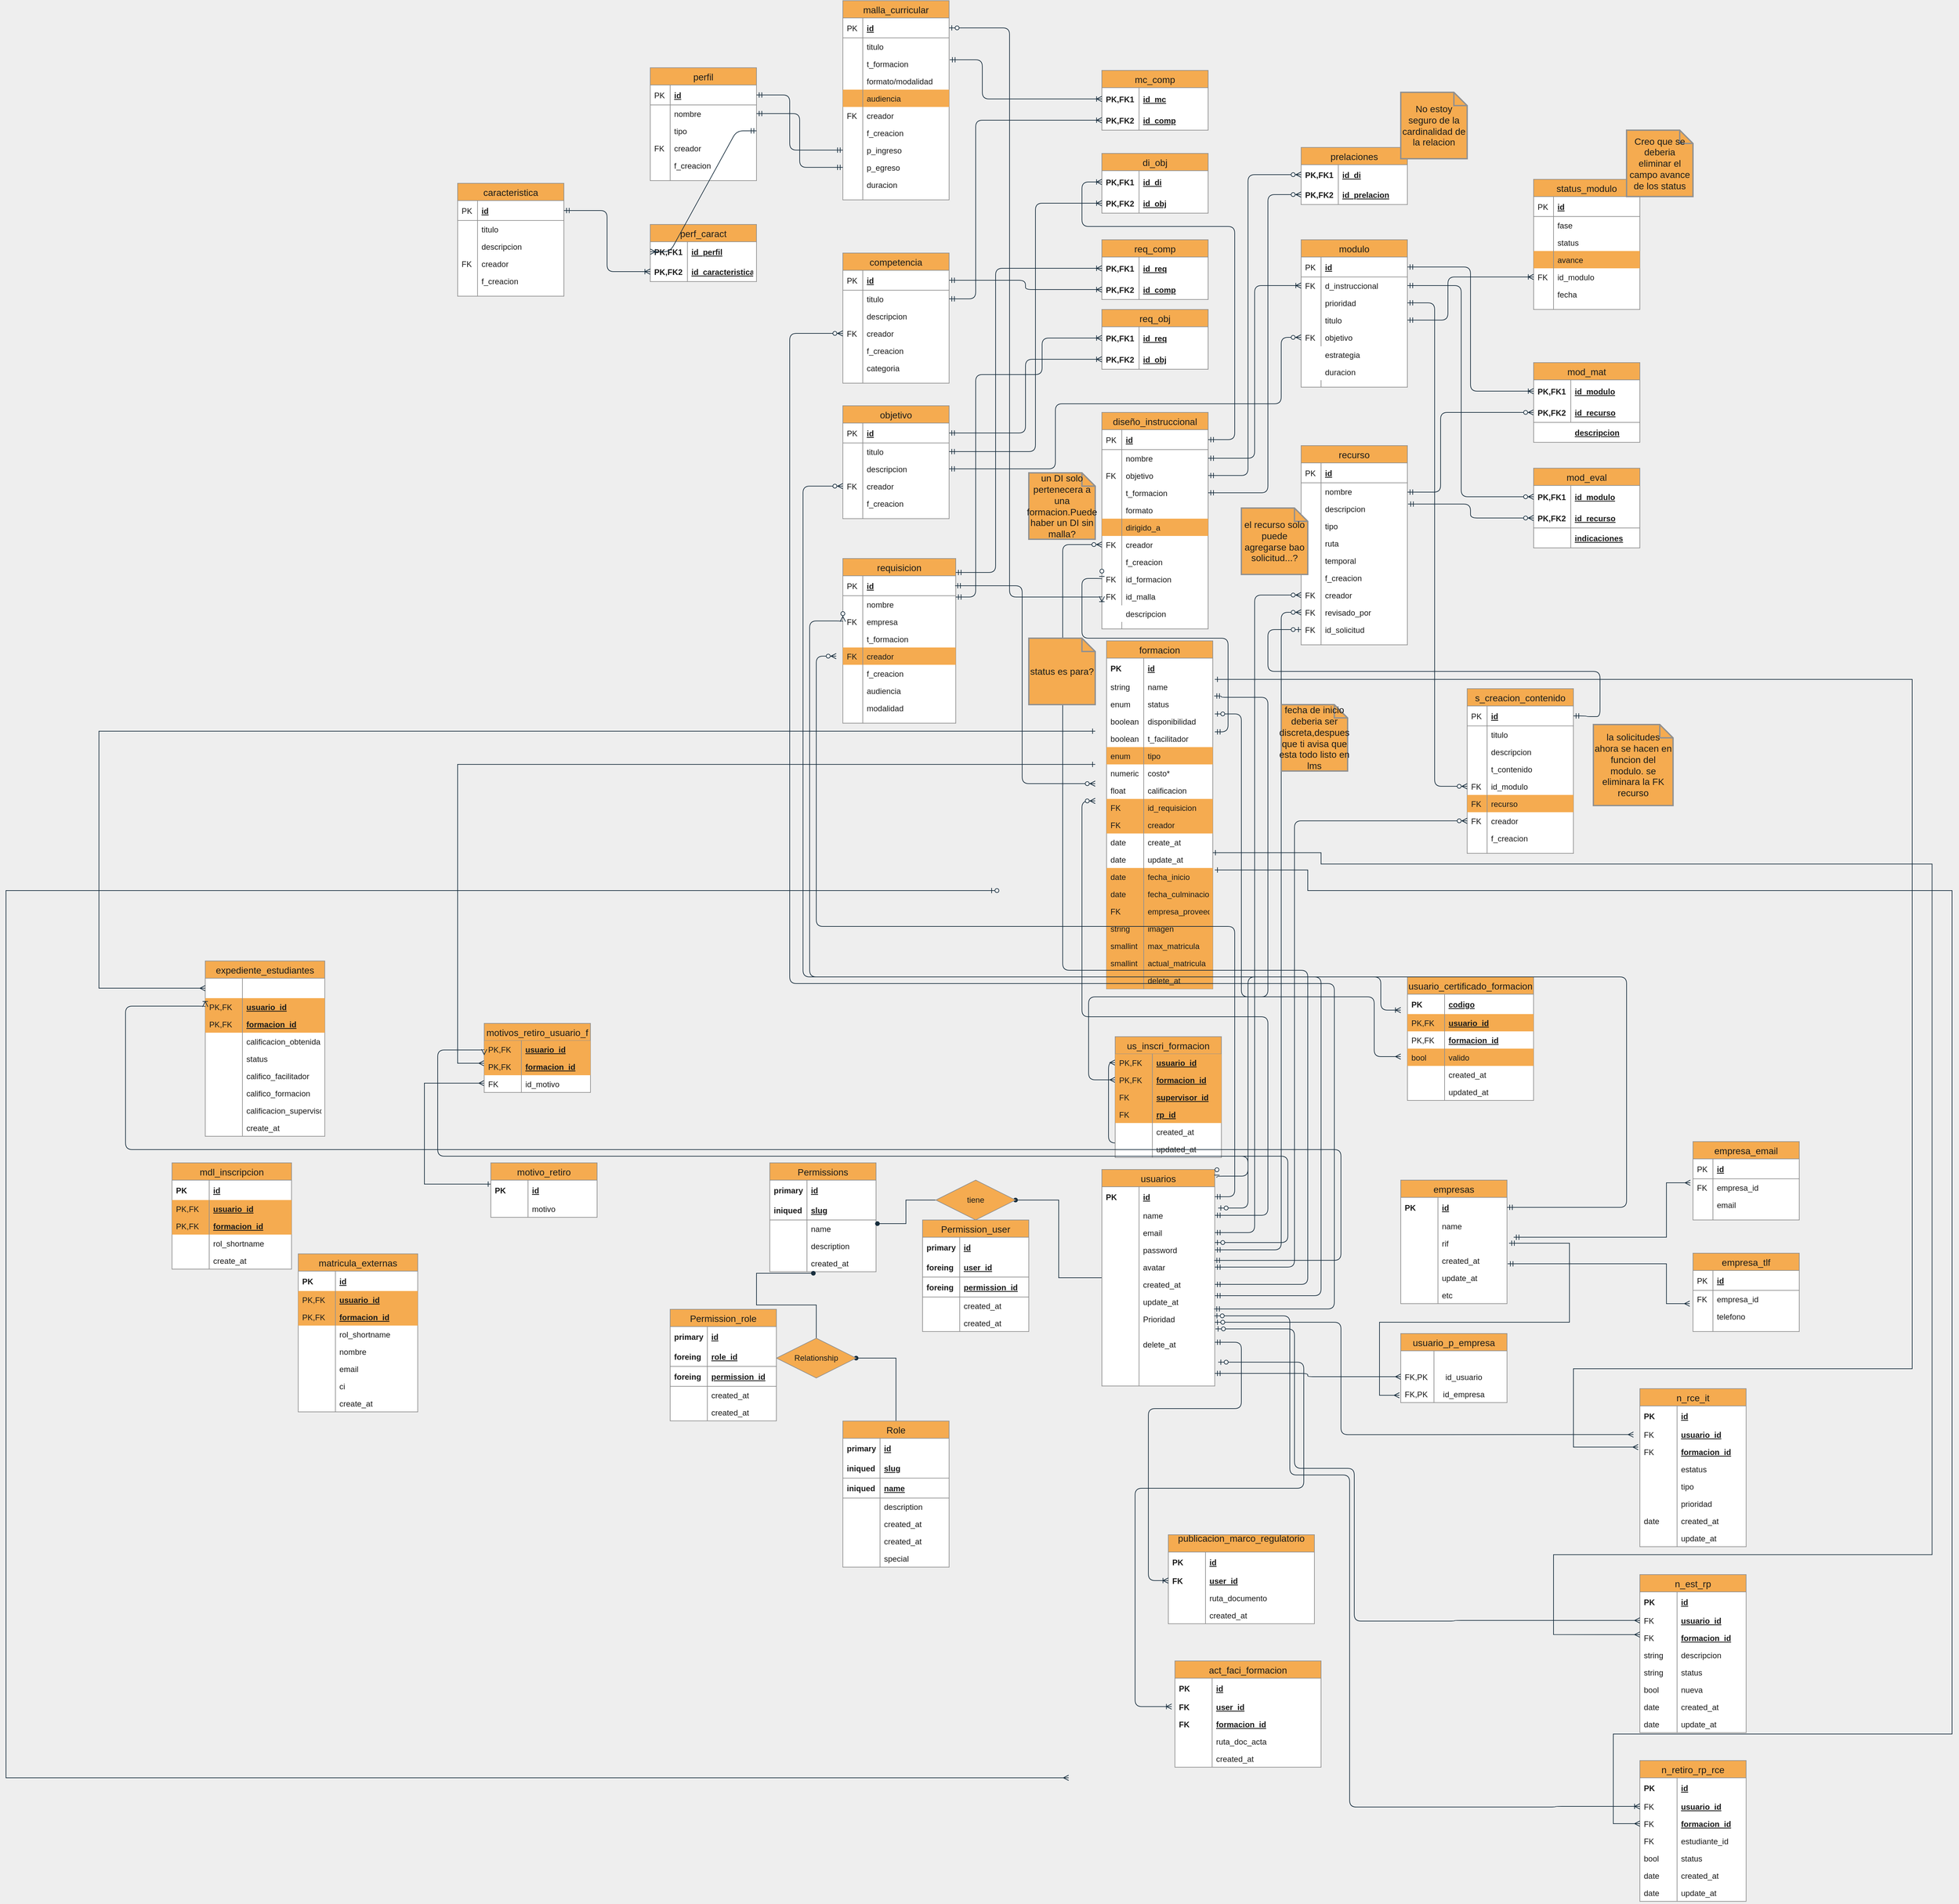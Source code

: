 <mxfile version="13.6.5">
    <diagram id="Q-9ZEJwYNLiZbHLnAR-u" name="Página-1">
        <mxGraphModel dx="1641" dy="2180" grid="1" gridSize="10" guides="1" tooltips="1" connect="1" arrows="1" fold="1" page="1" pageScale="1" pageWidth="1100" pageHeight="850" background="#EEEEEE" math="0" shadow="0">
            <root>
                <mxCell id="0"/>
                <mxCell id="1" parent="0"/>
                <mxCell id="HBmBc7uOXGryh0NLk96k-40" style="edgeStyle=orthogonalEdgeStyle;rounded=0;orthogonalLoop=1;jettySize=auto;html=1;entryX=1;entryY=0.5;entryDx=0;entryDy=0;endArrow=oval;endFill=1;strokeColor=#182E3E;fontColor=#1A1A1A;labelBackgroundColor=#EEEEEE;" parent="1" source="hnK7vFndnWEXmkqV4Ktg-1" target="HBmBc7uOXGryh0NLk96k-37" edge="1">
                    <mxGeometry relative="1" as="geometry"/>
                </mxCell>
                <mxCell id="_AbkmPP0wuiJOZQ-DfMY-118" style="edgeStyle=orthogonalEdgeStyle;orthogonalLoop=1;jettySize=auto;html=1;startArrow=ERzeroToOne;startFill=1;endArrow=ERmany;endFill=0;jumpStyle=none;entryX=0;entryY=0.5;entryDx=0;entryDy=0;rounded=1;exitX=1.03;exitY=0.077;exitDx=0;exitDy=0;exitPerimeter=0;strokeColor=#182E3E;fontColor=#1A1A1A;labelBackgroundColor=#EEEEEE;" parent="1" source="hnK7vFndnWEXmkqV4Ktg-6" target="HBmBc7uOXGryh0NLk96k-270" edge="1">
                    <mxGeometry relative="1" as="geometry">
                        <mxPoint x="560" y="-291" as="targetPoint"/>
                        <Array as="points">
                            <mxPoint x="810" y="118"/>
                            <mxPoint x="810" y="40"/>
                            <mxPoint x="663" y="40"/>
                            <mxPoint x="663" y="20"/>
                            <mxPoint x="600" y="20"/>
                            <mxPoint x="600" y="-101"/>
                        </Array>
                        <mxPoint x="810" y="50" as="sourcePoint"/>
                    </mxGeometry>
                </mxCell>
                <mxCell id="hnK7vFndnWEXmkqV4Ktg-1" value="usuarios" style="swimlane;fontStyle=0;childLayout=stackLayout;horizontal=1;startSize=26;fillColor=#F5AB50;horizontalStack=0;resizeParent=1;resizeParentMax=0;resizeLast=0;collapsible=1;marginBottom=0;swimlaneFillColor=#ffffff;align=center;fontSize=14;strokeColor=#909090;fontColor=#1A1A1A;" parent="1" vertex="1">
                    <mxGeometry x="590" y="60" width="170" height="326" as="geometry"/>
                </mxCell>
                <mxCell id="hnK7vFndnWEXmkqV4Ktg-2" value="id" style="shape=partialRectangle;top=0;left=0;right=0;bottom=0;align=left;verticalAlign=middle;fillColor=none;spacingLeft=60;spacingRight=4;overflow=hidden;rotatable=0;points=[[0,0.5],[1,0.5]];portConstraint=eastwest;dropTarget=0;fontStyle=5;fontSize=12;strokeColor=#909090;fontColor=#1A1A1A;" parent="hnK7vFndnWEXmkqV4Ktg-1" vertex="1">
                    <mxGeometry y="26" width="170" height="30" as="geometry"/>
                </mxCell>
                <mxCell id="hnK7vFndnWEXmkqV4Ktg-3" value="PK" style="shape=partialRectangle;fontStyle=1;top=0;left=0;bottom=0;fillColor=none;align=left;verticalAlign=middle;spacingLeft=4;spacingRight=4;overflow=hidden;rotatable=0;points=[];portConstraint=eastwest;part=1;fontSize=12;strokeColor=#909090;fontColor=#1A1A1A;" parent="hnK7vFndnWEXmkqV4Ktg-2" vertex="1" connectable="0">
                    <mxGeometry width="56" height="30" as="geometry"/>
                </mxCell>
                <mxCell id="hnK7vFndnWEXmkqV4Ktg-6" value="name" style="shape=partialRectangle;top=0;left=0;right=0;bottom=0;align=left;verticalAlign=top;fillColor=none;spacingLeft=60;spacingRight=4;overflow=hidden;rotatable=0;points=[[0,0.5],[1,0.5]];portConstraint=eastwest;dropTarget=0;fontSize=12;strokeColor=#909090;fontColor=#1A1A1A;" parent="hnK7vFndnWEXmkqV4Ktg-1" vertex="1">
                    <mxGeometry y="56" width="170" height="26" as="geometry"/>
                </mxCell>
                <mxCell id="hnK7vFndnWEXmkqV4Ktg-7" value="" style="shape=partialRectangle;top=0;left=0;bottom=0;fillColor=none;align=left;verticalAlign=top;spacingLeft=4;spacingRight=4;overflow=hidden;rotatable=0;points=[];portConstraint=eastwest;part=1;fontSize=12;strokeColor=#909090;fontColor=#1A1A1A;" parent="hnK7vFndnWEXmkqV4Ktg-6" vertex="1" connectable="0">
                    <mxGeometry width="56" height="26" as="geometry"/>
                </mxCell>
                <mxCell id="HBmBc7uOXGryh0NLk96k-38" value="email" style="shape=partialRectangle;top=0;left=0;right=0;bottom=0;align=left;verticalAlign=top;fillColor=none;spacingLeft=60;spacingRight=4;overflow=hidden;rotatable=0;points=[[0,0.5],[1,0.5]];portConstraint=eastwest;dropTarget=0;fontSize=12;strokeColor=#909090;fontColor=#1A1A1A;" parent="hnK7vFndnWEXmkqV4Ktg-1" vertex="1">
                    <mxGeometry y="82" width="170" height="26" as="geometry"/>
                </mxCell>
                <mxCell id="HBmBc7uOXGryh0NLk96k-39" value="" style="shape=partialRectangle;top=0;left=0;bottom=0;fillColor=none;align=left;verticalAlign=top;spacingLeft=4;spacingRight=4;overflow=hidden;rotatable=0;points=[];portConstraint=eastwest;part=1;fontSize=12;strokeColor=#909090;fontColor=#1A1A1A;" parent="HBmBc7uOXGryh0NLk96k-38" vertex="1" connectable="0">
                    <mxGeometry width="56" height="26" as="geometry"/>
                </mxCell>
                <mxCell id="hnK7vFndnWEXmkqV4Ktg-10" value="password" style="shape=partialRectangle;top=0;left=0;right=0;bottom=0;align=left;verticalAlign=top;fillColor=none;spacingLeft=60;spacingRight=4;overflow=hidden;rotatable=0;points=[[0,0.5],[1,0.5]];portConstraint=eastwest;dropTarget=0;fontSize=12;strokeColor=#909090;fontColor=#1A1A1A;" parent="hnK7vFndnWEXmkqV4Ktg-1" vertex="1">
                    <mxGeometry y="108" width="170" height="26" as="geometry"/>
                </mxCell>
                <mxCell id="hnK7vFndnWEXmkqV4Ktg-11" value="" style="shape=partialRectangle;top=0;left=0;bottom=0;fillColor=none;align=left;verticalAlign=top;spacingLeft=4;spacingRight=4;overflow=hidden;rotatable=0;points=[];portConstraint=eastwest;part=1;fontSize=12;strokeColor=#909090;fontColor=#1A1A1A;" parent="hnK7vFndnWEXmkqV4Ktg-10" vertex="1" connectable="0">
                    <mxGeometry width="56" height="26" as="geometry"/>
                </mxCell>
                <mxCell id="hnK7vFndnWEXmkqV4Ktg-16" value="avatar" style="shape=partialRectangle;top=0;left=0;right=0;bottom=0;align=left;verticalAlign=top;fillColor=none;spacingLeft=60;spacingRight=4;overflow=hidden;rotatable=0;points=[[0,0.5],[1,0.5]];portConstraint=eastwest;dropTarget=0;fontSize=12;strokeColor=#909090;fontColor=#1A1A1A;" parent="hnK7vFndnWEXmkqV4Ktg-1" vertex="1">
                    <mxGeometry y="134" width="170" height="26" as="geometry"/>
                </mxCell>
                <mxCell id="hnK7vFndnWEXmkqV4Ktg-17" value="" style="shape=partialRectangle;top=0;left=0;bottom=0;fillColor=none;align=left;verticalAlign=top;spacingLeft=4;spacingRight=4;overflow=hidden;rotatable=0;points=[];portConstraint=eastwest;part=1;fontSize=12;strokeColor=#909090;fontColor=#1A1A1A;" parent="hnK7vFndnWEXmkqV4Ktg-16" vertex="1" connectable="0">
                    <mxGeometry width="56" height="26" as="geometry"/>
                </mxCell>
                <mxCell id="hnK7vFndnWEXmkqV4Ktg-12" value="created_at" style="shape=partialRectangle;top=0;left=0;right=0;bottom=0;align=left;verticalAlign=top;fillColor=none;spacingLeft=60;spacingRight=4;overflow=hidden;rotatable=0;points=[[0,0.5],[1,0.5]];portConstraint=eastwest;dropTarget=0;fontSize=12;strokeColor=#909090;fontColor=#1A1A1A;" parent="hnK7vFndnWEXmkqV4Ktg-1" vertex="1">
                    <mxGeometry y="160" width="170" height="26" as="geometry"/>
                </mxCell>
                <mxCell id="hnK7vFndnWEXmkqV4Ktg-13" value="" style="shape=partialRectangle;top=0;left=0;bottom=0;fillColor=none;align=left;verticalAlign=top;spacingLeft=4;spacingRight=4;overflow=hidden;rotatable=0;points=[];portConstraint=eastwest;part=1;fontSize=12;strokeColor=#909090;fontColor=#1A1A1A;" parent="hnK7vFndnWEXmkqV4Ktg-12" vertex="1" connectable="0">
                    <mxGeometry width="56" height="26" as="geometry"/>
                </mxCell>
                <mxCell id="hnK7vFndnWEXmkqV4Ktg-14" value="update_at" style="shape=partialRectangle;top=0;left=0;right=0;bottom=0;align=left;verticalAlign=top;fillColor=none;spacingLeft=60;spacingRight=4;overflow=hidden;rotatable=0;points=[[0,0.5],[1,0.5]];portConstraint=eastwest;dropTarget=0;fontSize=12;strokeColor=#909090;fontColor=#1A1A1A;" parent="hnK7vFndnWEXmkqV4Ktg-1" vertex="1">
                    <mxGeometry y="186" width="170" height="26" as="geometry"/>
                </mxCell>
                <mxCell id="hnK7vFndnWEXmkqV4Ktg-15" value="" style="shape=partialRectangle;top=0;left=0;bottom=0;fillColor=none;align=left;verticalAlign=top;spacingLeft=4;spacingRight=4;overflow=hidden;rotatable=0;points=[];portConstraint=eastwest;part=1;fontSize=12;strokeColor=#909090;fontColor=#1A1A1A;" parent="hnK7vFndnWEXmkqV4Ktg-14" vertex="1" connectable="0">
                    <mxGeometry width="56" height="26" as="geometry"/>
                </mxCell>
                <mxCell id="_aSyNCbL3cqzcXuv4tZe-14" value="Prioridad" style="shape=partialRectangle;top=0;left=0;right=0;bottom=0;align=left;verticalAlign=top;fillColor=none;spacingLeft=60;spacingRight=4;overflow=hidden;rotatable=0;points=[[0,0.5],[1,0.5]];portConstraint=eastwest;dropTarget=0;fontSize=12;strokeColor=#909090;fontColor=#1A1A1A;" parent="hnK7vFndnWEXmkqV4Ktg-1" vertex="1">
                    <mxGeometry y="212" width="170" height="38" as="geometry"/>
                </mxCell>
                <mxCell id="_aSyNCbL3cqzcXuv4tZe-15" value="" style="shape=partialRectangle;top=0;left=0;bottom=0;fillColor=none;align=left;verticalAlign=top;spacingLeft=4;spacingRight=4;overflow=hidden;rotatable=0;points=[];portConstraint=eastwest;part=1;fontSize=12;strokeColor=#909090;fontColor=#1A1A1A;" parent="_aSyNCbL3cqzcXuv4tZe-14" vertex="1" connectable="0">
                    <mxGeometry width="56" height="38" as="geometry"/>
                </mxCell>
                <mxCell id="_aSyNCbL3cqzcXuv4tZe-16" value="delete_at" style="shape=partialRectangle;top=0;left=0;right=0;bottom=0;align=left;verticalAlign=top;fillColor=none;spacingLeft=60;spacingRight=4;overflow=hidden;rotatable=0;points=[[0,0.5],[1,0.5]];portConstraint=eastwest;dropTarget=0;fontSize=12;strokeColor=#909090;fontColor=#1A1A1A;" parent="hnK7vFndnWEXmkqV4Ktg-1" vertex="1">
                    <mxGeometry y="250" width="170" height="38" as="geometry"/>
                </mxCell>
                <mxCell id="_aSyNCbL3cqzcXuv4tZe-17" value="" style="shape=partialRectangle;top=0;left=0;bottom=0;fillColor=none;align=left;verticalAlign=top;spacingLeft=4;spacingRight=4;overflow=hidden;rotatable=0;points=[];portConstraint=eastwest;part=1;fontSize=12;strokeColor=#909090;fontColor=#1A1A1A;" parent="_aSyNCbL3cqzcXuv4tZe-16" vertex="1" connectable="0">
                    <mxGeometry width="56" height="38" as="geometry"/>
                </mxCell>
                <mxCell id="HBmBc7uOXGryh0NLk96k-1" value="" style="shape=partialRectangle;top=0;left=0;right=0;bottom=0;align=left;verticalAlign=top;fillColor=none;spacingLeft=60;spacingRight=4;overflow=hidden;rotatable=0;points=[[0,0.5],[1,0.5]];portConstraint=eastwest;dropTarget=0;fontSize=12;strokeColor=#909090;fontColor=#1A1A1A;" parent="hnK7vFndnWEXmkqV4Ktg-1" vertex="1">
                    <mxGeometry y="288" width="170" height="38" as="geometry"/>
                </mxCell>
                <mxCell id="HBmBc7uOXGryh0NLk96k-2" value="" style="shape=partialRectangle;top=0;left=0;bottom=0;fillColor=none;align=left;verticalAlign=top;spacingLeft=4;spacingRight=4;overflow=hidden;rotatable=0;points=[];portConstraint=eastwest;part=1;fontSize=12;strokeColor=#909090;fontColor=#1A1A1A;" parent="HBmBc7uOXGryh0NLk96k-1" vertex="1" connectable="0">
                    <mxGeometry width="56" height="38" as="geometry"/>
                </mxCell>
                <mxCell id="hnK7vFndnWEXmkqV4Ktg-20" value="Permissions" style="swimlane;fontStyle=0;childLayout=stackLayout;horizontal=1;startSize=26;fillColor=#F5AB50;horizontalStack=0;resizeParent=1;resizeParentMax=0;resizeLast=0;collapsible=1;marginBottom=0;swimlaneFillColor=#ffffff;align=center;fontSize=14;strokeColor=#909090;fontColor=#1A1A1A;" parent="1" vertex="1">
                    <mxGeometry x="90" y="50" width="160" height="164" as="geometry"/>
                </mxCell>
                <mxCell id="hnK7vFndnWEXmkqV4Ktg-21" value="id" style="shape=partialRectangle;top=0;left=0;right=0;bottom=0;align=left;verticalAlign=middle;fillColor=none;spacingLeft=60;spacingRight=4;overflow=hidden;rotatable=0;points=[[0,0.5],[1,0.5]];portConstraint=eastwest;dropTarget=0;fontStyle=5;fontSize=12;strokeColor=#909090;fontColor=#1A1A1A;" parent="hnK7vFndnWEXmkqV4Ktg-20" vertex="1">
                    <mxGeometry y="26" width="160" height="30" as="geometry"/>
                </mxCell>
                <mxCell id="hnK7vFndnWEXmkqV4Ktg-22" value="primary key" style="shape=partialRectangle;fontStyle=1;top=0;left=0;bottom=0;fillColor=none;align=left;verticalAlign=middle;spacingLeft=4;spacingRight=4;overflow=hidden;rotatable=0;points=[];portConstraint=eastwest;part=1;fontSize=12;strokeColor=#909090;fontColor=#1A1A1A;" parent="hnK7vFndnWEXmkqV4Ktg-21" vertex="1" connectable="0">
                    <mxGeometry width="56" height="30" as="geometry"/>
                </mxCell>
                <mxCell id="hnK7vFndnWEXmkqV4Ktg-23" value="slug" style="shape=partialRectangle;top=0;left=0;right=0;bottom=1;align=left;verticalAlign=middle;fillColor=none;spacingLeft=60;spacingRight=4;overflow=hidden;rotatable=0;points=[[0,0.5],[1,0.5]];portConstraint=eastwest;dropTarget=0;fontStyle=5;fontSize=12;strokeColor=#909090;fontColor=#1A1A1A;" parent="hnK7vFndnWEXmkqV4Ktg-20" vertex="1">
                    <mxGeometry y="56" width="160" height="30" as="geometry"/>
                </mxCell>
                <mxCell id="hnK7vFndnWEXmkqV4Ktg-24" value="iniqued" style="shape=partialRectangle;fontStyle=1;top=0;left=0;bottom=0;fillColor=none;align=left;verticalAlign=middle;spacingLeft=4;spacingRight=4;overflow=hidden;rotatable=0;points=[];portConstraint=eastwest;part=1;fontSize=12;strokeColor=#909090;fontColor=#1A1A1A;" parent="hnK7vFndnWEXmkqV4Ktg-23" vertex="1" connectable="0">
                    <mxGeometry width="56" height="30" as="geometry"/>
                </mxCell>
                <mxCell id="hnK7vFndnWEXmkqV4Ktg-25" value="name" style="shape=partialRectangle;top=0;left=0;right=0;bottom=0;align=left;verticalAlign=top;fillColor=none;spacingLeft=60;spacingRight=4;overflow=hidden;rotatable=0;points=[[0,0.5],[1,0.5]];portConstraint=eastwest;dropTarget=0;fontSize=12;strokeColor=#909090;fontColor=#1A1A1A;" parent="hnK7vFndnWEXmkqV4Ktg-20" vertex="1">
                    <mxGeometry y="86" width="160" height="26" as="geometry"/>
                </mxCell>
                <mxCell id="hnK7vFndnWEXmkqV4Ktg-26" value="" style="shape=partialRectangle;top=0;left=0;bottom=0;fillColor=none;align=left;verticalAlign=top;spacingLeft=4;spacingRight=4;overflow=hidden;rotatable=0;points=[];portConstraint=eastwest;part=1;fontSize=12;strokeColor=#909090;fontColor=#1A1A1A;" parent="hnK7vFndnWEXmkqV4Ktg-25" vertex="1" connectable="0">
                    <mxGeometry width="56" height="26" as="geometry"/>
                </mxCell>
                <mxCell id="hnK7vFndnWEXmkqV4Ktg-27" value="description" style="shape=partialRectangle;top=0;left=0;right=0;bottom=0;align=left;verticalAlign=top;fillColor=none;spacingLeft=60;spacingRight=4;overflow=hidden;rotatable=0;points=[[0,0.5],[1,0.5]];portConstraint=eastwest;dropTarget=0;fontSize=12;strokeColor=#909090;fontColor=#1A1A1A;" parent="hnK7vFndnWEXmkqV4Ktg-20" vertex="1">
                    <mxGeometry y="112" width="160" height="26" as="geometry"/>
                </mxCell>
                <mxCell id="hnK7vFndnWEXmkqV4Ktg-28" value="" style="shape=partialRectangle;top=0;left=0;bottom=0;fillColor=none;align=left;verticalAlign=top;spacingLeft=4;spacingRight=4;overflow=hidden;rotatable=0;points=[];portConstraint=eastwest;part=1;fontSize=12;strokeColor=#909090;fontColor=#1A1A1A;" parent="hnK7vFndnWEXmkqV4Ktg-27" vertex="1" connectable="0">
                    <mxGeometry width="56" height="26" as="geometry"/>
                </mxCell>
                <mxCell id="hnK7vFndnWEXmkqV4Ktg-29" value="created_at" style="shape=partialRectangle;top=0;left=0;right=0;bottom=0;align=left;verticalAlign=top;fillColor=none;spacingLeft=60;spacingRight=4;overflow=hidden;rotatable=0;points=[[0,0.5],[1,0.5]];portConstraint=eastwest;dropTarget=0;fontSize=12;strokeColor=#909090;fontColor=#1A1A1A;" parent="hnK7vFndnWEXmkqV4Ktg-20" vertex="1">
                    <mxGeometry y="138" width="160" height="26" as="geometry"/>
                </mxCell>
                <mxCell id="hnK7vFndnWEXmkqV4Ktg-30" value="" style="shape=partialRectangle;top=0;left=0;bottom=0;fillColor=none;align=left;verticalAlign=top;spacingLeft=4;spacingRight=4;overflow=hidden;rotatable=0;points=[];portConstraint=eastwest;part=1;fontSize=12;strokeColor=#909090;fontColor=#1A1A1A;" parent="hnK7vFndnWEXmkqV4Ktg-29" vertex="1" connectable="0">
                    <mxGeometry width="56" height="26" as="geometry"/>
                </mxCell>
                <mxCell id="HBmBc7uOXGryh0NLk96k-52" style="edgeStyle=orthogonalEdgeStyle;rounded=0;orthogonalLoop=1;jettySize=auto;html=1;entryX=1;entryY=0.5;entryDx=0;entryDy=0;endArrow=oval;endFill=1;strokeColor=#182E3E;fontColor=#1A1A1A;labelBackgroundColor=#EEEEEE;" parent="1" source="hnK7vFndnWEXmkqV4Ktg-31" target="HBmBc7uOXGryh0NLk96k-44" edge="1">
                    <mxGeometry relative="1" as="geometry"/>
                </mxCell>
                <mxCell id="hnK7vFndnWEXmkqV4Ktg-31" value="Role" style="swimlane;fontStyle=0;childLayout=stackLayout;horizontal=1;startSize=26;fillColor=#F5AB50;horizontalStack=0;resizeParent=1;resizeParentMax=0;resizeLast=0;collapsible=1;marginBottom=0;swimlaneFillColor=#ffffff;align=center;fontSize=14;strokeColor=#909090;fontColor=#1A1A1A;" parent="1" vertex="1">
                    <mxGeometry x="200" y="438.71" width="160" height="220" as="geometry"/>
                </mxCell>
                <mxCell id="hnK7vFndnWEXmkqV4Ktg-32" value="id" style="shape=partialRectangle;top=0;left=0;right=0;bottom=0;align=left;verticalAlign=middle;fillColor=none;spacingLeft=60;spacingRight=4;overflow=hidden;rotatable=0;points=[[0,0.5],[1,0.5]];portConstraint=eastwest;dropTarget=0;fontStyle=5;fontSize=12;strokeColor=#909090;fontColor=#1A1A1A;" parent="hnK7vFndnWEXmkqV4Ktg-31" vertex="1">
                    <mxGeometry y="26" width="160" height="30" as="geometry"/>
                </mxCell>
                <mxCell id="hnK7vFndnWEXmkqV4Ktg-33" value="primary key" style="shape=partialRectangle;fontStyle=1;top=0;left=0;bottom=0;fillColor=none;align=left;verticalAlign=middle;spacingLeft=4;spacingRight=4;overflow=hidden;rotatable=0;points=[];portConstraint=eastwest;part=1;fontSize=12;strokeColor=#909090;fontColor=#1A1A1A;" parent="hnK7vFndnWEXmkqV4Ktg-32" vertex="1" connectable="0">
                    <mxGeometry width="56" height="30" as="geometry"/>
                </mxCell>
                <mxCell id="hnK7vFndnWEXmkqV4Ktg-34" value="slug" style="shape=partialRectangle;top=0;left=0;right=0;bottom=1;align=left;verticalAlign=middle;fillColor=none;spacingLeft=60;spacingRight=4;overflow=hidden;rotatable=0;points=[[0,0.5],[1,0.5]];portConstraint=eastwest;dropTarget=0;fontStyle=5;fontSize=12;strokeColor=#909090;fontColor=#1A1A1A;" parent="hnK7vFndnWEXmkqV4Ktg-31" vertex="1">
                    <mxGeometry y="56" width="160" height="30" as="geometry"/>
                </mxCell>
                <mxCell id="hnK7vFndnWEXmkqV4Ktg-35" value="iniqued" style="shape=partialRectangle;fontStyle=1;top=0;left=0;bottom=0;fillColor=none;align=left;verticalAlign=middle;spacingLeft=4;spacingRight=4;overflow=hidden;rotatable=0;points=[];portConstraint=eastwest;part=1;fontSize=12;strokeColor=#909090;fontColor=#1A1A1A;" parent="hnK7vFndnWEXmkqV4Ktg-34" vertex="1" connectable="0">
                    <mxGeometry width="56" height="30" as="geometry"/>
                </mxCell>
                <mxCell id="hnK7vFndnWEXmkqV4Ktg-42" value="name" style="shape=partialRectangle;top=0;left=0;right=0;bottom=1;align=left;verticalAlign=middle;fillColor=none;spacingLeft=60;spacingRight=4;overflow=hidden;rotatable=0;points=[[0,0.5],[1,0.5]];portConstraint=eastwest;dropTarget=0;fontStyle=5;fontSize=12;strokeColor=#909090;fontColor=#1A1A1A;" parent="hnK7vFndnWEXmkqV4Ktg-31" vertex="1">
                    <mxGeometry y="86" width="160" height="30" as="geometry"/>
                </mxCell>
                <mxCell id="hnK7vFndnWEXmkqV4Ktg-43" value="iniqued" style="shape=partialRectangle;fontStyle=1;top=0;left=0;bottom=0;fillColor=none;align=left;verticalAlign=middle;spacingLeft=4;spacingRight=4;overflow=hidden;rotatable=0;points=[];portConstraint=eastwest;part=1;fontSize=12;strokeColor=#909090;fontColor=#1A1A1A;" parent="hnK7vFndnWEXmkqV4Ktg-42" vertex="1" connectable="0">
                    <mxGeometry width="56" height="30" as="geometry"/>
                </mxCell>
                <mxCell id="hnK7vFndnWEXmkqV4Ktg-38" value="description" style="shape=partialRectangle;top=0;left=0;right=0;bottom=0;align=left;verticalAlign=top;fillColor=none;spacingLeft=60;spacingRight=4;overflow=hidden;rotatable=0;points=[[0,0.5],[1,0.5]];portConstraint=eastwest;dropTarget=0;fontSize=12;strokeColor=#909090;fontColor=#1A1A1A;" parent="hnK7vFndnWEXmkqV4Ktg-31" vertex="1">
                    <mxGeometry y="116" width="160" height="26" as="geometry"/>
                </mxCell>
                <mxCell id="hnK7vFndnWEXmkqV4Ktg-39" value="" style="shape=partialRectangle;top=0;left=0;bottom=0;fillColor=none;align=left;verticalAlign=top;spacingLeft=4;spacingRight=4;overflow=hidden;rotatable=0;points=[];portConstraint=eastwest;part=1;fontSize=12;strokeColor=#909090;fontColor=#1A1A1A;" parent="hnK7vFndnWEXmkqV4Ktg-38" vertex="1" connectable="0">
                    <mxGeometry width="56" height="26" as="geometry"/>
                </mxCell>
                <mxCell id="hnK7vFndnWEXmkqV4Ktg-40" value="created_at" style="shape=partialRectangle;top=0;left=0;right=0;bottom=0;align=left;verticalAlign=top;fillColor=none;spacingLeft=60;spacingRight=4;overflow=hidden;rotatable=0;points=[[0,0.5],[1,0.5]];portConstraint=eastwest;dropTarget=0;fontSize=12;strokeColor=#909090;fontColor=#1A1A1A;" parent="hnK7vFndnWEXmkqV4Ktg-31" vertex="1">
                    <mxGeometry y="142" width="160" height="26" as="geometry"/>
                </mxCell>
                <mxCell id="hnK7vFndnWEXmkqV4Ktg-41" value="" style="shape=partialRectangle;top=0;left=0;bottom=0;fillColor=none;align=left;verticalAlign=top;spacingLeft=4;spacingRight=4;overflow=hidden;rotatable=0;points=[];portConstraint=eastwest;part=1;fontSize=12;strokeColor=#909090;fontColor=#1A1A1A;" parent="hnK7vFndnWEXmkqV4Ktg-40" vertex="1" connectable="0">
                    <mxGeometry width="56" height="26" as="geometry"/>
                </mxCell>
                <mxCell id="hnK7vFndnWEXmkqV4Ktg-44" value="created_at" style="shape=partialRectangle;top=0;left=0;right=0;bottom=0;align=left;verticalAlign=top;fillColor=none;spacingLeft=60;spacingRight=4;overflow=hidden;rotatable=0;points=[[0,0.5],[1,0.5]];portConstraint=eastwest;dropTarget=0;fontSize=12;strokeColor=#909090;fontColor=#1A1A1A;" parent="hnK7vFndnWEXmkqV4Ktg-31" vertex="1">
                    <mxGeometry y="168" width="160" height="26" as="geometry"/>
                </mxCell>
                <mxCell id="hnK7vFndnWEXmkqV4Ktg-45" value="" style="shape=partialRectangle;top=0;left=0;bottom=0;fillColor=none;align=left;verticalAlign=top;spacingLeft=4;spacingRight=4;overflow=hidden;rotatable=0;points=[];portConstraint=eastwest;part=1;fontSize=12;strokeColor=#909090;fontColor=#1A1A1A;" parent="hnK7vFndnWEXmkqV4Ktg-44" vertex="1" connectable="0">
                    <mxGeometry width="56" height="26" as="geometry"/>
                </mxCell>
                <mxCell id="hnK7vFndnWEXmkqV4Ktg-46" value="special" style="shape=partialRectangle;top=0;left=0;right=0;bottom=0;align=left;verticalAlign=top;fillColor=none;spacingLeft=60;spacingRight=4;overflow=hidden;rotatable=0;points=[[0,0.5],[1,0.5]];portConstraint=eastwest;dropTarget=0;fontSize=12;strokeColor=#909090;fontColor=#1A1A1A;" parent="hnK7vFndnWEXmkqV4Ktg-31" vertex="1">
                    <mxGeometry y="194" width="160" height="26" as="geometry"/>
                </mxCell>
                <mxCell id="hnK7vFndnWEXmkqV4Ktg-47" value="" style="shape=partialRectangle;top=0;left=0;bottom=0;fillColor=none;align=left;verticalAlign=top;spacingLeft=4;spacingRight=4;overflow=hidden;rotatable=0;points=[];portConstraint=eastwest;part=1;fontSize=12;strokeColor=#909090;fontColor=#1A1A1A;" parent="hnK7vFndnWEXmkqV4Ktg-46" vertex="1" connectable="0">
                    <mxGeometry width="56" height="26" as="geometry"/>
                </mxCell>
                <mxCell id="hnK7vFndnWEXmkqV4Ktg-50" value="Permission_role" style="swimlane;fontStyle=0;childLayout=stackLayout;horizontal=1;startSize=26;fillColor=#F5AB50;horizontalStack=0;resizeParent=1;resizeParentMax=0;resizeLast=0;collapsible=1;marginBottom=0;swimlaneFillColor=#ffffff;align=center;fontSize=14;strokeColor=#909090;fontColor=#1A1A1A;" parent="1" vertex="1">
                    <mxGeometry x="-60" y="270.5" width="160" height="168" as="geometry"/>
                </mxCell>
                <mxCell id="hnK7vFndnWEXmkqV4Ktg-51" value="id" style="shape=partialRectangle;top=0;left=0;right=0;bottom=0;align=left;verticalAlign=middle;fillColor=none;spacingLeft=60;spacingRight=4;overflow=hidden;rotatable=0;points=[[0,0.5],[1,0.5]];portConstraint=eastwest;dropTarget=0;fontStyle=5;fontSize=12;strokeColor=#909090;fontColor=#1A1A1A;" parent="hnK7vFndnWEXmkqV4Ktg-50" vertex="1">
                    <mxGeometry y="26" width="160" height="30" as="geometry"/>
                </mxCell>
                <mxCell id="hnK7vFndnWEXmkqV4Ktg-52" value="primary key" style="shape=partialRectangle;fontStyle=1;top=0;left=0;bottom=0;fillColor=none;align=left;verticalAlign=middle;spacingLeft=4;spacingRight=4;overflow=hidden;rotatable=0;points=[];portConstraint=eastwest;part=1;fontSize=12;strokeColor=#909090;fontColor=#1A1A1A;" parent="hnK7vFndnWEXmkqV4Ktg-51" vertex="1" connectable="0">
                    <mxGeometry width="56" height="30" as="geometry"/>
                </mxCell>
                <mxCell id="hnK7vFndnWEXmkqV4Ktg-53" value="role_id" style="shape=partialRectangle;top=0;left=0;right=0;bottom=1;align=left;verticalAlign=middle;fillColor=none;spacingLeft=60;spacingRight=4;overflow=hidden;rotatable=0;points=[[0,0.5],[1,0.5]];portConstraint=eastwest;dropTarget=0;fontStyle=5;fontSize=12;strokeColor=#909090;fontColor=#1A1A1A;" parent="hnK7vFndnWEXmkqV4Ktg-50" vertex="1">
                    <mxGeometry y="56" width="160" height="30" as="geometry"/>
                </mxCell>
                <mxCell id="hnK7vFndnWEXmkqV4Ktg-54" value="foreing" style="shape=partialRectangle;fontStyle=1;top=0;left=0;bottom=0;fillColor=none;align=left;verticalAlign=middle;spacingLeft=4;spacingRight=4;overflow=hidden;rotatable=0;points=[];portConstraint=eastwest;part=1;fontSize=12;strokeColor=#909090;fontColor=#1A1A1A;" parent="hnK7vFndnWEXmkqV4Ktg-53" vertex="1" connectable="0">
                    <mxGeometry width="56" height="30" as="geometry"/>
                </mxCell>
                <mxCell id="hnK7vFndnWEXmkqV4Ktg-55" value="permission_id" style="shape=partialRectangle;top=0;left=0;right=0;bottom=1;align=left;verticalAlign=middle;fillColor=none;spacingLeft=60;spacingRight=4;overflow=hidden;rotatable=0;points=[[0,0.5],[1,0.5]];portConstraint=eastwest;dropTarget=0;fontStyle=5;fontSize=12;strokeColor=#909090;fontColor=#1A1A1A;" parent="hnK7vFndnWEXmkqV4Ktg-50" vertex="1">
                    <mxGeometry y="86" width="160" height="30" as="geometry"/>
                </mxCell>
                <mxCell id="hnK7vFndnWEXmkqV4Ktg-56" value="foreing" style="shape=partialRectangle;fontStyle=1;top=0;left=0;bottom=0;fillColor=none;align=left;verticalAlign=middle;spacingLeft=4;spacingRight=4;overflow=hidden;rotatable=0;points=[];portConstraint=eastwest;part=1;fontSize=12;strokeColor=#909090;fontColor=#1A1A1A;" parent="hnK7vFndnWEXmkqV4Ktg-55" vertex="1" connectable="0">
                    <mxGeometry width="56" height="30" as="geometry"/>
                </mxCell>
                <mxCell id="hnK7vFndnWEXmkqV4Ktg-59" value="created_at" style="shape=partialRectangle;top=0;left=0;right=0;bottom=0;align=left;verticalAlign=top;fillColor=none;spacingLeft=60;spacingRight=4;overflow=hidden;rotatable=0;points=[[0,0.5],[1,0.5]];portConstraint=eastwest;dropTarget=0;fontSize=12;strokeColor=#909090;fontColor=#1A1A1A;" parent="hnK7vFndnWEXmkqV4Ktg-50" vertex="1">
                    <mxGeometry y="116" width="160" height="26" as="geometry"/>
                </mxCell>
                <mxCell id="hnK7vFndnWEXmkqV4Ktg-60" value="" style="shape=partialRectangle;top=0;left=0;bottom=0;fillColor=none;align=left;verticalAlign=top;spacingLeft=4;spacingRight=4;overflow=hidden;rotatable=0;points=[];portConstraint=eastwest;part=1;fontSize=12;strokeColor=#909090;fontColor=#1A1A1A;" parent="hnK7vFndnWEXmkqV4Ktg-59" vertex="1" connectable="0">
                    <mxGeometry width="56" height="26" as="geometry"/>
                </mxCell>
                <mxCell id="hnK7vFndnWEXmkqV4Ktg-61" value="created_at" style="shape=partialRectangle;top=0;left=0;right=0;bottom=0;align=left;verticalAlign=top;fillColor=none;spacingLeft=60;spacingRight=4;overflow=hidden;rotatable=0;points=[[0,0.5],[1,0.5]];portConstraint=eastwest;dropTarget=0;fontSize=12;strokeColor=#909090;fontColor=#1A1A1A;" parent="hnK7vFndnWEXmkqV4Ktg-50" vertex="1">
                    <mxGeometry y="142" width="160" height="26" as="geometry"/>
                </mxCell>
                <mxCell id="hnK7vFndnWEXmkqV4Ktg-62" value="" style="shape=partialRectangle;top=0;left=0;bottom=0;fillColor=none;align=left;verticalAlign=top;spacingLeft=4;spacingRight=4;overflow=hidden;rotatable=0;points=[];portConstraint=eastwest;part=1;fontSize=12;strokeColor=#909090;fontColor=#1A1A1A;" parent="hnK7vFndnWEXmkqV4Ktg-61" vertex="1" connectable="0">
                    <mxGeometry width="56" height="26" as="geometry"/>
                </mxCell>
                <mxCell id="hnK7vFndnWEXmkqV4Ktg-65" value="Permission_user" style="swimlane;fontStyle=0;childLayout=stackLayout;horizontal=1;startSize=26;fillColor=#F5AB50;horizontalStack=0;resizeParent=1;resizeParentMax=0;resizeLast=0;collapsible=1;marginBottom=0;swimlaneFillColor=#ffffff;align=center;fontSize=14;strokeColor=#909090;fontColor=#1A1A1A;" parent="1" vertex="1">
                    <mxGeometry x="320" y="136" width="160" height="168" as="geometry"/>
                </mxCell>
                <mxCell id="hnK7vFndnWEXmkqV4Ktg-66" value="id" style="shape=partialRectangle;top=0;left=0;right=0;bottom=0;align=left;verticalAlign=middle;fillColor=none;spacingLeft=60;spacingRight=4;overflow=hidden;rotatable=0;points=[[0,0.5],[1,0.5]];portConstraint=eastwest;dropTarget=0;fontStyle=5;fontSize=12;strokeColor=#909090;fontColor=#1A1A1A;" parent="hnK7vFndnWEXmkqV4Ktg-65" vertex="1">
                    <mxGeometry y="26" width="160" height="30" as="geometry"/>
                </mxCell>
                <mxCell id="hnK7vFndnWEXmkqV4Ktg-67" value="primary key" style="shape=partialRectangle;fontStyle=1;top=0;left=0;bottom=0;fillColor=none;align=left;verticalAlign=middle;spacingLeft=4;spacingRight=4;overflow=hidden;rotatable=0;points=[];portConstraint=eastwest;part=1;fontSize=12;strokeColor=#909090;fontColor=#1A1A1A;" parent="hnK7vFndnWEXmkqV4Ktg-66" vertex="1" connectable="0">
                    <mxGeometry width="56" height="30" as="geometry"/>
                </mxCell>
                <mxCell id="hnK7vFndnWEXmkqV4Ktg-68" value="user_id" style="shape=partialRectangle;top=0;left=0;right=0;bottom=1;align=left;verticalAlign=middle;fillColor=none;spacingLeft=60;spacingRight=4;overflow=hidden;rotatable=0;points=[[0,0.5],[1,0.5]];portConstraint=eastwest;dropTarget=0;fontStyle=5;fontSize=12;strokeColor=#909090;fontColor=#1A1A1A;" parent="hnK7vFndnWEXmkqV4Ktg-65" vertex="1">
                    <mxGeometry y="56" width="160" height="30" as="geometry"/>
                </mxCell>
                <mxCell id="hnK7vFndnWEXmkqV4Ktg-69" value="foreing" style="shape=partialRectangle;fontStyle=1;top=0;left=0;bottom=0;fillColor=none;align=left;verticalAlign=middle;spacingLeft=4;spacingRight=4;overflow=hidden;rotatable=0;points=[];portConstraint=eastwest;part=1;fontSize=12;strokeColor=#909090;fontColor=#1A1A1A;" parent="hnK7vFndnWEXmkqV4Ktg-68" vertex="1" connectable="0">
                    <mxGeometry width="56" height="30" as="geometry"/>
                </mxCell>
                <mxCell id="hnK7vFndnWEXmkqV4Ktg-70" value="permission_id" style="shape=partialRectangle;top=0;left=0;right=0;bottom=1;align=left;verticalAlign=middle;fillColor=none;spacingLeft=60;spacingRight=4;overflow=hidden;rotatable=0;points=[[0,0.5],[1,0.5]];portConstraint=eastwest;dropTarget=0;fontStyle=5;fontSize=12;strokeColor=#909090;fontColor=#1A1A1A;" parent="hnK7vFndnWEXmkqV4Ktg-65" vertex="1">
                    <mxGeometry y="86" width="160" height="30" as="geometry"/>
                </mxCell>
                <mxCell id="hnK7vFndnWEXmkqV4Ktg-71" value="foreing" style="shape=partialRectangle;fontStyle=1;top=0;left=0;bottom=0;fillColor=none;align=left;verticalAlign=middle;spacingLeft=4;spacingRight=4;overflow=hidden;rotatable=0;points=[];portConstraint=eastwest;part=1;fontSize=12;strokeColor=#909090;fontColor=#1A1A1A;" parent="hnK7vFndnWEXmkqV4Ktg-70" vertex="1" connectable="0">
                    <mxGeometry width="56" height="30" as="geometry"/>
                </mxCell>
                <mxCell id="hnK7vFndnWEXmkqV4Ktg-72" value="created_at" style="shape=partialRectangle;top=0;left=0;right=0;bottom=0;align=left;verticalAlign=top;fillColor=none;spacingLeft=60;spacingRight=4;overflow=hidden;rotatable=0;points=[[0,0.5],[1,0.5]];portConstraint=eastwest;dropTarget=0;fontSize=12;strokeColor=#909090;fontColor=#1A1A1A;" parent="hnK7vFndnWEXmkqV4Ktg-65" vertex="1">
                    <mxGeometry y="116" width="160" height="26" as="geometry"/>
                </mxCell>
                <mxCell id="hnK7vFndnWEXmkqV4Ktg-73" value="" style="shape=partialRectangle;top=0;left=0;bottom=0;fillColor=none;align=left;verticalAlign=top;spacingLeft=4;spacingRight=4;overflow=hidden;rotatable=0;points=[];portConstraint=eastwest;part=1;fontSize=12;strokeColor=#909090;fontColor=#1A1A1A;" parent="hnK7vFndnWEXmkqV4Ktg-72" vertex="1" connectable="0">
                    <mxGeometry width="56" height="26" as="geometry"/>
                </mxCell>
                <mxCell id="hnK7vFndnWEXmkqV4Ktg-74" value="created_at" style="shape=partialRectangle;top=0;left=0;right=0;bottom=0;align=left;verticalAlign=top;fillColor=none;spacingLeft=60;spacingRight=4;overflow=hidden;rotatable=0;points=[[0,0.5],[1,0.5]];portConstraint=eastwest;dropTarget=0;fontSize=12;strokeColor=#909090;fontColor=#1A1A1A;" parent="hnK7vFndnWEXmkqV4Ktg-65" vertex="1">
                    <mxGeometry y="142" width="160" height="26" as="geometry"/>
                </mxCell>
                <mxCell id="hnK7vFndnWEXmkqV4Ktg-75" value="" style="shape=partialRectangle;top=0;left=0;bottom=0;fillColor=none;align=left;verticalAlign=top;spacingLeft=4;spacingRight=4;overflow=hidden;rotatable=0;points=[];portConstraint=eastwest;part=1;fontSize=12;strokeColor=#909090;fontColor=#1A1A1A;" parent="hnK7vFndnWEXmkqV4Ktg-74" vertex="1" connectable="0">
                    <mxGeometry width="56" height="26" as="geometry"/>
                </mxCell>
                <mxCell id="hnK7vFndnWEXmkqV4Ktg-104" value="empresas" style="swimlane;fontStyle=0;childLayout=stackLayout;horizontal=1;startSize=26;horizontalStack=0;resizeParent=1;resizeParentMax=0;resizeLast=0;collapsible=1;marginBottom=0;swimlaneFillColor=#ffffff;align=center;fontSize=14;fillColor=#F5AB50;strokeColor=#909090;fontColor=#1A1A1A;" parent="1" vertex="1">
                    <mxGeometry x="1040" y="76" width="160" height="186" as="geometry"/>
                </mxCell>
                <mxCell id="hnK7vFndnWEXmkqV4Ktg-105" value="id" style="shape=partialRectangle;top=0;left=0;right=0;bottom=0;align=left;verticalAlign=middle;fillColor=none;spacingLeft=60;spacingRight=4;overflow=hidden;rotatable=0;points=[[0,0.5],[1,0.5]];portConstraint=eastwest;dropTarget=0;fontStyle=5;fontSize=12;strokeColor=#909090;fontColor=#1A1A1A;" parent="hnK7vFndnWEXmkqV4Ktg-104" vertex="1">
                    <mxGeometry y="26" width="160" height="30" as="geometry"/>
                </mxCell>
                <mxCell id="hnK7vFndnWEXmkqV4Ktg-106" value="PK" style="shape=partialRectangle;fontStyle=1;top=0;left=0;bottom=0;fillColor=none;align=left;verticalAlign=middle;spacingLeft=4;spacingRight=4;overflow=hidden;rotatable=0;points=[];portConstraint=eastwest;part=1;fontSize=12;strokeColor=#909090;fontColor=#1A1A1A;" parent="hnK7vFndnWEXmkqV4Ktg-105" vertex="1" connectable="0">
                    <mxGeometry width="56" height="30" as="geometry"/>
                </mxCell>
                <mxCell id="ld5sQf5yhjJ8t_c7a-dl-27" value="name" style="shape=partialRectangle;top=0;left=0;right=0;bottom=0;align=left;verticalAlign=top;fillColor=none;spacingLeft=60;spacingRight=4;overflow=hidden;rotatable=0;points=[[0,0.5],[1,0.5]];portConstraint=eastwest;dropTarget=0;fontSize=12;strokeColor=#909090;fontColor=#1A1A1A;" parent="hnK7vFndnWEXmkqV4Ktg-104" vertex="1">
                    <mxGeometry y="56" width="160" height="26" as="geometry"/>
                </mxCell>
                <mxCell id="ld5sQf5yhjJ8t_c7a-dl-28" value="" style="shape=partialRectangle;top=0;left=0;bottom=0;fillColor=none;align=left;verticalAlign=top;spacingLeft=4;spacingRight=4;overflow=hidden;rotatable=0;points=[];portConstraint=eastwest;part=1;fontSize=12;strokeColor=#909090;fontColor=#1A1A1A;" parent="ld5sQf5yhjJ8t_c7a-dl-27" vertex="1" connectable="0">
                    <mxGeometry width="56" height="26" as="geometry"/>
                </mxCell>
                <mxCell id="hnK7vFndnWEXmkqV4Ktg-107" value="rif" style="shape=partialRectangle;top=0;left=0;right=0;bottom=0;align=left;verticalAlign=top;fillColor=none;spacingLeft=60;spacingRight=4;overflow=hidden;rotatable=0;points=[[0,0.5],[1,0.5]];portConstraint=eastwest;dropTarget=0;fontSize=12;strokeColor=#909090;fontColor=#1A1A1A;" parent="hnK7vFndnWEXmkqV4Ktg-104" vertex="1">
                    <mxGeometry y="82" width="160" height="26" as="geometry"/>
                </mxCell>
                <mxCell id="hnK7vFndnWEXmkqV4Ktg-108" value="" style="shape=partialRectangle;top=0;left=0;bottom=0;fillColor=none;align=left;verticalAlign=top;spacingLeft=4;spacingRight=4;overflow=hidden;rotatable=0;points=[];portConstraint=eastwest;part=1;fontSize=12;strokeColor=#909090;fontColor=#1A1A1A;" parent="hnK7vFndnWEXmkqV4Ktg-107" vertex="1" connectable="0">
                    <mxGeometry width="56" height="26" as="geometry"/>
                </mxCell>
                <mxCell id="hnK7vFndnWEXmkqV4Ktg-115" value="created_at" style="shape=partialRectangle;top=0;left=0;right=0;bottom=0;align=left;verticalAlign=top;fillColor=none;spacingLeft=60;spacingRight=4;overflow=hidden;rotatable=0;points=[[0,0.5],[1,0.5]];portConstraint=eastwest;dropTarget=0;fontSize=12;strokeColor=#909090;fontColor=#1A1A1A;" parent="hnK7vFndnWEXmkqV4Ktg-104" vertex="1">
                    <mxGeometry y="108" width="160" height="26" as="geometry"/>
                </mxCell>
                <mxCell id="hnK7vFndnWEXmkqV4Ktg-116" value="" style="shape=partialRectangle;top=0;left=0;bottom=0;fillColor=none;align=left;verticalAlign=top;spacingLeft=4;spacingRight=4;overflow=hidden;rotatable=0;points=[];portConstraint=eastwest;part=1;fontSize=12;strokeColor=#909090;fontColor=#1A1A1A;" parent="hnK7vFndnWEXmkqV4Ktg-115" vertex="1" connectable="0">
                    <mxGeometry width="56" height="26" as="geometry"/>
                </mxCell>
                <mxCell id="hnK7vFndnWEXmkqV4Ktg-117" value="update_at" style="shape=partialRectangle;top=0;left=0;right=0;bottom=0;align=left;verticalAlign=top;fillColor=none;spacingLeft=60;spacingRight=4;overflow=hidden;rotatable=0;points=[[0,0.5],[1,0.5]];portConstraint=eastwest;dropTarget=0;fontSize=12;strokeColor=#909090;fontColor=#1A1A1A;" parent="hnK7vFndnWEXmkqV4Ktg-104" vertex="1">
                    <mxGeometry y="134" width="160" height="26" as="geometry"/>
                </mxCell>
                <mxCell id="hnK7vFndnWEXmkqV4Ktg-118" value="" style="shape=partialRectangle;top=0;left=0;bottom=0;fillColor=none;align=left;verticalAlign=top;spacingLeft=4;spacingRight=4;overflow=hidden;rotatable=0;points=[];portConstraint=eastwest;part=1;fontSize=12;strokeColor=#909090;fontColor=#1A1A1A;" parent="hnK7vFndnWEXmkqV4Ktg-117" vertex="1" connectable="0">
                    <mxGeometry width="56" height="26" as="geometry"/>
                </mxCell>
                <mxCell id="hnK7vFndnWEXmkqV4Ktg-119" value="etc" style="shape=partialRectangle;top=0;left=0;right=0;bottom=0;align=left;verticalAlign=top;fillColor=none;spacingLeft=60;spacingRight=4;overflow=hidden;rotatable=0;points=[[0,0.5],[1,0.5]];portConstraint=eastwest;dropTarget=0;fontSize=12;strokeColor=#909090;fontColor=#1A1A1A;" parent="hnK7vFndnWEXmkqV4Ktg-104" vertex="1">
                    <mxGeometry y="160" width="160" height="26" as="geometry"/>
                </mxCell>
                <mxCell id="hnK7vFndnWEXmkqV4Ktg-120" value="" style="shape=partialRectangle;top=0;left=0;bottom=0;fillColor=none;align=left;verticalAlign=top;spacingLeft=4;spacingRight=4;overflow=hidden;rotatable=0;points=[];portConstraint=eastwest;part=1;fontSize=12;strokeColor=#909090;fontColor=#1A1A1A;" parent="hnK7vFndnWEXmkqV4Ktg-119" vertex="1" connectable="0">
                    <mxGeometry width="56" height="26" as="geometry"/>
                </mxCell>
                <mxCell id="hnK7vFndnWEXmkqV4Ktg-160" value="n_rce_it" style="swimlane;fontStyle=0;childLayout=stackLayout;horizontal=1;startSize=26;fillColor=#F5AB50;horizontalStack=0;resizeParent=1;resizeParentMax=0;resizeLast=0;collapsible=1;marginBottom=0;swimlaneFillColor=#ffffff;align=center;fontSize=14;strokeColor=#909090;fontColor=#1A1A1A;" parent="1" vertex="1">
                    <mxGeometry x="1400" y="390" width="160" height="238" as="geometry"/>
                </mxCell>
                <mxCell id="hnK7vFndnWEXmkqV4Ktg-161" value="id" style="shape=partialRectangle;top=0;left=0;right=0;bottom=0;align=left;verticalAlign=middle;fillColor=none;spacingLeft=60;spacingRight=4;overflow=hidden;rotatable=0;points=[[0,0.5],[1,0.5]];portConstraint=eastwest;dropTarget=0;fontStyle=5;fontSize=12;strokeColor=#909090;fontColor=#1A1A1A;" parent="hnK7vFndnWEXmkqV4Ktg-160" vertex="1">
                    <mxGeometry y="26" width="160" height="30" as="geometry"/>
                </mxCell>
                <mxCell id="hnK7vFndnWEXmkqV4Ktg-162" value="PK" style="shape=partialRectangle;fontStyle=1;top=0;left=0;bottom=0;fillColor=none;align=left;verticalAlign=middle;spacingLeft=4;spacingRight=4;overflow=hidden;rotatable=0;points=[];portConstraint=eastwest;part=1;fontSize=12;strokeColor=#909090;fontColor=#1A1A1A;" parent="hnK7vFndnWEXmkqV4Ktg-161" vertex="1" connectable="0">
                    <mxGeometry width="56" height="30" as="geometry"/>
                </mxCell>
                <mxCell id="hnK7vFndnWEXmkqV4Ktg-163" value="usuario_id" style="shape=partialRectangle;top=0;left=0;right=0;bottom=0;align=left;verticalAlign=top;fillColor=none;spacingLeft=60;spacingRight=4;overflow=hidden;rotatable=0;points=[[0,0.5],[1,0.5]];portConstraint=eastwest;dropTarget=0;fontSize=12;fontStyle=5;strokeColor=#909090;fontColor=#1A1A1A;" parent="hnK7vFndnWEXmkqV4Ktg-160" vertex="1">
                    <mxGeometry y="56" width="160" height="26" as="geometry"/>
                </mxCell>
                <mxCell id="hnK7vFndnWEXmkqV4Ktg-164" value="FK" style="shape=partialRectangle;top=0;left=0;bottom=0;fillColor=none;align=left;verticalAlign=top;spacingLeft=4;spacingRight=4;overflow=hidden;rotatable=0;points=[];portConstraint=eastwest;part=1;fontSize=12;strokeColor=#909090;fontColor=#1A1A1A;" parent="hnK7vFndnWEXmkqV4Ktg-163" vertex="1" connectable="0">
                    <mxGeometry width="56" height="26" as="geometry"/>
                </mxCell>
                <mxCell id="RT2DfFiKA1kR10UHGreW-1" value="formacion_id" style="shape=partialRectangle;top=0;left=0;right=0;bottom=0;align=left;verticalAlign=top;fillColor=none;spacingLeft=60;spacingRight=4;overflow=hidden;rotatable=0;points=[[0,0.5],[1,0.5]];portConstraint=eastwest;dropTarget=0;fontSize=12;fontStyle=5;strokeColor=#909090;fontColor=#1A1A1A;" parent="hnK7vFndnWEXmkqV4Ktg-160" vertex="1">
                    <mxGeometry y="82" width="160" height="26" as="geometry"/>
                </mxCell>
                <mxCell id="RT2DfFiKA1kR10UHGreW-2" value="FK" style="shape=partialRectangle;top=0;left=0;bottom=0;fillColor=none;align=left;verticalAlign=top;spacingLeft=4;spacingRight=4;overflow=hidden;rotatable=0;points=[];portConstraint=eastwest;part=1;fontSize=12;strokeColor=#909090;fontColor=#1A1A1A;" parent="RT2DfFiKA1kR10UHGreW-1" vertex="1" connectable="0">
                    <mxGeometry width="56" height="26" as="geometry"/>
                </mxCell>
                <mxCell id="hnK7vFndnWEXmkqV4Ktg-165" value="estatus" style="shape=partialRectangle;top=0;left=0;right=0;bottom=0;align=left;verticalAlign=top;fillColor=none;spacingLeft=60;spacingRight=4;overflow=hidden;rotatable=0;points=[[0,0.5],[1,0.5]];portConstraint=eastwest;dropTarget=0;fontSize=12;strokeColor=#909090;fontColor=#1A1A1A;" parent="hnK7vFndnWEXmkqV4Ktg-160" vertex="1">
                    <mxGeometry y="108" width="160" height="26" as="geometry"/>
                </mxCell>
                <mxCell id="hnK7vFndnWEXmkqV4Ktg-166" value="" style="shape=partialRectangle;top=0;left=0;bottom=0;fillColor=none;align=left;verticalAlign=top;spacingLeft=4;spacingRight=4;overflow=hidden;rotatable=0;points=[];portConstraint=eastwest;part=1;fontSize=12;strokeColor=#909090;fontColor=#1A1A1A;" parent="hnK7vFndnWEXmkqV4Ktg-165" vertex="1" connectable="0">
                    <mxGeometry width="56" height="26" as="geometry"/>
                </mxCell>
                <mxCell id="RT2DfFiKA1kR10UHGreW-3" value="tipo" style="shape=partialRectangle;top=0;left=0;right=0;bottom=0;align=left;verticalAlign=top;fillColor=none;spacingLeft=60;spacingRight=4;overflow=hidden;rotatable=0;points=[[0,0.5],[1,0.5]];portConstraint=eastwest;dropTarget=0;fontSize=12;strokeColor=#909090;fontColor=#1A1A1A;" parent="hnK7vFndnWEXmkqV4Ktg-160" vertex="1">
                    <mxGeometry y="134" width="160" height="26" as="geometry"/>
                </mxCell>
                <mxCell id="RT2DfFiKA1kR10UHGreW-4" value="" style="shape=partialRectangle;top=0;left=0;bottom=0;fillColor=none;align=left;verticalAlign=top;spacingLeft=4;spacingRight=4;overflow=hidden;rotatable=0;points=[];portConstraint=eastwest;part=1;fontSize=12;strokeColor=#909090;fontColor=#1A1A1A;" parent="RT2DfFiKA1kR10UHGreW-3" vertex="1" connectable="0">
                    <mxGeometry width="56" height="26" as="geometry"/>
                </mxCell>
                <mxCell id="hnK7vFndnWEXmkqV4Ktg-167" value="prioridad" style="shape=partialRectangle;top=0;left=0;right=0;bottom=0;align=left;verticalAlign=top;fillColor=none;spacingLeft=60;spacingRight=4;overflow=hidden;rotatable=0;points=[[0,0.5],[1,0.5]];portConstraint=eastwest;dropTarget=0;fontSize=12;strokeColor=#909090;fontColor=#1A1A1A;" parent="hnK7vFndnWEXmkqV4Ktg-160" vertex="1">
                    <mxGeometry y="160" width="160" height="26" as="geometry"/>
                </mxCell>
                <mxCell id="hnK7vFndnWEXmkqV4Ktg-168" value="" style="shape=partialRectangle;top=0;left=0;bottom=0;fillColor=none;align=left;verticalAlign=top;spacingLeft=4;spacingRight=4;overflow=hidden;rotatable=0;points=[];portConstraint=eastwest;part=1;fontSize=12;strokeColor=#909090;fontColor=#1A1A1A;" parent="hnK7vFndnWEXmkqV4Ktg-167" vertex="1" connectable="0">
                    <mxGeometry width="56" height="26" as="geometry"/>
                </mxCell>
                <mxCell id="hnK7vFndnWEXmkqV4Ktg-177" value="created_at" style="shape=partialRectangle;top=0;left=0;right=0;bottom=0;align=left;verticalAlign=top;fillColor=none;spacingLeft=60;spacingRight=4;overflow=hidden;rotatable=0;points=[[0,0.5],[1,0.5]];portConstraint=eastwest;dropTarget=0;fontSize=12;strokeColor=#909090;fontColor=#1A1A1A;" parent="hnK7vFndnWEXmkqV4Ktg-160" vertex="1">
                    <mxGeometry y="186" width="160" height="26" as="geometry"/>
                </mxCell>
                <mxCell id="hnK7vFndnWEXmkqV4Ktg-178" value="date" style="shape=partialRectangle;top=0;left=0;bottom=0;fillColor=none;align=left;verticalAlign=top;spacingLeft=4;spacingRight=4;overflow=hidden;rotatable=0;points=[];portConstraint=eastwest;part=1;fontSize=12;strokeColor=#909090;fontColor=#1A1A1A;" parent="hnK7vFndnWEXmkqV4Ktg-177" vertex="1" connectable="0">
                    <mxGeometry width="56" height="26" as="geometry"/>
                </mxCell>
                <mxCell id="hnK7vFndnWEXmkqV4Ktg-179" value="update_at" style="shape=partialRectangle;top=0;left=0;right=0;bottom=0;align=left;verticalAlign=top;fillColor=none;spacingLeft=60;spacingRight=4;overflow=hidden;rotatable=0;points=[[0,0.5],[1,0.5]];portConstraint=eastwest;dropTarget=0;fontSize=12;strokeColor=#909090;fontColor=#1A1A1A;" parent="hnK7vFndnWEXmkqV4Ktg-160" vertex="1">
                    <mxGeometry y="212" width="160" height="26" as="geometry"/>
                </mxCell>
                <mxCell id="hnK7vFndnWEXmkqV4Ktg-180" value="" style="shape=partialRectangle;top=0;left=0;bottom=0;fillColor=none;align=left;verticalAlign=top;spacingLeft=4;spacingRight=4;overflow=hidden;rotatable=0;points=[];portConstraint=eastwest;part=1;fontSize=12;strokeColor=#909090;fontColor=#1A1A1A;" parent="hnK7vFndnWEXmkqV4Ktg-179" vertex="1" connectable="0">
                    <mxGeometry width="56" height="26" as="geometry"/>
                </mxCell>
                <mxCell id="HBmBc7uOXGryh0NLk96k-41" style="edgeStyle=orthogonalEdgeStyle;rounded=0;orthogonalLoop=1;jettySize=auto;html=1;entryX=1.013;entryY=0.213;entryDx=0;entryDy=0;entryPerimeter=0;endArrow=oval;endFill=1;strokeColor=#182E3E;fontColor=#1A1A1A;labelBackgroundColor=#EEEEEE;" parent="1" source="HBmBc7uOXGryh0NLk96k-37" target="hnK7vFndnWEXmkqV4Ktg-25" edge="1">
                    <mxGeometry relative="1" as="geometry"/>
                </mxCell>
                <mxCell id="HBmBc7uOXGryh0NLk96k-37" value="tiene" style="shape=rhombus;perimeter=rhombusPerimeter;whiteSpace=wrap;html=1;align=center;fillColor=#F5AB50;strokeColor=#909090;fontColor=#1A1A1A;" parent="1" vertex="1">
                    <mxGeometry x="340" y="76" width="120" height="60" as="geometry"/>
                </mxCell>
                <mxCell id="HBmBc7uOXGryh0NLk96k-54" style="edgeStyle=orthogonalEdgeStyle;rounded=0;orthogonalLoop=1;jettySize=auto;html=1;endArrow=oval;endFill=1;entryX=0.41;entryY=1.086;entryDx=0;entryDy=0;entryPerimeter=0;strokeColor=#182E3E;fontColor=#1A1A1A;labelBackgroundColor=#EEEEEE;" parent="1" source="HBmBc7uOXGryh0NLk96k-44" target="hnK7vFndnWEXmkqV4Ktg-29" edge="1">
                    <mxGeometry relative="1" as="geometry">
                        <mxPoint x="160" y="230" as="targetPoint"/>
                    </mxGeometry>
                </mxCell>
                <mxCell id="HBmBc7uOXGryh0NLk96k-44" value="Relationship" style="shape=rhombus;perimeter=rhombusPerimeter;whiteSpace=wrap;html=1;align=center;fillColor=#F5AB50;strokeColor=#909090;fontColor=#1A1A1A;" parent="1" vertex="1">
                    <mxGeometry x="100" y="314" width="120" height="60" as="geometry"/>
                </mxCell>
                <mxCell id="HBmBc7uOXGryh0NLk96k-157" value="publicacion_marco_regulatorio&#10;" style="swimlane;fontStyle=0;childLayout=stackLayout;horizontal=1;startSize=26;fillColor=#F5AB50;horizontalStack=0;resizeParent=1;resizeParentMax=0;resizeLast=0;collapsible=1;marginBottom=0;swimlaneFillColor=#ffffff;align=center;fontSize=14;strokeColor=#909090;fontColor=#1A1A1A;" parent="1" vertex="1">
                    <mxGeometry x="690" y="610" width="220" height="134" as="geometry"/>
                </mxCell>
                <mxCell id="HBmBc7uOXGryh0NLk96k-158" value="id" style="shape=partialRectangle;top=0;left=0;right=0;bottom=0;align=left;verticalAlign=middle;fillColor=none;spacingLeft=60;spacingRight=4;overflow=hidden;rotatable=0;points=[[0,0.5],[1,0.5]];portConstraint=eastwest;dropTarget=0;fontStyle=5;fontSize=12;strokeColor=#909090;fontColor=#1A1A1A;" parent="HBmBc7uOXGryh0NLk96k-157" vertex="1">
                    <mxGeometry y="26" width="220" height="30" as="geometry"/>
                </mxCell>
                <mxCell id="HBmBc7uOXGryh0NLk96k-159" value="PK" style="shape=partialRectangle;fontStyle=1;top=0;left=0;bottom=0;fillColor=none;align=left;verticalAlign=middle;spacingLeft=4;spacingRight=4;overflow=hidden;rotatable=0;points=[];portConstraint=eastwest;part=1;fontSize=12;strokeColor=#909090;fontColor=#1A1A1A;" parent="HBmBc7uOXGryh0NLk96k-158" vertex="1" connectable="0">
                    <mxGeometry width="56" height="30" as="geometry"/>
                </mxCell>
                <mxCell id="HBmBc7uOXGryh0NLk96k-160" value="user_id" style="shape=partialRectangle;top=0;left=0;right=0;bottom=0;align=left;verticalAlign=top;fillColor=none;spacingLeft=60;spacingRight=4;overflow=hidden;rotatable=0;points=[[0,0.5],[1,0.5]];portConstraint=eastwest;dropTarget=0;fontSize=12;fontStyle=5;strokeColor=#909090;fontColor=#1A1A1A;" parent="HBmBc7uOXGryh0NLk96k-157" vertex="1">
                    <mxGeometry y="56" width="220" height="26" as="geometry"/>
                </mxCell>
                <mxCell id="HBmBc7uOXGryh0NLk96k-161" value="FK&#10;" style="shape=partialRectangle;top=0;left=0;bottom=0;fillColor=none;align=left;verticalAlign=top;spacingLeft=4;spacingRight=4;overflow=hidden;rotatable=0;points=[];portConstraint=eastwest;part=1;fontSize=12;fontStyle=1;strokeColor=#909090;fontColor=#1A1A1A;" parent="HBmBc7uOXGryh0NLk96k-160" vertex="1" connectable="0">
                    <mxGeometry width="56" height="26" as="geometry"/>
                </mxCell>
                <mxCell id="HBmBc7uOXGryh0NLk96k-162" value="ruta_documento" style="shape=partialRectangle;top=0;left=0;right=0;bottom=0;align=left;verticalAlign=top;fillColor=none;spacingLeft=60;spacingRight=4;overflow=hidden;rotatable=0;points=[[0,0.5],[1,0.5]];portConstraint=eastwest;dropTarget=0;fontSize=12;strokeColor=#909090;fontColor=#1A1A1A;" parent="HBmBc7uOXGryh0NLk96k-157" vertex="1">
                    <mxGeometry y="82" width="220" height="26" as="geometry"/>
                </mxCell>
                <mxCell id="HBmBc7uOXGryh0NLk96k-163" value="" style="shape=partialRectangle;top=0;left=0;bottom=0;fillColor=none;align=left;verticalAlign=top;spacingLeft=4;spacingRight=4;overflow=hidden;rotatable=0;points=[];portConstraint=eastwest;part=1;fontSize=12;strokeColor=#909090;fontColor=#1A1A1A;" parent="HBmBc7uOXGryh0NLk96k-162" vertex="1" connectable="0">
                    <mxGeometry width="56" height="26" as="geometry"/>
                </mxCell>
                <mxCell id="HBmBc7uOXGryh0NLk96k-164" value="created_at" style="shape=partialRectangle;top=0;left=0;right=0;bottom=0;align=left;verticalAlign=top;fillColor=none;spacingLeft=60;spacingRight=4;overflow=hidden;rotatable=0;points=[[0,0.5],[1,0.5]];portConstraint=eastwest;dropTarget=0;fontSize=12;strokeColor=#909090;fontColor=#1A1A1A;" parent="HBmBc7uOXGryh0NLk96k-157" vertex="1">
                    <mxGeometry y="108" width="220" height="26" as="geometry"/>
                </mxCell>
                <mxCell id="HBmBc7uOXGryh0NLk96k-165" value="" style="shape=partialRectangle;top=0;left=0;bottom=0;fillColor=none;align=left;verticalAlign=top;spacingLeft=4;spacingRight=4;overflow=hidden;rotatable=0;points=[];portConstraint=eastwest;part=1;fontSize=12;strokeColor=#909090;fontColor=#1A1A1A;" parent="HBmBc7uOXGryh0NLk96k-164" vertex="1" connectable="0">
                    <mxGeometry width="56" height="26" as="geometry"/>
                </mxCell>
                <mxCell id="_AbkmPP0wuiJOZQ-DfMY-97" style="orthogonalLoop=1;jettySize=auto;html=1;startArrow=ERmandOne;startFill=0;endArrow=ERmany;endFill=0;rounded=1;edgeStyle=orthogonalEdgeStyle;elbow=vertical;entryX=0;entryY=0.5;entryDx=0;entryDy=0;exitX=1.013;exitY=1.038;exitDx=0;exitDy=0;exitPerimeter=0;strokeColor=#182E3E;fontColor=#1A1A1A;labelBackgroundColor=#EEEEEE;" parent="1" source="HBmBc7uOXGryh0NLk96k-217" target="_AbkmPP0wuiJOZQ-DfMY-71" edge="1">
                    <mxGeometry relative="1" as="geometry">
                        <mxPoint x="550" y="-170" as="targetPoint"/>
                        <Array as="points">
                            <mxPoint x="770" y="-653"/>
                            <mxPoint x="770" y="-651"/>
                            <mxPoint x="840" y="-651"/>
                            <mxPoint x="840" y="-200"/>
                            <mxPoint x="570" y="-200"/>
                            <mxPoint x="570" y="-75"/>
                        </Array>
                        <mxPoint x="570" y="-630" as="sourcePoint"/>
                    </mxGeometry>
                </mxCell>
                <mxCell id="NW3xmsstagCAwcVOMbuf-27" style="edgeStyle=orthogonalEdgeStyle;rounded=0;orthogonalLoop=1;jettySize=auto;html=1;endArrow=ERmany;endFill=0;startArrow=ERone;startFill=0;strokeColor=#182E3E;fontColor=#1A1A1A;labelBackgroundColor=#EEEEEE;" parent="1" edge="1">
                    <mxGeometry relative="1" as="geometry">
                        <mxPoint x="-340" y="-100" as="targetPoint"/>
                        <Array as="points">
                            <mxPoint x="-380" y="-550"/>
                            <mxPoint x="-380" y="-100"/>
                        </Array>
                        <mxPoint x="580" y="-550" as="sourcePoint"/>
                    </mxGeometry>
                </mxCell>
                <mxCell id="HBmBc7uOXGryh0NLk96k-214" value="formacion" style="swimlane;fontStyle=0;childLayout=stackLayout;horizontal=1;startSize=26;fillColor=#F5AB50;horizontalStack=0;resizeParent=1;resizeParentMax=0;resizeLast=0;collapsible=1;marginBottom=0;swimlaneFillColor=#ffffff;align=center;fontSize=14;strokeColor=#909090;fontColor=#1A1A1A;" parent="1" vertex="1">
                    <mxGeometry x="597" y="-736" width="160" height="524" as="geometry"/>
                </mxCell>
                <mxCell id="HBmBc7uOXGryh0NLk96k-215" value="id" style="shape=partialRectangle;top=0;left=0;right=0;bottom=0;align=left;verticalAlign=middle;fillColor=none;spacingLeft=60;spacingRight=4;overflow=hidden;rotatable=0;points=[[0,0.5],[1,0.5]];portConstraint=eastwest;dropTarget=0;fontStyle=5;fontSize=12;strokeColor=#909090;fontColor=#1A1A1A;" parent="HBmBc7uOXGryh0NLk96k-214" vertex="1">
                    <mxGeometry y="26" width="160" height="30" as="geometry"/>
                </mxCell>
                <mxCell id="HBmBc7uOXGryh0NLk96k-216" value="PK" style="shape=partialRectangle;fontStyle=1;top=0;left=0;bottom=0;fillColor=none;align=left;verticalAlign=middle;spacingLeft=4;spacingRight=4;overflow=hidden;rotatable=0;points=[];portConstraint=eastwest;part=1;fontSize=12;strokeColor=#909090;fontColor=#1A1A1A;" parent="HBmBc7uOXGryh0NLk96k-215" vertex="1" connectable="0">
                    <mxGeometry width="56" height="30" as="geometry"/>
                </mxCell>
                <mxCell id="HBmBc7uOXGryh0NLk96k-217" value="name" style="shape=partialRectangle;top=0;left=0;right=0;bottom=0;align=left;verticalAlign=top;fillColor=none;spacingLeft=60;spacingRight=4;overflow=hidden;rotatable=0;points=[[0,0.5],[1,0.5]];portConstraint=eastwest;dropTarget=0;fontSize=12;strokeColor=#909090;fontColor=#1A1A1A;" parent="HBmBc7uOXGryh0NLk96k-214" vertex="1">
                    <mxGeometry y="56" width="160" height="26" as="geometry"/>
                </mxCell>
                <mxCell id="HBmBc7uOXGryh0NLk96k-218" value="string" style="shape=partialRectangle;top=0;left=0;bottom=0;fillColor=none;align=left;verticalAlign=top;spacingLeft=4;spacingRight=4;overflow=hidden;rotatable=0;points=[];portConstraint=eastwest;part=1;fontSize=12;strokeColor=#909090;fontColor=#1A1A1A;" parent="HBmBc7uOXGryh0NLk96k-217" vertex="1" connectable="0">
                    <mxGeometry width="56" height="26" as="geometry"/>
                </mxCell>
                <mxCell id="_AbkmPP0wuiJOZQ-DfMY-99" value="status" style="shape=partialRectangle;top=0;left=0;right=0;bottom=0;align=left;verticalAlign=top;fillColor=none;spacingLeft=60;spacingRight=4;overflow=hidden;rotatable=0;points=[[0,0.5],[1,0.5]];portConstraint=eastwest;dropTarget=0;fontSize=12;strokeColor=#909090;fontColor=#1A1A1A;" parent="HBmBc7uOXGryh0NLk96k-214" vertex="1">
                    <mxGeometry y="82" width="160" height="26" as="geometry"/>
                </mxCell>
                <mxCell id="_AbkmPP0wuiJOZQ-DfMY-100" value="enum" style="shape=partialRectangle;top=0;left=0;bottom=0;fillColor=none;align=left;verticalAlign=top;spacingLeft=4;spacingRight=4;overflow=hidden;rotatable=0;points=[];portConstraint=eastwest;part=1;fontSize=12;strokeColor=#909090;fontColor=#1A1A1A;" parent="_AbkmPP0wuiJOZQ-DfMY-99" vertex="1" connectable="0">
                    <mxGeometry width="56" height="26" as="geometry"/>
                </mxCell>
                <mxCell id="RT2DfFiKA1kR10UHGreW-11" value="disponibilidad" style="shape=partialRectangle;top=0;left=0;right=0;bottom=0;align=left;verticalAlign=top;fillColor=none;spacingLeft=60;spacingRight=4;overflow=hidden;rotatable=0;points=[[0,0.5],[1,0.5]];portConstraint=eastwest;dropTarget=0;fontSize=12;strokeColor=#909090;fontColor=#1A1A1A;" parent="HBmBc7uOXGryh0NLk96k-214" vertex="1">
                    <mxGeometry y="108" width="160" height="26" as="geometry"/>
                </mxCell>
                <mxCell id="RT2DfFiKA1kR10UHGreW-12" value="boolean" style="shape=partialRectangle;top=0;left=0;bottom=0;fillColor=none;align=left;verticalAlign=top;spacingLeft=4;spacingRight=4;overflow=hidden;rotatable=0;points=[];portConstraint=eastwest;part=1;fontSize=12;strokeColor=#909090;fontColor=#1A1A1A;" parent="RT2DfFiKA1kR10UHGreW-11" vertex="1" connectable="0">
                    <mxGeometry width="56" height="26" as="geometry"/>
                </mxCell>
                <mxCell id="0YRhieAmoYj82PJa7WOx-1" value="t_facilitador" style="shape=partialRectangle;top=0;left=0;right=0;bottom=0;align=left;verticalAlign=top;fillColor=none;spacingLeft=60;spacingRight=4;overflow=hidden;rotatable=0;points=[[0,0.5],[1,0.5]];portConstraint=eastwest;dropTarget=0;fontSize=12;strokeColor=#909090;fontColor=#1A1A1A;" parent="HBmBc7uOXGryh0NLk96k-214" vertex="1">
                    <mxGeometry y="134" width="160" height="26" as="geometry"/>
                </mxCell>
                <mxCell id="0YRhieAmoYj82PJa7WOx-2" value="boolean" style="shape=partialRectangle;top=0;left=0;bottom=0;fillColor=none;align=left;verticalAlign=top;spacingLeft=4;spacingRight=4;overflow=hidden;rotatable=0;points=[];portConstraint=eastwest;part=1;fontSize=12;strokeColor=#909090;fontColor=#1A1A1A;" parent="0YRhieAmoYj82PJa7WOx-1" vertex="1" connectable="0">
                    <mxGeometry width="56" height="26" as="geometry"/>
                </mxCell>
                <mxCell id="6zuQpzGwpLPNFN3Awlk5-1" value="tipo" style="shape=partialRectangle;top=0;left=0;right=0;bottom=0;align=left;verticalAlign=top;spacingLeft=60;spacingRight=4;overflow=hidden;rotatable=0;points=[[0,0.5],[1,0.5]];portConstraint=eastwest;dropTarget=0;fontSize=12;fillColor=#F5AB50;strokeColor=#909090;fontColor=#1A1A1A;" parent="HBmBc7uOXGryh0NLk96k-214" vertex="1">
                    <mxGeometry y="160" width="160" height="26" as="geometry"/>
                </mxCell>
                <mxCell id="6zuQpzGwpLPNFN3Awlk5-2" value="enum" style="shape=partialRectangle;top=0;left=0;bottom=0;fillColor=none;align=left;verticalAlign=top;spacingLeft=4;spacingRight=4;overflow=hidden;rotatable=0;points=[];portConstraint=eastwest;part=1;fontSize=12;strokeColor=#909090;fontColor=#1A1A1A;" parent="6zuQpzGwpLPNFN3Awlk5-1" vertex="1" connectable="0">
                    <mxGeometry width="56" height="26" as="geometry"/>
                </mxCell>
                <mxCell id="dHYFnRQ0_3pFPv14DYyq-17" value="costo*" style="shape=partialRectangle;top=0;left=0;right=0;bottom=0;align=left;verticalAlign=top;fillColor=none;spacingLeft=60;spacingRight=4;overflow=hidden;rotatable=0;points=[[0,0.5],[1,0.5]];portConstraint=eastwest;dropTarget=0;fontSize=12;strokeColor=#909090;fontColor=#1A1A1A;" parent="HBmBc7uOXGryh0NLk96k-214" vertex="1">
                    <mxGeometry y="186" width="160" height="26" as="geometry"/>
                </mxCell>
                <mxCell id="dHYFnRQ0_3pFPv14DYyq-18" value="numeric" style="shape=partialRectangle;top=0;left=0;bottom=0;fillColor=none;align=left;verticalAlign=top;spacingLeft=4;spacingRight=4;overflow=hidden;rotatable=0;points=[];portConstraint=eastwest;part=1;fontSize=12;strokeColor=#909090;fontColor=#1A1A1A;" parent="dHYFnRQ0_3pFPv14DYyq-17" vertex="1" connectable="0">
                    <mxGeometry width="56" height="26" as="geometry"/>
                </mxCell>
                <mxCell id="0YRhieAmoYj82PJa7WOx-3" value="calificacion" style="shape=partialRectangle;top=0;left=0;right=0;bottom=0;align=left;verticalAlign=top;fillColor=none;spacingLeft=60;spacingRight=4;overflow=hidden;rotatable=0;points=[[0,0.5],[1,0.5]];portConstraint=eastwest;dropTarget=0;fontSize=12;strokeColor=#909090;fontColor=#1A1A1A;" parent="HBmBc7uOXGryh0NLk96k-214" vertex="1">
                    <mxGeometry y="212" width="160" height="26" as="geometry"/>
                </mxCell>
                <mxCell id="0YRhieAmoYj82PJa7WOx-4" value="float" style="shape=partialRectangle;top=0;left=0;bottom=0;fillColor=none;align=left;verticalAlign=top;spacingLeft=4;spacingRight=4;overflow=hidden;rotatable=0;points=[];portConstraint=eastwest;part=1;fontSize=12;strokeColor=#909090;fontColor=#1A1A1A;" parent="0YRhieAmoYj82PJa7WOx-3" vertex="1" connectable="0">
                    <mxGeometry width="56" height="26" as="geometry"/>
                </mxCell>
                <mxCell id="VPYZFUi6Ots-ISJfoJXg-1" value="id_requisicion" style="shape=partialRectangle;top=0;left=0;right=0;bottom=0;align=left;verticalAlign=top;fillColor=#F5AB50;spacingLeft=60;spacingRight=4;overflow=hidden;rotatable=0;points=[[0,0.5],[1,0.5]];portConstraint=eastwest;dropTarget=0;fontSize=12;strokeColor=#909090;fontColor=#1A1A1A;" parent="HBmBc7uOXGryh0NLk96k-214" vertex="1">
                    <mxGeometry y="238" width="160" height="26" as="geometry"/>
                </mxCell>
                <mxCell id="VPYZFUi6Ots-ISJfoJXg-2" value="FK" style="shape=partialRectangle;top=0;left=0;bottom=0;fillColor=none;align=left;verticalAlign=top;spacingLeft=4;spacingRight=4;overflow=hidden;rotatable=0;points=[];portConstraint=eastwest;part=1;fontSize=12;strokeColor=#909090;fontColor=#1A1A1A;" parent="VPYZFUi6Ots-ISJfoJXg-1" vertex="1" connectable="0">
                    <mxGeometry width="56" height="26" as="geometry"/>
                </mxCell>
                <mxCell id="_XuPpwFpH48B2KnHM4i4-1" value="creador" style="shape=partialRectangle;top=0;left=0;right=0;bottom=0;align=left;verticalAlign=top;spacingLeft=60;spacingRight=4;overflow=hidden;rotatable=0;points=[[0,0.5],[1,0.5]];portConstraint=eastwest;dropTarget=0;fontSize=12;fillColor=#F5AB50;strokeColor=#909090;fontColor=#1A1A1A;" parent="HBmBc7uOXGryh0NLk96k-214" vertex="1">
                    <mxGeometry y="264" width="160" height="26" as="geometry"/>
                </mxCell>
                <mxCell id="_XuPpwFpH48B2KnHM4i4-2" value="FK" style="shape=partialRectangle;top=0;left=0;bottom=0;fillColor=none;align=left;verticalAlign=top;spacingLeft=4;spacingRight=4;overflow=hidden;rotatable=0;points=[];portConstraint=eastwest;part=1;fontSize=12;strokeColor=#909090;fontColor=#1A1A1A;" parent="_XuPpwFpH48B2KnHM4i4-1" vertex="1" connectable="0">
                    <mxGeometry width="56" height="26" as="geometry"/>
                </mxCell>
                <mxCell id="VbXbVk7V0_5xTgLsIF3c-1" value="create_at" style="shape=partialRectangle;top=0;left=0;right=0;bottom=0;align=left;verticalAlign=top;fillColor=none;spacingLeft=60;spacingRight=4;overflow=hidden;rotatable=0;points=[[0,0.5],[1,0.5]];portConstraint=eastwest;dropTarget=0;fontSize=12;strokeColor=#909090;fontColor=#1A1A1A;" parent="HBmBc7uOXGryh0NLk96k-214" vertex="1">
                    <mxGeometry y="290" width="160" height="26" as="geometry"/>
                </mxCell>
                <mxCell id="VbXbVk7V0_5xTgLsIF3c-2" value="date" style="shape=partialRectangle;top=0;left=0;bottom=0;fillColor=none;align=left;verticalAlign=top;spacingLeft=4;spacingRight=4;overflow=hidden;rotatable=0;points=[];portConstraint=eastwest;part=1;fontSize=12;strokeColor=#909090;fontColor=#1A1A1A;" parent="VbXbVk7V0_5xTgLsIF3c-1" vertex="1" connectable="0">
                    <mxGeometry width="56" height="26" as="geometry"/>
                </mxCell>
                <mxCell id="0YRhieAmoYj82PJa7WOx-5" value="update_at" style="shape=partialRectangle;top=0;left=0;right=0;bottom=0;align=left;verticalAlign=top;fillColor=none;spacingLeft=60;spacingRight=4;overflow=hidden;rotatable=0;points=[[0,0.5],[1,0.5]];portConstraint=eastwest;dropTarget=0;fontSize=12;strokeColor=#909090;fontColor=#1A1A1A;" parent="HBmBc7uOXGryh0NLk96k-214" vertex="1">
                    <mxGeometry y="316" width="160" height="26" as="geometry"/>
                </mxCell>
                <mxCell id="0YRhieAmoYj82PJa7WOx-6" value="date" style="shape=partialRectangle;top=0;left=0;bottom=0;fillColor=none;align=left;verticalAlign=top;spacingLeft=4;spacingRight=4;overflow=hidden;rotatable=0;points=[];portConstraint=eastwest;part=1;fontSize=12;strokeColor=#909090;fontColor=#1A1A1A;" parent="0YRhieAmoYj82PJa7WOx-5" vertex="1" connectable="0">
                    <mxGeometry width="56" height="26" as="geometry"/>
                </mxCell>
                <mxCell id="qKyVMuZo_s_NBSFHzL4j-31" value="fecha_inicio" style="shape=partialRectangle;top=0;left=0;right=0;bottom=0;align=left;verticalAlign=top;spacingLeft=60;spacingRight=4;overflow=hidden;rotatable=0;points=[[0,0.5],[1,0.5]];portConstraint=eastwest;dropTarget=0;fontSize=12;fillColor=#F5AB50;strokeColor=#909090;fontColor=#1A1A1A;" parent="HBmBc7uOXGryh0NLk96k-214" vertex="1">
                    <mxGeometry y="342" width="160" height="26" as="geometry"/>
                </mxCell>
                <mxCell id="qKyVMuZo_s_NBSFHzL4j-32" value="date" style="shape=partialRectangle;top=0;left=0;bottom=0;align=left;verticalAlign=top;spacingLeft=4;spacingRight=4;overflow=hidden;rotatable=0;points=[];portConstraint=eastwest;part=1;fontSize=12;fillColor=#F5AB50;strokeColor=#909090;fontColor=#1A1A1A;" parent="qKyVMuZo_s_NBSFHzL4j-31" vertex="1" connectable="0">
                    <mxGeometry width="56" height="26" as="geometry"/>
                </mxCell>
                <mxCell id="0H6Ggj5dZIwAiwT4SWx6-1" value="fecha_culminacion" style="shape=partialRectangle;top=0;left=0;right=0;bottom=0;align=left;verticalAlign=top;spacingLeft=60;spacingRight=4;overflow=hidden;rotatable=0;points=[[0,0.5],[1,0.5]];portConstraint=eastwest;dropTarget=0;fontSize=12;fillColor=#F5AB50;strokeColor=#909090;fontColor=#1A1A1A;" parent="HBmBc7uOXGryh0NLk96k-214" vertex="1">
                    <mxGeometry y="368" width="160" height="26" as="geometry"/>
                </mxCell>
                <mxCell id="0H6Ggj5dZIwAiwT4SWx6-2" value="date" style="shape=partialRectangle;top=0;left=0;bottom=0;align=left;verticalAlign=top;spacingLeft=4;spacingRight=4;overflow=hidden;rotatable=0;points=[];portConstraint=eastwest;part=1;fontSize=12;fillColor=#F5AB50;strokeColor=#909090;fontColor=#1A1A1A;" parent="0H6Ggj5dZIwAiwT4SWx6-1" vertex="1" connectable="0">
                    <mxGeometry width="56" height="26" as="geometry"/>
                </mxCell>
                <mxCell id="Svme0bYhHChUAX4SX1Lv-3" value="empresa_proveedora_id" style="shape=partialRectangle;top=0;left=0;right=0;bottom=0;align=left;verticalAlign=top;fillColor=#F5AB50;spacingLeft=60;spacingRight=4;overflow=hidden;rotatable=0;points=[[0,0.5],[1,0.5]];portConstraint=eastwest;dropTarget=0;fontSize=12;strokeColor=#909090;fontColor=#1A1A1A;" parent="HBmBc7uOXGryh0NLk96k-214" vertex="1">
                    <mxGeometry y="394" width="160" height="26" as="geometry"/>
                </mxCell>
                <mxCell id="Svme0bYhHChUAX4SX1Lv-4" value="FK" style="shape=partialRectangle;top=0;left=0;bottom=0;fillColor=none;align=left;verticalAlign=top;spacingLeft=4;spacingRight=4;overflow=hidden;rotatable=0;points=[];portConstraint=eastwest;part=1;fontSize=12;strokeColor=#909090;fontColor=#1A1A1A;" parent="Svme0bYhHChUAX4SX1Lv-3" vertex="1" connectable="0">
                    <mxGeometry width="56" height="26" as="geometry"/>
                </mxCell>
                <mxCell id="AE5K4nm8hMajD4ep1hL8-1" value="imagen" style="shape=partialRectangle;top=0;left=0;right=0;bottom=0;align=left;verticalAlign=top;spacingLeft=60;spacingRight=4;overflow=hidden;rotatable=0;points=[[0,0.5],[1,0.5]];portConstraint=eastwest;dropTarget=0;fontSize=12;fillColor=#F5AB50;strokeColor=#909090;fontColor=#1A1A1A;" parent="HBmBc7uOXGryh0NLk96k-214" vertex="1">
                    <mxGeometry y="420" width="160" height="26" as="geometry"/>
                </mxCell>
                <mxCell id="AE5K4nm8hMajD4ep1hL8-2" value="string" style="shape=partialRectangle;top=0;left=0;bottom=0;fillColor=none;align=left;verticalAlign=top;spacingLeft=4;spacingRight=4;overflow=hidden;rotatable=0;points=[];portConstraint=eastwest;part=1;fontSize=12;strokeColor=#909090;fontColor=#1A1A1A;" parent="AE5K4nm8hMajD4ep1hL8-1" vertex="1" connectable="0">
                    <mxGeometry width="56" height="26" as="geometry"/>
                </mxCell>
                <mxCell id="vshKd9ZGMDIgjcnPxUe3-1" value="max_matricula" style="shape=partialRectangle;top=0;left=0;right=0;bottom=0;align=left;verticalAlign=top;spacingLeft=60;spacingRight=4;overflow=hidden;rotatable=0;points=[[0,0.5],[1,0.5]];portConstraint=eastwest;dropTarget=0;fontSize=12;fillColor=#F5AB50;strokeColor=#909090;fontColor=#1A1A1A;" parent="HBmBc7uOXGryh0NLk96k-214" vertex="1">
                    <mxGeometry y="446" width="160" height="26" as="geometry"/>
                </mxCell>
                <mxCell id="vshKd9ZGMDIgjcnPxUe3-2" value="smallint" style="shape=partialRectangle;top=0;left=0;bottom=0;fillColor=none;align=left;verticalAlign=top;spacingLeft=4;spacingRight=4;overflow=hidden;rotatable=0;points=[];portConstraint=eastwest;part=1;fontSize=12;strokeColor=#909090;fontColor=#1A1A1A;" parent="vshKd9ZGMDIgjcnPxUe3-1" vertex="1" connectable="0">
                    <mxGeometry width="56" height="26" as="geometry"/>
                </mxCell>
                <mxCell id="vshKd9ZGMDIgjcnPxUe3-3" value="actual_matricula" style="shape=partialRectangle;top=0;left=0;right=0;bottom=0;align=left;verticalAlign=top;spacingLeft=60;spacingRight=4;overflow=hidden;rotatable=0;points=[[0,0.5],[1,0.5]];portConstraint=eastwest;dropTarget=0;fontSize=12;fillColor=#F5AB50;strokeColor=#909090;fontColor=#1A1A1A;" parent="HBmBc7uOXGryh0NLk96k-214" vertex="1">
                    <mxGeometry y="472" width="160" height="26" as="geometry"/>
                </mxCell>
                <mxCell id="vshKd9ZGMDIgjcnPxUe3-4" value="smallint" style="shape=partialRectangle;top=0;left=0;bottom=0;fillColor=none;align=left;verticalAlign=top;spacingLeft=4;spacingRight=4;overflow=hidden;rotatable=0;points=[];portConstraint=eastwest;part=1;fontSize=12;strokeColor=#909090;fontColor=#1A1A1A;" parent="vshKd9ZGMDIgjcnPxUe3-3" vertex="1" connectable="0">
                    <mxGeometry width="56" height="26" as="geometry"/>
                </mxCell>
                <mxCell id="0YRhieAmoYj82PJa7WOx-7" value="delete_at" style="shape=partialRectangle;top=0;left=0;right=0;bottom=0;align=left;verticalAlign=top;spacingLeft=60;spacingRight=4;overflow=hidden;rotatable=0;points=[[0,0.5],[1,0.5]];portConstraint=eastwest;dropTarget=0;fontSize=12;fillColor=#F5AB50;strokeColor=#909090;fontColor=#1A1A1A;" parent="HBmBc7uOXGryh0NLk96k-214" vertex="1">
                    <mxGeometry y="498" width="160" height="26" as="geometry"/>
                </mxCell>
                <mxCell id="0YRhieAmoYj82PJa7WOx-8" value="" style="shape=partialRectangle;top=0;left=0;bottom=0;fillColor=none;align=left;verticalAlign=top;spacingLeft=4;spacingRight=4;overflow=hidden;rotatable=0;points=[];portConstraint=eastwest;part=1;fontSize=12;strokeColor=#909090;fontColor=#1A1A1A;" parent="0YRhieAmoYj82PJa7WOx-7" vertex="1" connectable="0">
                    <mxGeometry width="56" height="26" as="geometry"/>
                </mxCell>
                <mxCell id="HBmBc7uOXGryh0NLk96k-240" value="expediente_estudiantes" style="swimlane;fontStyle=0;childLayout=stackLayout;horizontal=1;startSize=26;fillColor=#F5AB50;horizontalStack=0;resizeParent=1;resizeParentMax=0;resizeLast=0;collapsible=1;marginBottom=0;swimlaneFillColor=#ffffff;align=center;fontSize=14;strokeColor=#909090;fontColor=#1A1A1A;" parent="1" vertex="1">
                    <mxGeometry x="-760" y="-254" width="180" height="264" as="geometry"/>
                </mxCell>
                <mxCell id="HBmBc7uOXGryh0NLk96k-241" value="" style="shape=partialRectangle;top=0;left=0;right=0;bottom=0;align=left;verticalAlign=middle;fillColor=none;spacingLeft=60;spacingRight=4;overflow=hidden;rotatable=0;points=[[0,0.5],[1,0.5]];portConstraint=eastwest;dropTarget=0;fontStyle=5;fontSize=12;strokeColor=#909090;fontColor=#1A1A1A;" parent="HBmBc7uOXGryh0NLk96k-240" vertex="1">
                    <mxGeometry y="26" width="180" height="30" as="geometry"/>
                </mxCell>
                <mxCell id="HBmBc7uOXGryh0NLk96k-242" value="" style="shape=partialRectangle;fontStyle=1;top=0;left=0;bottom=0;fillColor=none;align=left;verticalAlign=middle;spacingLeft=4;spacingRight=4;overflow=hidden;rotatable=0;points=[];portConstraint=eastwest;part=1;fontSize=12;strokeColor=#909090;fontColor=#1A1A1A;" parent="HBmBc7uOXGryh0NLk96k-241" vertex="1" connectable="0">
                    <mxGeometry width="56" height="30" as="geometry"/>
                </mxCell>
                <mxCell id="HBmBc7uOXGryh0NLk96k-243" value="usuario_id" style="shape=partialRectangle;top=0;left=0;right=0;bottom=0;align=left;verticalAlign=top;spacingLeft=60;spacingRight=4;overflow=hidden;rotatable=0;points=[[0,0.5],[1,0.5]];portConstraint=eastwest;dropTarget=0;fontSize=12;fontStyle=5;fillColor=#F5AB50;strokeColor=#909090;fontColor=#1A1A1A;" parent="HBmBc7uOXGryh0NLk96k-240" vertex="1">
                    <mxGeometry y="56" width="180" height="26" as="geometry"/>
                </mxCell>
                <mxCell id="HBmBc7uOXGryh0NLk96k-244" value="PK,FK" style="shape=partialRectangle;top=0;left=0;bottom=0;fillColor=none;align=left;verticalAlign=top;spacingLeft=4;spacingRight=4;overflow=hidden;rotatable=0;points=[];portConstraint=eastwest;part=1;fontSize=12;strokeColor=#909090;fontColor=#1A1A1A;" parent="HBmBc7uOXGryh0NLk96k-243" vertex="1" connectable="0">
                    <mxGeometry width="56" height="26" as="geometry"/>
                </mxCell>
                <mxCell id="_AbkmPP0wuiJOZQ-DfMY-69" value="formacion_id" style="shape=partialRectangle;top=0;left=0;right=0;bottom=0;align=left;verticalAlign=top;spacingLeft=60;spacingRight=4;overflow=hidden;rotatable=0;points=[[0,0.5],[1,0.5]];portConstraint=eastwest;dropTarget=0;fontSize=12;fontStyle=5;fillColor=#F5AB50;strokeColor=#909090;fontColor=#1A1A1A;" parent="HBmBc7uOXGryh0NLk96k-240" vertex="1">
                    <mxGeometry y="82" width="180" height="26" as="geometry"/>
                </mxCell>
                <mxCell id="_AbkmPP0wuiJOZQ-DfMY-70" value="PK,FK" style="shape=partialRectangle;top=0;left=0;bottom=0;fillColor=none;align=left;verticalAlign=top;spacingLeft=4;spacingRight=4;overflow=hidden;rotatable=0;points=[];portConstraint=eastwest;part=1;fontSize=12;strokeColor=#909090;fontColor=#1A1A1A;" parent="_AbkmPP0wuiJOZQ-DfMY-69" vertex="1" connectable="0">
                    <mxGeometry width="56" height="26" as="geometry"/>
                </mxCell>
                <mxCell id="HBmBc7uOXGryh0NLk96k-251" value="calificacion_obtenida" style="shape=partialRectangle;top=0;left=0;right=0;bottom=0;align=left;verticalAlign=top;fillColor=none;spacingLeft=60;spacingRight=4;overflow=hidden;rotatable=0;points=[[0,0.5],[1,0.5]];portConstraint=eastwest;dropTarget=0;fontSize=12;strokeColor=#909090;fontColor=#1A1A1A;" parent="HBmBc7uOXGryh0NLk96k-240" vertex="1">
                    <mxGeometry y="108" width="180" height="26" as="geometry"/>
                </mxCell>
                <mxCell id="HBmBc7uOXGryh0NLk96k-252" value="" style="shape=partialRectangle;top=0;left=0;bottom=0;fillColor=none;align=left;verticalAlign=top;spacingLeft=4;spacingRight=4;overflow=hidden;rotatable=0;points=[];portConstraint=eastwest;part=1;fontSize=12;strokeColor=#909090;fontColor=#1A1A1A;" parent="HBmBc7uOXGryh0NLk96k-251" vertex="1" connectable="0">
                    <mxGeometry width="56" height="26" as="geometry"/>
                </mxCell>
                <mxCell id="2" value="status" style="shape=partialRectangle;top=0;left=0;right=0;bottom=0;align=left;verticalAlign=top;fillColor=none;spacingLeft=60;spacingRight=4;overflow=hidden;rotatable=0;points=[[0,0.5],[1,0.5]];portConstraint=eastwest;dropTarget=0;fontSize=12;strokeColor=#909090;fontColor=#1A1A1A;" parent="HBmBc7uOXGryh0NLk96k-240" vertex="1">
                    <mxGeometry y="134" width="180" height="26" as="geometry"/>
                </mxCell>
                <mxCell id="3" value="" style="shape=partialRectangle;top=0;left=0;bottom=0;fillColor=none;align=left;verticalAlign=top;spacingLeft=4;spacingRight=4;overflow=hidden;rotatable=0;points=[];portConstraint=eastwest;part=1;fontSize=12;strokeColor=#909090;fontColor=#1A1A1A;" parent="2" vertex="1" connectable="0">
                    <mxGeometry width="56" height="26" as="geometry"/>
                </mxCell>
                <mxCell id="x2Mb3vuAkz7uAgtFuy8T-1" value="califico_facilitador" style="shape=partialRectangle;top=0;left=0;right=0;bottom=0;align=left;verticalAlign=top;fillColor=none;spacingLeft=60;spacingRight=4;overflow=hidden;rotatable=0;points=[[0,0.5],[1,0.5]];portConstraint=eastwest;dropTarget=0;fontSize=12;strokeColor=#909090;fontColor=#1A1A1A;" parent="HBmBc7uOXGryh0NLk96k-240" vertex="1">
                    <mxGeometry y="160" width="180" height="26" as="geometry"/>
                </mxCell>
                <mxCell id="x2Mb3vuAkz7uAgtFuy8T-2" value="" style="shape=partialRectangle;top=0;left=0;bottom=0;fillColor=none;align=left;verticalAlign=top;spacingLeft=4;spacingRight=4;overflow=hidden;rotatable=0;points=[];portConstraint=eastwest;part=1;fontSize=12;strokeColor=#909090;fontColor=#1A1A1A;" parent="x2Mb3vuAkz7uAgtFuy8T-1" vertex="1" connectable="0">
                    <mxGeometry width="56" height="26" as="geometry"/>
                </mxCell>
                <mxCell id="8" value="califico_formacion" style="shape=partialRectangle;top=0;left=0;right=0;bottom=0;align=left;verticalAlign=top;fillColor=none;spacingLeft=60;spacingRight=4;overflow=hidden;rotatable=0;points=[[0,0.5],[1,0.5]];portConstraint=eastwest;dropTarget=0;fontSize=12;strokeColor=#909090;fontColor=#1A1A1A;" parent="HBmBc7uOXGryh0NLk96k-240" vertex="1">
                    <mxGeometry y="186" width="180" height="26" as="geometry"/>
                </mxCell>
                <mxCell id="9" value="" style="shape=partialRectangle;top=0;left=0;bottom=0;fillColor=none;align=left;verticalAlign=top;spacingLeft=4;spacingRight=4;overflow=hidden;rotatable=0;points=[];portConstraint=eastwest;part=1;fontSize=12;strokeColor=#909090;fontColor=#1A1A1A;" parent="8" vertex="1" connectable="0">
                    <mxGeometry width="56" height="26" as="geometry"/>
                </mxCell>
                <mxCell id="10" value="calificacion_supervisor" style="shape=partialRectangle;top=0;left=0;right=0;bottom=0;align=left;verticalAlign=top;fillColor=none;spacingLeft=60;spacingRight=4;overflow=hidden;rotatable=0;points=[[0,0.5],[1,0.5]];portConstraint=eastwest;dropTarget=0;fontSize=12;strokeColor=#909090;fontColor=#1A1A1A;" parent="HBmBc7uOXGryh0NLk96k-240" vertex="1">
                    <mxGeometry y="212" width="180" height="26" as="geometry"/>
                </mxCell>
                <mxCell id="11" value="" style="shape=partialRectangle;top=0;left=0;bottom=0;fillColor=none;align=left;verticalAlign=top;spacingLeft=4;spacingRight=4;overflow=hidden;rotatable=0;points=[];portConstraint=eastwest;part=1;fontSize=12;strokeColor=#909090;fontColor=#1A1A1A;" parent="10" vertex="1" connectable="0">
                    <mxGeometry width="56" height="26" as="geometry"/>
                </mxCell>
                <mxCell id="4" value="create_at" style="shape=partialRectangle;top=0;left=0;right=0;bottom=0;align=left;verticalAlign=top;fillColor=none;spacingLeft=60;spacingRight=4;overflow=hidden;rotatable=0;points=[[0,0.5],[1,0.5]];portConstraint=eastwest;dropTarget=0;fontSize=12;strokeColor=#909090;fontColor=#1A1A1A;" parent="HBmBc7uOXGryh0NLk96k-240" vertex="1">
                    <mxGeometry y="238" width="180" height="26" as="geometry"/>
                </mxCell>
                <mxCell id="5" value="" style="shape=partialRectangle;top=0;left=0;bottom=0;fillColor=none;align=left;verticalAlign=top;spacingLeft=4;spacingRight=4;overflow=hidden;rotatable=0;points=[];portConstraint=eastwest;part=1;fontSize=12;strokeColor=#909090;fontColor=#1A1A1A;" parent="4" vertex="1" connectable="0">
                    <mxGeometry width="56" height="26" as="geometry"/>
                </mxCell>
                <mxCell id="HBmBc7uOXGryh0NLk96k-267" value="us_inscri_formacion" style="swimlane;fontStyle=0;childLayout=stackLayout;horizontal=1;startSize=26;fillColor=#F5AB50;horizontalStack=0;resizeParent=1;resizeParentMax=0;resizeLast=0;collapsible=1;marginBottom=0;swimlaneFillColor=#ffffff;align=center;fontSize=14;strokeColor=#909090;fontColor=#1A1A1A;" parent="1" vertex="1">
                    <mxGeometry x="610" y="-140" width="160" height="182" as="geometry"/>
                </mxCell>
                <mxCell id="HBmBc7uOXGryh0NLk96k-270" value="usuario_id" style="shape=partialRectangle;top=0;left=0;right=0;bottom=0;align=left;verticalAlign=top;spacingLeft=60;spacingRight=4;overflow=hidden;rotatable=0;points=[[0,0.5],[1,0.5]];portConstraint=eastwest;dropTarget=0;fontSize=12;fontStyle=5;fillColor=#F5AB50;strokeColor=#909090;fontColor=#1A1A1A;" parent="HBmBc7uOXGryh0NLk96k-267" vertex="1">
                    <mxGeometry y="26" width="160" height="26" as="geometry"/>
                </mxCell>
                <mxCell id="HBmBc7uOXGryh0NLk96k-271" value="PK,FK" style="shape=partialRectangle;top=0;left=0;bottom=0;fillColor=none;align=left;verticalAlign=top;spacingLeft=4;spacingRight=4;overflow=hidden;rotatable=0;points=[];portConstraint=eastwest;part=1;fontSize=12;strokeColor=#909090;fontColor=#1A1A1A;" parent="HBmBc7uOXGryh0NLk96k-270" vertex="1" connectable="0">
                    <mxGeometry width="56" height="26" as="geometry"/>
                </mxCell>
                <mxCell id="_AbkmPP0wuiJOZQ-DfMY-71" value="formacion_id" style="shape=partialRectangle;top=0;left=0;right=0;bottom=0;align=left;verticalAlign=top;spacingLeft=60;spacingRight=4;overflow=hidden;rotatable=0;points=[[0,0.5],[1,0.5]];portConstraint=eastwest;dropTarget=0;fontSize=12;fontStyle=5;fillColor=#F5AB50;strokeColor=#909090;fontColor=#1A1A1A;" parent="HBmBc7uOXGryh0NLk96k-267" vertex="1">
                    <mxGeometry y="52" width="160" height="26" as="geometry"/>
                </mxCell>
                <mxCell id="_AbkmPP0wuiJOZQ-DfMY-72" value="PK,FK" style="shape=partialRectangle;top=0;left=0;bottom=0;fillColor=none;align=left;verticalAlign=top;spacingLeft=4;spacingRight=4;overflow=hidden;rotatable=0;points=[];portConstraint=eastwest;part=1;fontSize=12;strokeColor=#909090;fontColor=#1A1A1A;" parent="_AbkmPP0wuiJOZQ-DfMY-71" vertex="1" connectable="0">
                    <mxGeometry width="56" height="26" as="geometry"/>
                </mxCell>
                <mxCell id="samXKJ7yieq7kXS_5m7g-1" value="supervisor_id" style="shape=partialRectangle;top=0;left=0;right=0;bottom=0;align=left;verticalAlign=top;spacingLeft=60;spacingRight=4;overflow=hidden;rotatable=0;points=[[0,0.5],[1,0.5]];portConstraint=eastwest;dropTarget=0;fontSize=12;fontStyle=5;fillColor=#F5AB50;strokeColor=#909090;fontColor=#1A1A1A;" parent="HBmBc7uOXGryh0NLk96k-267" vertex="1">
                    <mxGeometry y="78" width="160" height="26" as="geometry"/>
                </mxCell>
                <mxCell id="samXKJ7yieq7kXS_5m7g-2" value="FK" style="shape=partialRectangle;top=0;left=0;bottom=0;fillColor=none;align=left;verticalAlign=top;spacingLeft=4;spacingRight=4;overflow=hidden;rotatable=0;points=[];portConstraint=eastwest;part=1;fontSize=12;strokeColor=#909090;fontColor=#1A1A1A;" parent="samXKJ7yieq7kXS_5m7g-1" vertex="1" connectable="0">
                    <mxGeometry width="56" height="26" as="geometry"/>
                </mxCell>
                <mxCell id="6" value="rp_id" style="shape=partialRectangle;top=0;left=0;right=0;bottom=0;align=left;verticalAlign=top;spacingLeft=60;spacingRight=4;overflow=hidden;rotatable=0;points=[[0,0.5],[1,0.5]];portConstraint=eastwest;dropTarget=0;fontSize=12;fontStyle=5;fillColor=#F5AB50;strokeColor=#909090;fontColor=#1A1A1A;" parent="HBmBc7uOXGryh0NLk96k-267" vertex="1">
                    <mxGeometry y="104" width="160" height="26" as="geometry"/>
                </mxCell>
                <mxCell id="7" value="FK" style="shape=partialRectangle;top=0;left=0;bottom=0;fillColor=none;align=left;verticalAlign=top;spacingLeft=4;spacingRight=4;overflow=hidden;rotatable=0;points=[];portConstraint=eastwest;part=1;fontSize=12;strokeColor=#909090;fontColor=#1A1A1A;" parent="6" vertex="1" connectable="0">
                    <mxGeometry width="56" height="26" as="geometry"/>
                </mxCell>
                <mxCell id="qKyVMuZo_s_NBSFHzL4j-14" value="created_at" style="shape=partialRectangle;top=0;left=0;right=0;bottom=0;align=left;verticalAlign=top;fillColor=none;spacingLeft=60;spacingRight=4;overflow=hidden;rotatable=0;points=[[0,0.5],[1,0.5]];portConstraint=eastwest;dropTarget=0;fontSize=12;strokeColor=#909090;fontColor=#1A1A1A;" parent="HBmBc7uOXGryh0NLk96k-267" vertex="1">
                    <mxGeometry y="130" width="160" height="26" as="geometry"/>
                </mxCell>
                <mxCell id="qKyVMuZo_s_NBSFHzL4j-15" value="" style="shape=partialRectangle;top=0;left=0;bottom=0;fillColor=none;align=left;verticalAlign=top;spacingLeft=4;spacingRight=4;overflow=hidden;rotatable=0;points=[];portConstraint=eastwest;part=1;fontSize=12;strokeColor=#909090;fontColor=#1A1A1A;" parent="qKyVMuZo_s_NBSFHzL4j-14" vertex="1" connectable="0">
                    <mxGeometry width="56" height="26" as="geometry"/>
                </mxCell>
                <mxCell id="_AbkmPP0wuiJOZQ-DfMY-73" value="updated_at" style="shape=partialRectangle;top=0;left=0;right=0;bottom=0;align=left;verticalAlign=top;fillColor=none;spacingLeft=60;spacingRight=4;overflow=hidden;rotatable=0;points=[[0,0.5],[1,0.5]];portConstraint=eastwest;dropTarget=0;fontSize=12;strokeColor=#909090;fontColor=#1A1A1A;" parent="HBmBc7uOXGryh0NLk96k-267" vertex="1">
                    <mxGeometry y="156" width="160" height="26" as="geometry"/>
                </mxCell>
                <mxCell id="_AbkmPP0wuiJOZQ-DfMY-74" value="" style="shape=partialRectangle;top=0;left=0;bottom=0;fillColor=none;align=left;verticalAlign=top;spacingLeft=4;spacingRight=4;overflow=hidden;rotatable=0;points=[];portConstraint=eastwest;part=1;fontSize=12;strokeColor=#909090;fontColor=#1A1A1A;" parent="_AbkmPP0wuiJOZQ-DfMY-73" vertex="1" connectable="0">
                    <mxGeometry width="56" height="26" as="geometry"/>
                </mxCell>
                <mxCell id="HBmBc7uOXGryh0NLk96k-314" value="usuario_certificado_formacion" style="swimlane;fontStyle=0;childLayout=stackLayout;horizontal=1;startSize=26;fillColor=#F5AB50;horizontalStack=0;resizeParent=1;resizeParentMax=0;resizeLast=0;collapsible=1;marginBottom=0;swimlaneFillColor=#ffffff;align=center;fontSize=14;strokeColor=#909090;fontColor=#1A1A1A;" parent="1" vertex="1">
                    <mxGeometry x="1050" y="-230" width="190" height="186" as="geometry"/>
                </mxCell>
                <mxCell id="HBmBc7uOXGryh0NLk96k-315" value="codigo" style="shape=partialRectangle;top=0;left=0;right=0;bottom=0;align=left;verticalAlign=middle;fillColor=none;spacingLeft=60;spacingRight=4;overflow=hidden;rotatable=0;points=[[0,0.5],[1,0.5]];portConstraint=eastwest;dropTarget=0;fontStyle=5;fontSize=12;strokeColor=#909090;fontColor=#1A1A1A;" parent="HBmBc7uOXGryh0NLk96k-314" vertex="1">
                    <mxGeometry y="26" width="190" height="30" as="geometry"/>
                </mxCell>
                <mxCell id="HBmBc7uOXGryh0NLk96k-316" value="PK" style="shape=partialRectangle;fontStyle=1;top=0;left=0;bottom=0;fillColor=none;align=left;verticalAlign=middle;spacingLeft=4;spacingRight=4;overflow=hidden;rotatable=0;points=[];portConstraint=eastwest;part=1;fontSize=12;strokeColor=#909090;fontColor=#1A1A1A;" parent="HBmBc7uOXGryh0NLk96k-315" vertex="1" connectable="0">
                    <mxGeometry width="56" height="30" as="geometry"/>
                </mxCell>
                <mxCell id="HBmBc7uOXGryh0NLk96k-317" value="usuario_id" style="shape=partialRectangle;top=0;left=0;right=0;bottom=0;align=left;verticalAlign=top;spacingLeft=60;spacingRight=4;overflow=hidden;rotatable=0;points=[[0,0.5],[1,0.5]];portConstraint=eastwest;dropTarget=0;fontSize=12;fontStyle=5;fillColor=#F5AB50;strokeColor=#909090;fontColor=#1A1A1A;" parent="HBmBc7uOXGryh0NLk96k-314" vertex="1">
                    <mxGeometry y="56" width="190" height="26" as="geometry"/>
                </mxCell>
                <mxCell id="HBmBc7uOXGryh0NLk96k-318" value="PK,FK" style="shape=partialRectangle;top=0;left=0;bottom=0;fillColor=none;align=left;verticalAlign=top;spacingLeft=4;spacingRight=4;overflow=hidden;rotatable=0;points=[];portConstraint=eastwest;part=1;fontSize=12;strokeColor=#909090;fontColor=#1A1A1A;" parent="HBmBc7uOXGryh0NLk96k-317" vertex="1" connectable="0">
                    <mxGeometry width="56" height="26" as="geometry"/>
                </mxCell>
                <mxCell id="HBmBc7uOXGryh0NLk96k-319" value="formacion_id" style="shape=partialRectangle;top=0;left=0;right=0;bottom=0;align=left;verticalAlign=top;fillColor=none;spacingLeft=60;spacingRight=4;overflow=hidden;rotatable=0;points=[[0,0.5],[1,0.5]];portConstraint=eastwest;dropTarget=0;fontSize=12;fontStyle=5;strokeColor=#909090;fontColor=#1A1A1A;" parent="HBmBc7uOXGryh0NLk96k-314" vertex="1">
                    <mxGeometry y="82" width="190" height="26" as="geometry"/>
                </mxCell>
                <mxCell id="HBmBc7uOXGryh0NLk96k-320" value="PK,FK" style="shape=partialRectangle;top=0;left=0;bottom=0;fillColor=none;align=left;verticalAlign=top;spacingLeft=4;spacingRight=4;overflow=hidden;rotatable=0;points=[];portConstraint=eastwest;part=1;fontSize=12;strokeColor=#909090;fontColor=#1A1A1A;" parent="HBmBc7uOXGryh0NLk96k-319" vertex="1" connectable="0">
                    <mxGeometry width="56" height="26" as="geometry"/>
                </mxCell>
                <mxCell id="RT2DfFiKA1kR10UHGreW-7" value="valido" style="shape=partialRectangle;top=0;left=0;right=0;bottom=0;align=left;verticalAlign=top;fillColor=#F5AB50;spacingLeft=60;spacingRight=4;overflow=hidden;rotatable=0;points=[[0,0.5],[1,0.5]];portConstraint=eastwest;dropTarget=0;fontSize=12;strokeColor=#909090;fontColor=#1A1A1A;" parent="HBmBc7uOXGryh0NLk96k-314" vertex="1">
                    <mxGeometry y="108" width="190" height="26" as="geometry"/>
                </mxCell>
                <mxCell id="RT2DfFiKA1kR10UHGreW-8" value="bool" style="shape=partialRectangle;top=0;left=0;bottom=0;fillColor=none;align=left;verticalAlign=top;spacingLeft=4;spacingRight=4;overflow=hidden;rotatable=0;points=[];portConstraint=eastwest;part=1;fontSize=12;strokeColor=#909090;fontColor=#1A1A1A;" parent="RT2DfFiKA1kR10UHGreW-7" vertex="1" connectable="0">
                    <mxGeometry width="56" height="26" as="geometry"/>
                </mxCell>
                <mxCell id="HBmBc7uOXGryh0NLk96k-323" value="created_at" style="shape=partialRectangle;top=0;left=0;right=0;bottom=0;align=left;verticalAlign=top;fillColor=none;spacingLeft=60;spacingRight=4;overflow=hidden;rotatable=0;points=[[0,0.5],[1,0.5]];portConstraint=eastwest;dropTarget=0;fontSize=12;strokeColor=#909090;fontColor=#1A1A1A;" parent="HBmBc7uOXGryh0NLk96k-314" vertex="1">
                    <mxGeometry y="134" width="190" height="26" as="geometry"/>
                </mxCell>
                <mxCell id="HBmBc7uOXGryh0NLk96k-324" value="" style="shape=partialRectangle;top=0;left=0;bottom=0;fillColor=none;align=left;verticalAlign=top;spacingLeft=4;spacingRight=4;overflow=hidden;rotatable=0;points=[];portConstraint=eastwest;part=1;fontSize=12;strokeColor=#909090;fontColor=#1A1A1A;" parent="HBmBc7uOXGryh0NLk96k-323" vertex="1" connectable="0">
                    <mxGeometry width="56" height="26" as="geometry"/>
                </mxCell>
                <mxCell id="HBmBc7uOXGryh0NLk96k-325" value="updated_at" style="shape=partialRectangle;top=0;left=0;right=0;bottom=0;align=left;verticalAlign=top;fillColor=none;spacingLeft=60;spacingRight=4;overflow=hidden;rotatable=0;points=[[0,0.5],[1,0.5]];portConstraint=eastwest;dropTarget=0;fontSize=12;strokeColor=#909090;fontColor=#1A1A1A;" parent="HBmBc7uOXGryh0NLk96k-314" vertex="1">
                    <mxGeometry y="160" width="190" height="26" as="geometry"/>
                </mxCell>
                <mxCell id="HBmBc7uOXGryh0NLk96k-326" value="" style="shape=partialRectangle;top=0;left=0;bottom=0;fillColor=none;align=left;verticalAlign=top;spacingLeft=4;spacingRight=4;overflow=hidden;rotatable=0;points=[];portConstraint=eastwest;part=1;fontSize=12;strokeColor=#909090;fontColor=#1A1A1A;" parent="HBmBc7uOXGryh0NLk96k-325" vertex="1" connectable="0">
                    <mxGeometry width="56" height="26" as="geometry"/>
                </mxCell>
                <mxCell id="_AbkmPP0wuiJOZQ-DfMY-12" value="usuario_p_empresa" style="swimlane;fontStyle=0;childLayout=stackLayout;horizontal=1;startSize=26;fillColor=#F5AB50;horizontalStack=0;resizeParent=1;resizeParentMax=0;resizeLast=0;collapsible=1;marginBottom=0;swimlaneFillColor=#ffffff;align=center;fontSize=14;strokeColor=#909090;fontColor=#1A1A1A;" parent="1" vertex="1">
                    <mxGeometry x="1040" y="307" width="160" height="104" as="geometry"/>
                </mxCell>
                <mxCell id="_AbkmPP0wuiJOZQ-DfMY-15" value="" style="shape=partialRectangle;top=0;left=0;right=0;bottom=0;align=center;verticalAlign=top;fillColor=none;spacingLeft=34;spacingRight=4;overflow=hidden;rotatable=0;points=[[0,0.5],[1,0.5]];portConstraint=eastwest;dropTarget=0;fontSize=12;strokeColor=#909090;fontColor=#1A1A1A;" parent="_AbkmPP0wuiJOZQ-DfMY-12" vertex="1">
                    <mxGeometry y="26" width="160" height="26" as="geometry"/>
                </mxCell>
                <mxCell id="_AbkmPP0wuiJOZQ-DfMY-16" value="" style="shape=partialRectangle;top=0;left=0;bottom=0;fillColor=none;align=left;verticalAlign=top;spacingLeft=4;spacingRight=4;overflow=hidden;rotatable=0;points=[];portConstraint=eastwest;part=1;fontSize=12;strokeColor=#909090;fontColor=#1A1A1A;" parent="_AbkmPP0wuiJOZQ-DfMY-15" vertex="1" connectable="0">
                    <mxGeometry width="50" height="26" as="geometry"/>
                </mxCell>
                <mxCell id="x2Mb3vuAkz7uAgtFuy8T-90" value="id_usuario" style="shape=partialRectangle;top=0;left=0;right=0;bottom=0;align=center;verticalAlign=top;fillColor=none;spacingLeft=34;spacingRight=4;overflow=hidden;rotatable=0;points=[[0,0.5],[1,0.5]];portConstraint=eastwest;dropTarget=0;fontSize=12;strokeColor=#909090;fontColor=#1A1A1A;" parent="_AbkmPP0wuiJOZQ-DfMY-12" vertex="1">
                    <mxGeometry y="52" width="160" height="26" as="geometry"/>
                </mxCell>
                <mxCell id="x2Mb3vuAkz7uAgtFuy8T-91" value="FK,PK" style="shape=partialRectangle;top=0;left=0;bottom=0;fillColor=none;align=left;verticalAlign=top;spacingLeft=4;spacingRight=4;overflow=hidden;rotatable=0;points=[];portConstraint=eastwest;part=1;fontSize=12;strokeColor=#909090;fontColor=#1A1A1A;" parent="x2Mb3vuAkz7uAgtFuy8T-90" vertex="1" connectable="0">
                    <mxGeometry width="50" height="26" as="geometry"/>
                </mxCell>
                <mxCell id="x2Mb3vuAkz7uAgtFuy8T-92" value="id_empresa" style="shape=partialRectangle;top=0;left=0;right=0;bottom=0;align=center;verticalAlign=top;fillColor=none;spacingLeft=34;spacingRight=4;overflow=hidden;rotatable=0;points=[[0,0.5],[1,0.5]];portConstraint=eastwest;dropTarget=0;fontSize=12;strokeColor=#909090;fontColor=#1A1A1A;" parent="_AbkmPP0wuiJOZQ-DfMY-12" vertex="1">
                    <mxGeometry y="78" width="160" height="26" as="geometry"/>
                </mxCell>
                <mxCell id="x2Mb3vuAkz7uAgtFuy8T-93" value="FK,PK" style="shape=partialRectangle;top=0;left=0;bottom=0;fillColor=none;align=left;verticalAlign=top;spacingLeft=4;spacingRight=4;overflow=hidden;rotatable=0;points=[];portConstraint=eastwest;part=1;fontSize=12;strokeColor=#909090;fontColor=#1A1A1A;" parent="x2Mb3vuAkz7uAgtFuy8T-92" vertex="1" connectable="0">
                    <mxGeometry width="50" height="26" as="geometry"/>
                </mxCell>
                <mxCell id="_AbkmPP0wuiJOZQ-DfMY-27" value="" style="edgeStyle=orthogonalEdgeStyle;fontSize=12;html=1;endArrow=ERmany;startArrow=ERmandOne;exitX=1;exitY=0.5;exitDx=0;exitDy=0;endFill=0;entryX=0;entryY=0.5;entryDx=0;entryDy=0;strokeColor=#182E3E;fontColor=#1A1A1A;labelBackgroundColor=#EEEEEE;" parent="1" source="HBmBc7uOXGryh0NLk96k-1" target="x2Mb3vuAkz7uAgtFuy8T-90" edge="1">
                    <mxGeometry width="100" height="100" relative="1" as="geometry">
                        <mxPoint x="760" y="160" as="sourcePoint"/>
                        <mxPoint x="980" y="367" as="targetPoint"/>
                        <Array as="points">
                            <mxPoint x="900" y="367"/>
                            <mxPoint x="900" y="372"/>
                        </Array>
                    </mxGeometry>
                </mxCell>
                <mxCell id="_AbkmPP0wuiJOZQ-DfMY-101" value="" style="edgeStyle=orthogonalEdgeStyle;fontSize=12;html=1;endArrow=ERoneToMany;startArrow=ERzeroToOne;exitX=1.018;exitY=0.038;exitDx=0;exitDy=0;exitPerimeter=0;strokeColor=#182E3E;fontColor=#1A1A1A;labelBackgroundColor=#EEEEEE;" parent="1" source="hnK7vFndnWEXmkqV4Ktg-1" edge="1">
                    <mxGeometry width="100" height="100" relative="1" as="geometry">
                        <mxPoint x="790" y="60" as="sourcePoint"/>
                        <mxPoint x="1040" y="-180" as="targetPoint"/>
                        <Array as="points">
                            <mxPoint x="763" y="70"/>
                            <mxPoint x="810" y="70"/>
                            <mxPoint x="810" y="-230"/>
                            <mxPoint x="1010" y="-230"/>
                            <mxPoint x="1010" y="-180"/>
                        </Array>
                    </mxGeometry>
                </mxCell>
                <mxCell id="_AbkmPP0wuiJOZQ-DfMY-116" style="edgeStyle=orthogonalEdgeStyle;rounded=1;orthogonalLoop=1;jettySize=auto;html=1;startArrow=ERzeroToOne;startFill=1;endArrow=ERmany;endFill=0;strokeColor=#182E3E;fontColor=#1A1A1A;labelBackgroundColor=#EEEEEE;" parent="1" edge="1">
                    <mxGeometry relative="1" as="geometry">
                        <mxPoint x="1040" y="-110" as="targetPoint"/>
                        <mxPoint x="760" y="-626" as="sourcePoint"/>
                        <Array as="points">
                            <mxPoint x="800" y="-626"/>
                            <mxPoint x="800" y="-200"/>
                            <mxPoint x="1000" y="-200"/>
                        </Array>
                    </mxGeometry>
                </mxCell>
                <mxCell id="RT2DfFiKA1kR10UHGreW-5" value="" style="edgeStyle=orthogonalEdgeStyle;fontSize=12;html=1;endArrow=ERmany;startArrow=ERzeroToOne;entryX=0;entryY=0.5;entryDx=0;entryDy=0;startFill=1;endFill=0;strokeColor=#182E3E;fontColor=#1A1A1A;labelBackgroundColor=#EEEEEE;" parent="1" edge="1">
                    <mxGeometry width="100" height="100" relative="1" as="geometry">
                        <mxPoint x="760" y="290" as="sourcePoint"/>
                        <mxPoint x="1390.353" y="459.176" as="targetPoint"/>
                        <Array as="points">
                            <mxPoint x="950" y="290"/>
                            <mxPoint x="950" y="459"/>
                        </Array>
                    </mxGeometry>
                </mxCell>
                <mxCell id="RT2DfFiKA1kR10UHGreW-6" style="edgeStyle=orthogonalEdgeStyle;rounded=0;orthogonalLoop=1;jettySize=auto;html=1;startArrow=ERone;startFill=0;endArrow=ERmany;endFill=0;entryX=-0.016;entryY=0.231;entryDx=0;entryDy=0;entryPerimeter=0;strokeColor=#182E3E;fontColor=#1A1A1A;labelBackgroundColor=#EEEEEE;" parent="1" target="RT2DfFiKA1kR10UHGreW-1" edge="1">
                    <mxGeometry relative="1" as="geometry">
                        <mxPoint x="1310" y="480" as="targetPoint"/>
                        <Array as="points">
                            <mxPoint x="1810" y="-678"/>
                            <mxPoint x="1810" y="360"/>
                            <mxPoint x="1300" y="360"/>
                            <mxPoint x="1300" y="478"/>
                        </Array>
                        <mxPoint x="760" y="-678" as="sourcePoint"/>
                    </mxGeometry>
                </mxCell>
                <mxCell id="ld5sQf5yhjJ8t_c7a-dl-1" value="empresa_email" style="swimlane;fontStyle=0;childLayout=stackLayout;horizontal=1;startSize=26;fillColor=#F5AB50;horizontalStack=0;resizeParent=1;resizeParentMax=0;resizeLast=0;collapsible=1;marginBottom=0;swimlaneFillColor=#ffffff;align=center;fontSize=14;strokeColor=#909090;fontColor=#1A1A1A;" parent="1" vertex="1">
                    <mxGeometry x="1480" y="18" width="160" height="118" as="geometry"/>
                </mxCell>
                <mxCell id="ld5sQf5yhjJ8t_c7a-dl-2" value="id" style="shape=partialRectangle;top=0;left=0;right=0;bottom=1;align=left;verticalAlign=middle;fillColor=none;spacingLeft=34;spacingRight=4;overflow=hidden;rotatable=0;points=[[0,0.5],[1,0.5]];portConstraint=eastwest;dropTarget=0;fontStyle=5;fontSize=12;strokeColor=#909090;fontColor=#1A1A1A;" parent="ld5sQf5yhjJ8t_c7a-dl-1" vertex="1">
                    <mxGeometry y="26" width="160" height="30" as="geometry"/>
                </mxCell>
                <mxCell id="ld5sQf5yhjJ8t_c7a-dl-3" value="PK" style="shape=partialRectangle;top=0;left=0;bottom=0;fillColor=none;align=left;verticalAlign=middle;spacingLeft=4;spacingRight=4;overflow=hidden;rotatable=0;points=[];portConstraint=eastwest;part=1;fontSize=12;strokeColor=#909090;fontColor=#1A1A1A;" parent="ld5sQf5yhjJ8t_c7a-dl-2" vertex="1" connectable="0">
                    <mxGeometry width="30" height="30" as="geometry"/>
                </mxCell>
                <mxCell id="ld5sQf5yhjJ8t_c7a-dl-4" value="empresa_id" style="shape=partialRectangle;top=0;left=0;right=0;bottom=0;align=left;verticalAlign=top;fillColor=none;spacingLeft=34;spacingRight=4;overflow=hidden;rotatable=0;points=[[0,0.5],[1,0.5]];portConstraint=eastwest;dropTarget=0;fontSize=12;strokeColor=#909090;fontColor=#1A1A1A;" parent="ld5sQf5yhjJ8t_c7a-dl-1" vertex="1">
                    <mxGeometry y="56" width="160" height="26" as="geometry"/>
                </mxCell>
                <mxCell id="ld5sQf5yhjJ8t_c7a-dl-5" value="FK" style="shape=partialRectangle;top=0;left=0;bottom=0;fillColor=none;align=left;verticalAlign=top;spacingLeft=4;spacingRight=4;overflow=hidden;rotatable=0;points=[];portConstraint=eastwest;part=1;fontSize=12;strokeColor=#909090;fontColor=#1A1A1A;" parent="ld5sQf5yhjJ8t_c7a-dl-4" vertex="1" connectable="0">
                    <mxGeometry width="30" height="26" as="geometry"/>
                </mxCell>
                <mxCell id="ld5sQf5yhjJ8t_c7a-dl-20" value="email" style="shape=partialRectangle;top=0;left=0;right=0;bottom=0;align=left;verticalAlign=top;fillColor=none;spacingLeft=34;spacingRight=4;overflow=hidden;rotatable=0;points=[[0,0.5],[1,0.5]];portConstraint=eastwest;dropTarget=0;fontSize=12;strokeColor=#909090;fontColor=#1A1A1A;" parent="ld5sQf5yhjJ8t_c7a-dl-1" vertex="1">
                    <mxGeometry y="82" width="160" height="26" as="geometry"/>
                </mxCell>
                <mxCell id="ld5sQf5yhjJ8t_c7a-dl-21" value="" style="shape=partialRectangle;top=0;left=0;bottom=0;fillColor=none;align=left;verticalAlign=top;spacingLeft=4;spacingRight=4;overflow=hidden;rotatable=0;points=[];portConstraint=eastwest;part=1;fontSize=12;strokeColor=#909090;fontColor=#1A1A1A;" parent="ld5sQf5yhjJ8t_c7a-dl-20" vertex="1" connectable="0">
                    <mxGeometry width="30" height="26" as="geometry"/>
                </mxCell>
                <mxCell id="ld5sQf5yhjJ8t_c7a-dl-10" value="" style="shape=partialRectangle;top=0;left=0;right=0;bottom=0;align=left;verticalAlign=top;fillColor=none;spacingLeft=34;spacingRight=4;overflow=hidden;rotatable=0;points=[[0,0.5],[1,0.5]];portConstraint=eastwest;dropTarget=0;fontSize=12;strokeColor=#909090;fontColor=#1A1A1A;" parent="ld5sQf5yhjJ8t_c7a-dl-1" vertex="1">
                    <mxGeometry y="108" width="160" height="10" as="geometry"/>
                </mxCell>
                <mxCell id="ld5sQf5yhjJ8t_c7a-dl-11" value="" style="shape=partialRectangle;top=0;left=0;bottom=0;fillColor=none;align=left;verticalAlign=top;spacingLeft=4;spacingRight=4;overflow=hidden;rotatable=0;points=[];portConstraint=eastwest;part=1;fontSize=12;strokeColor=#909090;fontColor=#1A1A1A;" parent="ld5sQf5yhjJ8t_c7a-dl-10" vertex="1" connectable="0">
                    <mxGeometry width="30" height="10" as="geometry"/>
                </mxCell>
                <mxCell id="ld5sQf5yhjJ8t_c7a-dl-13" value="empresa_tlf" style="swimlane;fontStyle=0;childLayout=stackLayout;horizontal=1;startSize=26;fillColor=#F5AB50;horizontalStack=0;resizeParent=1;resizeParentMax=0;resizeLast=0;collapsible=1;marginBottom=0;swimlaneFillColor=#ffffff;align=center;fontSize=14;strokeColor=#909090;fontColor=#1A1A1A;" parent="1" vertex="1">
                    <mxGeometry x="1480" y="186" width="160" height="118" as="geometry"/>
                </mxCell>
                <mxCell id="ld5sQf5yhjJ8t_c7a-dl-14" value="id" style="shape=partialRectangle;top=0;left=0;right=0;bottom=1;align=left;verticalAlign=middle;fillColor=none;spacingLeft=34;spacingRight=4;overflow=hidden;rotatable=0;points=[[0,0.5],[1,0.5]];portConstraint=eastwest;dropTarget=0;fontStyle=5;fontSize=12;strokeColor=#909090;fontColor=#1A1A1A;" parent="ld5sQf5yhjJ8t_c7a-dl-13" vertex="1">
                    <mxGeometry y="26" width="160" height="30" as="geometry"/>
                </mxCell>
                <mxCell id="ld5sQf5yhjJ8t_c7a-dl-15" value="PK" style="shape=partialRectangle;top=0;left=0;bottom=0;fillColor=none;align=left;verticalAlign=middle;spacingLeft=4;spacingRight=4;overflow=hidden;rotatable=0;points=[];portConstraint=eastwest;part=1;fontSize=12;strokeColor=#909090;fontColor=#1A1A1A;" parent="ld5sQf5yhjJ8t_c7a-dl-14" vertex="1" connectable="0">
                    <mxGeometry width="30" height="30" as="geometry"/>
                </mxCell>
                <mxCell id="ld5sQf5yhjJ8t_c7a-dl-16" value="empresa_id" style="shape=partialRectangle;top=0;left=0;right=0;bottom=0;align=left;verticalAlign=top;fillColor=none;spacingLeft=34;spacingRight=4;overflow=hidden;rotatable=0;points=[[0,0.5],[1,0.5]];portConstraint=eastwest;dropTarget=0;fontSize=12;strokeColor=#909090;fontColor=#1A1A1A;" parent="ld5sQf5yhjJ8t_c7a-dl-13" vertex="1">
                    <mxGeometry y="56" width="160" height="26" as="geometry"/>
                </mxCell>
                <mxCell id="ld5sQf5yhjJ8t_c7a-dl-17" value="FK" style="shape=partialRectangle;top=0;left=0;bottom=0;fillColor=none;align=left;verticalAlign=top;spacingLeft=4;spacingRight=4;overflow=hidden;rotatable=0;points=[];portConstraint=eastwest;part=1;fontSize=12;strokeColor=#909090;fontColor=#1A1A1A;" parent="ld5sQf5yhjJ8t_c7a-dl-16" vertex="1" connectable="0">
                    <mxGeometry width="30" height="26" as="geometry"/>
                </mxCell>
                <mxCell id="ld5sQf5yhjJ8t_c7a-dl-22" value="telefono" style="shape=partialRectangle;top=0;left=0;right=0;bottom=0;align=left;verticalAlign=top;fillColor=none;spacingLeft=34;spacingRight=4;overflow=hidden;rotatable=0;points=[[0,0.5],[1,0.5]];portConstraint=eastwest;dropTarget=0;fontSize=12;strokeColor=#909090;fontColor=#1A1A1A;" parent="ld5sQf5yhjJ8t_c7a-dl-13" vertex="1">
                    <mxGeometry y="82" width="160" height="26" as="geometry"/>
                </mxCell>
                <mxCell id="ld5sQf5yhjJ8t_c7a-dl-23" value="" style="shape=partialRectangle;top=0;left=0;bottom=0;fillColor=none;align=left;verticalAlign=top;spacingLeft=4;spacingRight=4;overflow=hidden;rotatable=0;points=[];portConstraint=eastwest;part=1;fontSize=12;strokeColor=#909090;fontColor=#1A1A1A;" parent="ld5sQf5yhjJ8t_c7a-dl-22" vertex="1" connectable="0">
                    <mxGeometry width="30" height="26" as="geometry"/>
                </mxCell>
                <mxCell id="ld5sQf5yhjJ8t_c7a-dl-18" value="" style="shape=partialRectangle;top=0;left=0;right=0;bottom=0;align=left;verticalAlign=top;fillColor=none;spacingLeft=34;spacingRight=4;overflow=hidden;rotatable=0;points=[[0,0.5],[1,0.5]];portConstraint=eastwest;dropTarget=0;fontSize=12;strokeColor=#909090;fontColor=#1A1A1A;" parent="ld5sQf5yhjJ8t_c7a-dl-13" vertex="1">
                    <mxGeometry y="108" width="160" height="10" as="geometry"/>
                </mxCell>
                <mxCell id="ld5sQf5yhjJ8t_c7a-dl-19" value="" style="shape=partialRectangle;top=0;left=0;bottom=0;fillColor=none;align=left;verticalAlign=top;spacingLeft=4;spacingRight=4;overflow=hidden;rotatable=0;points=[];portConstraint=eastwest;part=1;fontSize=12;strokeColor=#909090;fontColor=#1A1A1A;" parent="ld5sQf5yhjJ8t_c7a-dl-18" vertex="1" connectable="0">
                    <mxGeometry width="30" height="10" as="geometry"/>
                </mxCell>
                <mxCell id="ld5sQf5yhjJ8t_c7a-dl-26" style="edgeStyle=orthogonalEdgeStyle;rounded=0;orthogonalLoop=1;jettySize=auto;html=1;startArrow=ERmandOne;startFill=0;endArrow=ERmany;endFill=0;entryX=-0.031;entryY=0.769;entryDx=0;entryDy=0;entryPerimeter=0;strokeColor=#182E3E;fontColor=#1A1A1A;labelBackgroundColor=#EEEEEE;" parent="1" target="ld5sQf5yhjJ8t_c7a-dl-16" edge="1">
                    <mxGeometry relative="1" as="geometry">
                        <mxPoint x="1510" y="262" as="targetPoint"/>
                        <Array as="points">
                            <mxPoint x="1440" y="202"/>
                            <mxPoint x="1440" y="262"/>
                        </Array>
                        <mxPoint x="1201" y="202" as="sourcePoint"/>
                    </mxGeometry>
                </mxCell>
                <mxCell id="ld5sQf5yhjJ8t_c7a-dl-29" style="edgeStyle=orthogonalEdgeStyle;rounded=0;orthogonalLoop=1;jettySize=auto;html=1;startArrow=ERmandOne;startFill=0;endArrow=ERmany;endFill=0;entryX=-0.025;entryY=0.231;entryDx=0;entryDy=0;entryPerimeter=0;strokeColor=#182E3E;fontColor=#1A1A1A;labelBackgroundColor=#EEEEEE;" parent="1" target="ld5sQf5yhjJ8t_c7a-dl-4" edge="1">
                    <mxGeometry relative="1" as="geometry">
                        <mxPoint x="1490" y="80" as="targetPoint"/>
                        <Array as="points">
                            <mxPoint x="1440" y="162"/>
                            <mxPoint x="1440" y="80"/>
                        </Array>
                        <mxPoint x="1210" y="162" as="sourcePoint"/>
                    </mxGeometry>
                </mxCell>
                <mxCell id="LuANuBVW2sWgn5NFN5Cq-16" value="requisicion" style="swimlane;fontStyle=0;childLayout=stackLayout;horizontal=1;startSize=26;fillColor=#F5AB50;horizontalStack=0;resizeParent=1;resizeParentMax=0;resizeLast=0;collapsible=1;marginBottom=0;swimlaneFillColor=#ffffff;align=center;fontSize=14;strokeColor=#909090;fontColor=#1A1A1A;" parent="1" vertex="1">
                    <mxGeometry x="200" y="-860" width="170" height="248" as="geometry"/>
                </mxCell>
                <mxCell id="LuANuBVW2sWgn5NFN5Cq-17" value="id" style="shape=partialRectangle;top=0;left=0;right=0;bottom=1;align=left;verticalAlign=middle;fillColor=none;spacingLeft=34;spacingRight=4;overflow=hidden;rotatable=0;points=[[0,0.5],[1,0.5]];portConstraint=eastwest;dropTarget=0;fontStyle=5;fontSize=12;strokeColor=#909090;fontColor=#1A1A1A;" parent="LuANuBVW2sWgn5NFN5Cq-16" vertex="1">
                    <mxGeometry y="26" width="170" height="30" as="geometry"/>
                </mxCell>
                <mxCell id="LuANuBVW2sWgn5NFN5Cq-18" value="PK" style="shape=partialRectangle;top=0;left=0;bottom=0;fillColor=none;align=left;verticalAlign=middle;spacingLeft=4;spacingRight=4;overflow=hidden;rotatable=0;points=[];portConstraint=eastwest;part=1;fontSize=12;strokeColor=#909090;fontColor=#1A1A1A;" parent="LuANuBVW2sWgn5NFN5Cq-17" vertex="1" connectable="0">
                    <mxGeometry width="30" height="30" as="geometry"/>
                </mxCell>
                <mxCell id="LuANuBVW2sWgn5NFN5Cq-19" value="nombre" style="shape=partialRectangle;top=0;left=0;right=0;bottom=0;align=left;verticalAlign=top;fillColor=none;spacingLeft=34;spacingRight=4;overflow=hidden;rotatable=0;points=[[0,0.5],[1,0.5]];portConstraint=eastwest;dropTarget=0;fontSize=12;strokeColor=#909090;fontColor=#1A1A1A;" parent="LuANuBVW2sWgn5NFN5Cq-16" vertex="1">
                    <mxGeometry y="56" width="170" height="26" as="geometry"/>
                </mxCell>
                <mxCell id="LuANuBVW2sWgn5NFN5Cq-20" value="" style="shape=partialRectangle;top=0;left=0;bottom=0;fillColor=none;align=left;verticalAlign=top;spacingLeft=4;spacingRight=4;overflow=hidden;rotatable=0;points=[];portConstraint=eastwest;part=1;fontSize=12;strokeColor=#909090;fontColor=#1A1A1A;" parent="LuANuBVW2sWgn5NFN5Cq-19" vertex="1" connectable="0">
                    <mxGeometry width="30" height="26" as="geometry"/>
                </mxCell>
                <mxCell id="LuANuBVW2sWgn5NFN5Cq-21" value="empresa" style="shape=partialRectangle;top=0;left=0;right=0;bottom=0;align=left;verticalAlign=top;fillColor=none;spacingLeft=34;spacingRight=4;overflow=hidden;rotatable=0;points=[[0,0.5],[1,0.5]];portConstraint=eastwest;dropTarget=0;fontSize=12;strokeColor=#909090;fontColor=#1A1A1A;" parent="LuANuBVW2sWgn5NFN5Cq-16" vertex="1">
                    <mxGeometry y="82" width="170" height="26" as="geometry"/>
                </mxCell>
                <mxCell id="LuANuBVW2sWgn5NFN5Cq-22" value="FK" style="shape=partialRectangle;top=0;left=0;bottom=0;fillColor=none;align=left;verticalAlign=top;spacingLeft=4;spacingRight=4;overflow=hidden;rotatable=0;points=[];portConstraint=eastwest;part=1;fontSize=12;strokeColor=#909090;fontColor=#1A1A1A;" parent="LuANuBVW2sWgn5NFN5Cq-21" vertex="1" connectable="0">
                    <mxGeometry width="30" height="26" as="geometry"/>
                </mxCell>
                <mxCell id="LuANuBVW2sWgn5NFN5Cq-23" value="t_formacion" style="shape=partialRectangle;top=0;left=0;right=0;bottom=0;align=left;verticalAlign=top;fillColor=none;spacingLeft=34;spacingRight=4;overflow=hidden;rotatable=0;points=[[0,0.5],[1,0.5]];portConstraint=eastwest;dropTarget=0;fontSize=12;strokeColor=#909090;fontColor=#1A1A1A;" parent="LuANuBVW2sWgn5NFN5Cq-16" vertex="1">
                    <mxGeometry y="108" width="170" height="26" as="geometry"/>
                </mxCell>
                <mxCell id="LuANuBVW2sWgn5NFN5Cq-24" value="" style="shape=partialRectangle;top=0;left=0;bottom=0;fillColor=none;align=left;verticalAlign=top;spacingLeft=4;spacingRight=4;overflow=hidden;rotatable=0;points=[];portConstraint=eastwest;part=1;fontSize=12;strokeColor=#909090;fontColor=#1A1A1A;" parent="LuANuBVW2sWgn5NFN5Cq-23" vertex="1" connectable="0">
                    <mxGeometry width="30" height="26" as="geometry"/>
                </mxCell>
                <mxCell id="LuANuBVW2sWgn5NFN5Cq-25" value="creador " style="shape=partialRectangle;top=0;left=0;right=0;bottom=0;align=left;verticalAlign=top;spacingLeft=34;spacingRight=4;overflow=hidden;rotatable=0;points=[[0,0.5],[1,0.5]];portConstraint=eastwest;dropTarget=0;fontSize=12;fillColor=#F5AB50;strokeColor=#909090;fontColor=#1A1A1A;" parent="LuANuBVW2sWgn5NFN5Cq-16" vertex="1">
                    <mxGeometry y="134" width="170" height="26" as="geometry"/>
                </mxCell>
                <mxCell id="LuANuBVW2sWgn5NFN5Cq-26" value="FK" style="shape=partialRectangle;top=0;left=0;bottom=0;fillColor=none;align=left;verticalAlign=top;spacingLeft=4;spacingRight=4;overflow=hidden;rotatable=0;points=[];portConstraint=eastwest;part=1;fontSize=12;strokeColor=#909090;fontColor=#1A1A1A;" parent="LuANuBVW2sWgn5NFN5Cq-25" vertex="1" connectable="0">
                    <mxGeometry width="30" height="26" as="geometry"/>
                </mxCell>
                <mxCell id="LuANuBVW2sWgn5NFN5Cq-27" value="f_creacion" style="shape=partialRectangle;top=0;left=0;right=0;bottom=0;align=left;verticalAlign=top;fillColor=none;spacingLeft=34;spacingRight=4;overflow=hidden;rotatable=0;points=[[0,0.5],[1,0.5]];portConstraint=eastwest;dropTarget=0;fontSize=12;strokeColor=#909090;fontColor=#1A1A1A;" parent="LuANuBVW2sWgn5NFN5Cq-16" vertex="1">
                    <mxGeometry y="160" width="170" height="26" as="geometry"/>
                </mxCell>
                <mxCell id="LuANuBVW2sWgn5NFN5Cq-28" value="" style="shape=partialRectangle;top=0;left=0;bottom=0;fillColor=none;align=left;verticalAlign=top;spacingLeft=4;spacingRight=4;overflow=hidden;rotatable=0;points=[];portConstraint=eastwest;part=1;fontSize=12;strokeColor=#909090;fontColor=#1A1A1A;" parent="LuANuBVW2sWgn5NFN5Cq-27" vertex="1" connectable="0">
                    <mxGeometry width="30" height="26" as="geometry"/>
                </mxCell>
                <mxCell id="Cen28CdLZPGiDiMxi-KC-66" value="audiencia" style="shape=partialRectangle;top=0;left=0;right=0;bottom=0;align=left;verticalAlign=top;fillColor=none;spacingLeft=34;spacingRight=4;overflow=hidden;rotatable=0;points=[[0,0.5],[1,0.5]];portConstraint=eastwest;dropTarget=0;fontSize=12;strokeColor=#909090;fontColor=#1A1A1A;" parent="LuANuBVW2sWgn5NFN5Cq-16" vertex="1">
                    <mxGeometry y="186" width="170" height="26" as="geometry"/>
                </mxCell>
                <mxCell id="Cen28CdLZPGiDiMxi-KC-67" value="" style="shape=partialRectangle;top=0;left=0;bottom=0;fillColor=none;align=left;verticalAlign=top;spacingLeft=4;spacingRight=4;overflow=hidden;rotatable=0;points=[];portConstraint=eastwest;part=1;fontSize=12;strokeColor=#909090;fontColor=#1A1A1A;" parent="Cen28CdLZPGiDiMxi-KC-66" vertex="1" connectable="0">
                    <mxGeometry width="30" height="26" as="geometry"/>
                </mxCell>
                <mxCell id="Cen28CdLZPGiDiMxi-KC-68" value="modalidad" style="shape=partialRectangle;top=0;left=0;right=0;bottom=0;align=left;verticalAlign=top;fillColor=none;spacingLeft=34;spacingRight=4;overflow=hidden;rotatable=0;points=[[0,0.5],[1,0.5]];portConstraint=eastwest;dropTarget=0;fontSize=12;strokeColor=#909090;fontColor=#1A1A1A;" parent="LuANuBVW2sWgn5NFN5Cq-16" vertex="1">
                    <mxGeometry y="212" width="170" height="26" as="geometry"/>
                </mxCell>
                <mxCell id="Cen28CdLZPGiDiMxi-KC-69" value="" style="shape=partialRectangle;top=0;left=0;bottom=0;fillColor=none;align=left;verticalAlign=top;spacingLeft=4;spacingRight=4;overflow=hidden;rotatable=0;points=[];portConstraint=eastwest;part=1;fontSize=12;strokeColor=#909090;fontColor=#1A1A1A;" parent="Cen28CdLZPGiDiMxi-KC-68" vertex="1" connectable="0">
                    <mxGeometry width="30" height="26" as="geometry"/>
                </mxCell>
                <mxCell id="LuANuBVW2sWgn5NFN5Cq-29" value="" style="shape=partialRectangle;top=0;left=0;right=0;bottom=0;align=left;verticalAlign=top;fillColor=none;spacingLeft=34;spacingRight=4;overflow=hidden;rotatable=0;points=[[0,0.5],[1,0.5]];portConstraint=eastwest;dropTarget=0;fontSize=12;strokeColor=#909090;fontColor=#1A1A1A;" parent="LuANuBVW2sWgn5NFN5Cq-16" vertex="1">
                    <mxGeometry y="238" width="170" height="10" as="geometry"/>
                </mxCell>
                <mxCell id="LuANuBVW2sWgn5NFN5Cq-30" value="" style="shape=partialRectangle;top=0;left=0;bottom=0;fillColor=none;align=left;verticalAlign=top;spacingLeft=4;spacingRight=4;overflow=hidden;rotatable=0;points=[];portConstraint=eastwest;part=1;fontSize=12;strokeColor=#909090;fontColor=#1A1A1A;" parent="LuANuBVW2sWgn5NFN5Cq-29" vertex="1" connectable="0">
                    <mxGeometry width="30" height="10" as="geometry"/>
                </mxCell>
                <mxCell id="6fd6JhgEThrL5CowsbpX-1" value="diseño_instruccional" style="swimlane;fontStyle=0;childLayout=stackLayout;horizontal=1;startSize=26;fillColor=#F5AB50;horizontalStack=0;resizeParent=1;resizeParentMax=0;resizeLast=0;collapsible=1;marginBottom=0;swimlaneFillColor=#ffffff;align=center;fontSize=14;strokeColor=#909090;fontColor=#1A1A1A;" parent="1" vertex="1">
                    <mxGeometry x="590" y="-1080" width="160" height="326" as="geometry"/>
                </mxCell>
                <mxCell id="6fd6JhgEThrL5CowsbpX-2" value="id" style="shape=partialRectangle;top=0;left=0;right=0;bottom=1;align=left;verticalAlign=middle;fillColor=none;spacingLeft=34;spacingRight=4;overflow=hidden;rotatable=0;points=[[0,0.5],[1,0.5]];portConstraint=eastwest;dropTarget=0;fontStyle=5;fontSize=12;strokeColor=#909090;fontColor=#1A1A1A;" parent="6fd6JhgEThrL5CowsbpX-1" vertex="1">
                    <mxGeometry y="26" width="160" height="30" as="geometry"/>
                </mxCell>
                <mxCell id="6fd6JhgEThrL5CowsbpX-3" value="PK" style="shape=partialRectangle;top=0;left=0;bottom=0;fillColor=none;align=left;verticalAlign=middle;spacingLeft=4;spacingRight=4;overflow=hidden;rotatable=0;points=[];portConstraint=eastwest;part=1;fontSize=12;strokeColor=#909090;fontColor=#1A1A1A;" parent="6fd6JhgEThrL5CowsbpX-2" vertex="1" connectable="0">
                    <mxGeometry width="30" height="30" as="geometry"/>
                </mxCell>
                <mxCell id="6fd6JhgEThrL5CowsbpX-4" value="nombre" style="shape=partialRectangle;top=0;left=0;right=0;bottom=0;align=left;verticalAlign=top;fillColor=none;spacingLeft=34;spacingRight=4;overflow=hidden;rotatable=0;points=[[0,0.5],[1,0.5]];portConstraint=eastwest;dropTarget=0;fontSize=12;strokeColor=#909090;fontColor=#1A1A1A;" parent="6fd6JhgEThrL5CowsbpX-1" vertex="1">
                    <mxGeometry y="56" width="160" height="26" as="geometry"/>
                </mxCell>
                <mxCell id="6fd6JhgEThrL5CowsbpX-5" value="" style="shape=partialRectangle;top=0;left=0;bottom=0;fillColor=none;align=left;verticalAlign=top;spacingLeft=4;spacingRight=4;overflow=hidden;rotatable=0;points=[];portConstraint=eastwest;part=1;fontSize=12;strokeColor=#909090;fontColor=#1A1A1A;" parent="6fd6JhgEThrL5CowsbpX-4" vertex="1" connectable="0">
                    <mxGeometry width="30" height="26" as="geometry"/>
                </mxCell>
                <mxCell id="6fd6JhgEThrL5CowsbpX-6" value="objetivo" style="shape=partialRectangle;top=0;left=0;right=0;bottom=0;align=left;verticalAlign=top;fillColor=none;spacingLeft=34;spacingRight=4;overflow=hidden;rotatable=0;points=[[0,0.5],[1,0.5]];portConstraint=eastwest;dropTarget=0;fontSize=12;strokeColor=#909090;fontColor=#1A1A1A;" parent="6fd6JhgEThrL5CowsbpX-1" vertex="1">
                    <mxGeometry y="82" width="160" height="26" as="geometry"/>
                </mxCell>
                <mxCell id="6fd6JhgEThrL5CowsbpX-7" value="FK" style="shape=partialRectangle;top=0;left=0;bottom=0;fillColor=none;align=left;verticalAlign=top;spacingLeft=4;spacingRight=4;overflow=hidden;rotatable=0;points=[];portConstraint=eastwest;part=1;fontSize=12;strokeColor=#909090;fontColor=#1A1A1A;" parent="6fd6JhgEThrL5CowsbpX-6" vertex="1" connectable="0">
                    <mxGeometry width="30" height="26" as="geometry"/>
                </mxCell>
                <mxCell id="6fd6JhgEThrL5CowsbpX-8" value="t_formacion" style="shape=partialRectangle;top=0;left=0;right=0;bottom=0;align=left;verticalAlign=top;fillColor=none;spacingLeft=34;spacingRight=4;overflow=hidden;rotatable=0;points=[[0,0.5],[1,0.5]];portConstraint=eastwest;dropTarget=0;fontSize=12;strokeColor=#909090;fontColor=#1A1A1A;" parent="6fd6JhgEThrL5CowsbpX-1" vertex="1">
                    <mxGeometry y="108" width="160" height="26" as="geometry"/>
                </mxCell>
                <mxCell id="6fd6JhgEThrL5CowsbpX-9" value="" style="shape=partialRectangle;top=0;left=0;bottom=0;fillColor=none;align=left;verticalAlign=top;spacingLeft=4;spacingRight=4;overflow=hidden;rotatable=0;points=[];portConstraint=eastwest;part=1;fontSize=12;strokeColor=#909090;fontColor=#1A1A1A;" parent="6fd6JhgEThrL5CowsbpX-8" vertex="1" connectable="0">
                    <mxGeometry width="30" height="26" as="geometry"/>
                </mxCell>
                <mxCell id="6fd6JhgEThrL5CowsbpX-10" value="formato" style="shape=partialRectangle;top=0;left=0;right=0;bottom=0;align=left;verticalAlign=top;fillColor=none;spacingLeft=34;spacingRight=4;overflow=hidden;rotatable=0;points=[[0,0.5],[1,0.5]];portConstraint=eastwest;dropTarget=0;fontSize=12;strokeColor=#909090;fontColor=#1A1A1A;" parent="6fd6JhgEThrL5CowsbpX-1" vertex="1">
                    <mxGeometry y="134" width="160" height="26" as="geometry"/>
                </mxCell>
                <mxCell id="6fd6JhgEThrL5CowsbpX-11" value="" style="shape=partialRectangle;top=0;left=0;bottom=0;fillColor=none;align=left;verticalAlign=top;spacingLeft=4;spacingRight=4;overflow=hidden;rotatable=0;points=[];portConstraint=eastwest;part=1;fontSize=12;strokeColor=#909090;fontColor=#1A1A1A;" parent="6fd6JhgEThrL5CowsbpX-10" vertex="1" connectable="0">
                    <mxGeometry width="30" height="26" as="geometry"/>
                </mxCell>
                <mxCell id="6fd6JhgEThrL5CowsbpX-12" value="dirigido_a" style="shape=partialRectangle;top=0;left=0;right=0;bottom=0;align=left;verticalAlign=top;spacingLeft=34;spacingRight=4;overflow=hidden;rotatable=0;points=[[0,0.5],[1,0.5]];portConstraint=eastwest;dropTarget=0;fontSize=12;fillColor=#F5AB50;strokeColor=#909090;fontColor=#1A1A1A;" parent="6fd6JhgEThrL5CowsbpX-1" vertex="1">
                    <mxGeometry y="160" width="160" height="26" as="geometry"/>
                </mxCell>
                <mxCell id="6fd6JhgEThrL5CowsbpX-13" value="" style="shape=partialRectangle;top=0;left=0;bottom=0;fillColor=none;align=left;verticalAlign=top;spacingLeft=4;spacingRight=4;overflow=hidden;rotatable=0;points=[];portConstraint=eastwest;part=1;fontSize=12;strokeColor=#909090;fontColor=#1A1A1A;" parent="6fd6JhgEThrL5CowsbpX-12" vertex="1" connectable="0">
                    <mxGeometry width="30" height="26" as="geometry"/>
                </mxCell>
                <mxCell id="6fd6JhgEThrL5CowsbpX-14" value="creador" style="shape=partialRectangle;top=0;left=0;right=0;bottom=0;align=left;verticalAlign=top;fillColor=none;spacingLeft=34;spacingRight=4;overflow=hidden;rotatable=0;points=[[0,0.5],[1,0.5]];portConstraint=eastwest;dropTarget=0;fontSize=12;strokeColor=#909090;fontColor=#1A1A1A;" parent="6fd6JhgEThrL5CowsbpX-1" vertex="1">
                    <mxGeometry y="186" width="160" height="26" as="geometry"/>
                </mxCell>
                <mxCell id="6fd6JhgEThrL5CowsbpX-15" value="FK" style="shape=partialRectangle;top=0;left=0;bottom=0;fillColor=none;align=left;verticalAlign=top;spacingLeft=4;spacingRight=4;overflow=hidden;rotatable=0;points=[];portConstraint=eastwest;part=1;fontSize=12;strokeColor=#909090;fontColor=#1A1A1A;" parent="6fd6JhgEThrL5CowsbpX-14" vertex="1" connectable="0">
                    <mxGeometry width="30" height="26" as="geometry"/>
                </mxCell>
                <mxCell id="6fd6JhgEThrL5CowsbpX-16" value="f_creacion" style="shape=partialRectangle;top=0;left=0;right=0;bottom=0;align=left;verticalAlign=top;fillColor=none;spacingLeft=34;spacingRight=4;overflow=hidden;rotatable=0;points=[[0,0.5],[1,0.5]];portConstraint=eastwest;dropTarget=0;fontSize=12;strokeColor=#909090;fontColor=#1A1A1A;" parent="6fd6JhgEThrL5CowsbpX-1" vertex="1">
                    <mxGeometry y="212" width="160" height="26" as="geometry"/>
                </mxCell>
                <mxCell id="6fd6JhgEThrL5CowsbpX-17" value="" style="shape=partialRectangle;top=0;left=0;bottom=0;fillColor=none;align=left;verticalAlign=top;spacingLeft=4;spacingRight=4;overflow=hidden;rotatable=0;points=[];portConstraint=eastwest;part=1;fontSize=12;strokeColor=#909090;fontColor=#1A1A1A;" parent="6fd6JhgEThrL5CowsbpX-16" vertex="1" connectable="0">
                    <mxGeometry width="30" height="26" as="geometry"/>
                </mxCell>
                <mxCell id="Cen28CdLZPGiDiMxi-KC-26" value="id_formacion" style="shape=partialRectangle;top=0;left=0;right=0;bottom=0;align=left;verticalAlign=top;fillColor=none;spacingLeft=34;spacingRight=4;overflow=hidden;rotatable=0;points=[[0,0.5],[1,0.5]];portConstraint=eastwest;dropTarget=0;fontSize=12;strokeColor=#909090;fontColor=#1A1A1A;" parent="6fd6JhgEThrL5CowsbpX-1" vertex="1">
                    <mxGeometry y="238" width="160" height="26" as="geometry"/>
                </mxCell>
                <mxCell id="Cen28CdLZPGiDiMxi-KC-27" value="FK" style="shape=partialRectangle;top=0;left=0;bottom=0;fillColor=none;align=left;verticalAlign=top;spacingLeft=4;spacingRight=4;overflow=hidden;rotatable=0;points=[];portConstraint=eastwest;part=1;fontSize=12;strokeColor=#909090;fontColor=#1A1A1A;" parent="Cen28CdLZPGiDiMxi-KC-26" vertex="1" connectable="0">
                    <mxGeometry width="30" height="26" as="geometry"/>
                </mxCell>
                <mxCell id="Cen28CdLZPGiDiMxi-KC-53" value="id_malla" style="shape=partialRectangle;top=0;left=0;right=0;bottom=0;align=left;verticalAlign=top;fillColor=none;spacingLeft=34;spacingRight=4;overflow=hidden;rotatable=0;points=[[0,0.5],[1,0.5]];portConstraint=eastwest;dropTarget=0;fontSize=12;strokeColor=#909090;fontColor=#1A1A1A;" parent="6fd6JhgEThrL5CowsbpX-1" vertex="1">
                    <mxGeometry y="264" width="160" height="26" as="geometry"/>
                </mxCell>
                <mxCell id="Cen28CdLZPGiDiMxi-KC-54" value="FK" style="shape=partialRectangle;top=0;left=0;bottom=0;fillColor=none;align=left;verticalAlign=top;spacingLeft=4;spacingRight=4;overflow=hidden;rotatable=0;points=[];portConstraint=eastwest;part=1;fontSize=12;strokeColor=#909090;fontColor=#1A1A1A;" parent="Cen28CdLZPGiDiMxi-KC-53" vertex="1" connectable="0">
                    <mxGeometry width="30" height="26" as="geometry"/>
                </mxCell>
                <mxCell id="Cen28CdLZPGiDiMxi-KC-70" value="descripcion" style="shape=partialRectangle;top=0;left=0;right=0;bottom=0;align=left;verticalAlign=top;fillColor=none;spacingLeft=34;spacingRight=4;overflow=hidden;rotatable=0;points=[[0,0.5],[1,0.5]];portConstraint=eastwest;dropTarget=0;fontSize=12;strokeColor=#909090;fontColor=#1A1A1A;" parent="6fd6JhgEThrL5CowsbpX-1" vertex="1">
                    <mxGeometry y="290" width="160" height="26" as="geometry"/>
                </mxCell>
                <mxCell id="6fd6JhgEThrL5CowsbpX-18" value="" style="shape=partialRectangle;top=0;left=0;right=0;bottom=0;align=left;verticalAlign=top;fillColor=none;spacingLeft=34;spacingRight=4;overflow=hidden;rotatable=0;points=[[0,0.5],[1,0.5]];portConstraint=eastwest;dropTarget=0;fontSize=12;strokeColor=#909090;fontColor=#1A1A1A;" parent="6fd6JhgEThrL5CowsbpX-1" vertex="1">
                    <mxGeometry y="316" width="160" height="10" as="geometry"/>
                </mxCell>
                <mxCell id="6fd6JhgEThrL5CowsbpX-19" value="" style="shape=partialRectangle;top=0;left=0;bottom=0;fillColor=none;align=left;verticalAlign=top;spacingLeft=4;spacingRight=4;overflow=hidden;rotatable=0;points=[];portConstraint=eastwest;part=1;fontSize=12;strokeColor=#909090;fontColor=#1A1A1A;" parent="6fd6JhgEThrL5CowsbpX-18" vertex="1" connectable="0">
                    <mxGeometry width="30" height="10" as="geometry"/>
                </mxCell>
                <mxCell id="N2STqjL-fYlSYK3FdMao-1" value="req_obj" style="swimlane;fontStyle=0;childLayout=stackLayout;horizontal=1;startSize=26;fillColor=#F5AB50;horizontalStack=0;resizeParent=1;resizeParentMax=0;resizeLast=0;collapsible=1;marginBottom=0;swimlaneFillColor=#ffffff;align=center;fontSize=14;strokeColor=#909090;fontColor=#1A1A1A;" parent="1" vertex="1">
                    <mxGeometry x="590" y="-1235" width="160" height="90" as="geometry"/>
                </mxCell>
                <mxCell id="N2STqjL-fYlSYK3FdMao-2" value="id_req" style="shape=partialRectangle;top=0;left=0;right=0;bottom=0;align=left;verticalAlign=middle;fillColor=none;spacingLeft=60;spacingRight=4;overflow=hidden;rotatable=0;points=[[0,0.5],[1,0.5]];portConstraint=eastwest;dropTarget=0;fontStyle=5;fontSize=12;strokeColor=#909090;fontColor=#1A1A1A;" parent="N2STqjL-fYlSYK3FdMao-1" vertex="1">
                    <mxGeometry y="26" width="160" height="34" as="geometry"/>
                </mxCell>
                <mxCell id="N2STqjL-fYlSYK3FdMao-3" value="PK,FK1" style="shape=partialRectangle;fontStyle=1;top=0;left=0;bottom=0;fillColor=none;align=left;verticalAlign=middle;spacingLeft=4;spacingRight=4;overflow=hidden;rotatable=0;points=[];portConstraint=eastwest;part=1;fontSize=12;strokeColor=#909090;fontColor=#1A1A1A;" parent="N2STqjL-fYlSYK3FdMao-2" vertex="1" connectable="0">
                    <mxGeometry width="56" height="34" as="geometry"/>
                </mxCell>
                <mxCell id="N2STqjL-fYlSYK3FdMao-4" value="id_obj" style="shape=partialRectangle;top=0;left=0;right=0;bottom=1;align=left;verticalAlign=middle;fillColor=none;spacingLeft=60;spacingRight=4;overflow=hidden;rotatable=0;points=[[0,0.5],[1,0.5]];portConstraint=eastwest;dropTarget=0;fontStyle=5;fontSize=12;strokeColor=#909090;fontColor=#1A1A1A;" parent="N2STqjL-fYlSYK3FdMao-1" vertex="1">
                    <mxGeometry y="60" width="160" height="30" as="geometry"/>
                </mxCell>
                <mxCell id="N2STqjL-fYlSYK3FdMao-5" value="PK,FK2" style="shape=partialRectangle;fontStyle=1;top=0;left=0;bottom=0;fillColor=none;align=left;verticalAlign=middle;spacingLeft=4;spacingRight=4;overflow=hidden;rotatable=0;points=[];portConstraint=eastwest;part=1;fontSize=12;strokeColor=#909090;fontColor=#1A1A1A;" parent="N2STqjL-fYlSYK3FdMao-4" vertex="1" connectable="0">
                    <mxGeometry width="56" height="30" as="geometry"/>
                </mxCell>
                <mxCell id="N2STqjL-fYlSYK3FdMao-6" value="objetivo" style="swimlane;fontStyle=0;childLayout=stackLayout;horizontal=1;startSize=26;fillColor=#F5AB50;horizontalStack=0;resizeParent=1;resizeParentMax=0;resizeLast=0;collapsible=1;marginBottom=0;swimlaneFillColor=#ffffff;align=center;fontSize=14;strokeColor=#909090;fontColor=#1A1A1A;" parent="1" vertex="1">
                    <mxGeometry x="200" y="-1090" width="160" height="170" as="geometry"/>
                </mxCell>
                <mxCell id="N2STqjL-fYlSYK3FdMao-7" value="id" style="shape=partialRectangle;top=0;left=0;right=0;bottom=1;align=left;verticalAlign=middle;fillColor=none;spacingLeft=34;spacingRight=4;overflow=hidden;rotatable=0;points=[[0,0.5],[1,0.5]];portConstraint=eastwest;dropTarget=0;fontStyle=5;fontSize=12;strokeColor=#909090;fontColor=#1A1A1A;" parent="N2STqjL-fYlSYK3FdMao-6" vertex="1">
                    <mxGeometry y="26" width="160" height="30" as="geometry"/>
                </mxCell>
                <mxCell id="N2STqjL-fYlSYK3FdMao-8" value="PK" style="shape=partialRectangle;top=0;left=0;bottom=0;fillColor=none;align=left;verticalAlign=middle;spacingLeft=4;spacingRight=4;overflow=hidden;rotatable=0;points=[];portConstraint=eastwest;part=1;fontSize=12;strokeColor=#909090;fontColor=#1A1A1A;" parent="N2STqjL-fYlSYK3FdMao-7" vertex="1" connectable="0">
                    <mxGeometry width="30" height="30" as="geometry"/>
                </mxCell>
                <mxCell id="N2STqjL-fYlSYK3FdMao-9" value="titulo" style="shape=partialRectangle;top=0;left=0;right=0;bottom=0;align=left;verticalAlign=top;fillColor=none;spacingLeft=34;spacingRight=4;overflow=hidden;rotatable=0;points=[[0,0.5],[1,0.5]];portConstraint=eastwest;dropTarget=0;fontSize=12;strokeColor=#909090;fontColor=#1A1A1A;" parent="N2STqjL-fYlSYK3FdMao-6" vertex="1">
                    <mxGeometry y="56" width="160" height="26" as="geometry"/>
                </mxCell>
                <mxCell id="N2STqjL-fYlSYK3FdMao-10" value="" style="shape=partialRectangle;top=0;left=0;bottom=0;fillColor=none;align=left;verticalAlign=top;spacingLeft=4;spacingRight=4;overflow=hidden;rotatable=0;points=[];portConstraint=eastwest;part=1;fontSize=12;strokeColor=#909090;fontColor=#1A1A1A;" parent="N2STqjL-fYlSYK3FdMao-9" vertex="1" connectable="0">
                    <mxGeometry width="30" height="26" as="geometry"/>
                </mxCell>
                <mxCell id="N2STqjL-fYlSYK3FdMao-11" value="descripcion" style="shape=partialRectangle;top=0;left=0;right=0;bottom=0;align=left;verticalAlign=top;fillColor=none;spacingLeft=34;spacingRight=4;overflow=hidden;rotatable=0;points=[[0,0.5],[1,0.5]];portConstraint=eastwest;dropTarget=0;fontSize=12;strokeColor=#909090;fontColor=#1A1A1A;" parent="N2STqjL-fYlSYK3FdMao-6" vertex="1">
                    <mxGeometry y="82" width="160" height="26" as="geometry"/>
                </mxCell>
                <mxCell id="N2STqjL-fYlSYK3FdMao-12" value="" style="shape=partialRectangle;top=0;left=0;bottom=0;fillColor=none;align=left;verticalAlign=top;spacingLeft=4;spacingRight=4;overflow=hidden;rotatable=0;points=[];portConstraint=eastwest;part=1;fontSize=12;strokeColor=#909090;fontColor=#1A1A1A;" parent="N2STqjL-fYlSYK3FdMao-11" vertex="1" connectable="0">
                    <mxGeometry width="30" height="26" as="geometry"/>
                </mxCell>
                <mxCell id="N2STqjL-fYlSYK3FdMao-13" value="creador" style="shape=partialRectangle;top=0;left=0;right=0;bottom=0;align=left;verticalAlign=top;fillColor=none;spacingLeft=34;spacingRight=4;overflow=hidden;rotatable=0;points=[[0,0.5],[1,0.5]];portConstraint=eastwest;dropTarget=0;fontSize=12;strokeColor=#909090;fontColor=#1A1A1A;" parent="N2STqjL-fYlSYK3FdMao-6" vertex="1">
                    <mxGeometry y="108" width="160" height="26" as="geometry"/>
                </mxCell>
                <mxCell id="N2STqjL-fYlSYK3FdMao-14" value="FK" style="shape=partialRectangle;top=0;left=0;bottom=0;fillColor=none;align=left;verticalAlign=top;spacingLeft=4;spacingRight=4;overflow=hidden;rotatable=0;points=[];portConstraint=eastwest;part=1;fontSize=12;strokeColor=#909090;fontColor=#1A1A1A;" parent="N2STqjL-fYlSYK3FdMao-13" vertex="1" connectable="0">
                    <mxGeometry width="30" height="26" as="geometry"/>
                </mxCell>
                <mxCell id="N2STqjL-fYlSYK3FdMao-15" value="f_creacion" style="shape=partialRectangle;top=0;left=0;right=0;bottom=0;align=left;verticalAlign=top;fillColor=none;spacingLeft=34;spacingRight=4;overflow=hidden;rotatable=0;points=[[0,0.5],[1,0.5]];portConstraint=eastwest;dropTarget=0;fontSize=12;strokeColor=#909090;fontColor=#1A1A1A;" parent="N2STqjL-fYlSYK3FdMao-6" vertex="1">
                    <mxGeometry y="134" width="160" height="26" as="geometry"/>
                </mxCell>
                <mxCell id="N2STqjL-fYlSYK3FdMao-16" value="" style="shape=partialRectangle;top=0;left=0;bottom=0;fillColor=none;align=left;verticalAlign=top;spacingLeft=4;spacingRight=4;overflow=hidden;rotatable=0;points=[];portConstraint=eastwest;part=1;fontSize=12;strokeColor=#909090;fontColor=#1A1A1A;" parent="N2STqjL-fYlSYK3FdMao-15" vertex="1" connectable="0">
                    <mxGeometry width="30" height="26" as="geometry"/>
                </mxCell>
                <mxCell id="N2STqjL-fYlSYK3FdMao-17" value="" style="shape=partialRectangle;top=0;left=0;right=0;bottom=0;align=left;verticalAlign=top;fillColor=none;spacingLeft=34;spacingRight=4;overflow=hidden;rotatable=0;points=[[0,0.5],[1,0.5]];portConstraint=eastwest;dropTarget=0;fontSize=12;strokeColor=#909090;fontColor=#1A1A1A;" parent="N2STqjL-fYlSYK3FdMao-6" vertex="1">
                    <mxGeometry y="160" width="160" height="10" as="geometry"/>
                </mxCell>
                <mxCell id="N2STqjL-fYlSYK3FdMao-18" value="" style="shape=partialRectangle;top=0;left=0;bottom=0;fillColor=none;align=left;verticalAlign=top;spacingLeft=4;spacingRight=4;overflow=hidden;rotatable=0;points=[];portConstraint=eastwest;part=1;fontSize=12;strokeColor=#909090;fontColor=#1A1A1A;" parent="N2STqjL-fYlSYK3FdMao-17" vertex="1" connectable="0">
                    <mxGeometry width="30" height="10" as="geometry"/>
                </mxCell>
                <mxCell id="N2STqjL-fYlSYK3FdMao-20" value="competencia" style="swimlane;fontStyle=0;childLayout=stackLayout;horizontal=1;startSize=26;fillColor=#F5AB50;horizontalStack=0;resizeParent=1;resizeParentMax=0;resizeLast=0;collapsible=1;marginBottom=0;swimlaneFillColor=#ffffff;align=center;fontSize=14;strokeColor=#909090;fontColor=#1A1A1A;" parent="1" vertex="1">
                    <mxGeometry x="200" y="-1320" width="160" height="196" as="geometry"/>
                </mxCell>
                <mxCell id="N2STqjL-fYlSYK3FdMao-21" value="id" style="shape=partialRectangle;top=0;left=0;right=0;bottom=1;align=left;verticalAlign=middle;fillColor=none;spacingLeft=34;spacingRight=4;overflow=hidden;rotatable=0;points=[[0,0.5],[1,0.5]];portConstraint=eastwest;dropTarget=0;fontStyle=5;fontSize=12;strokeColor=#909090;fontColor=#1A1A1A;" parent="N2STqjL-fYlSYK3FdMao-20" vertex="1">
                    <mxGeometry y="26" width="160" height="30" as="geometry"/>
                </mxCell>
                <mxCell id="N2STqjL-fYlSYK3FdMao-22" value="PK" style="shape=partialRectangle;top=0;left=0;bottom=0;fillColor=none;align=left;verticalAlign=middle;spacingLeft=4;spacingRight=4;overflow=hidden;rotatable=0;points=[];portConstraint=eastwest;part=1;fontSize=12;strokeColor=#909090;fontColor=#1A1A1A;" parent="N2STqjL-fYlSYK3FdMao-21" vertex="1" connectable="0">
                    <mxGeometry width="30" height="30" as="geometry"/>
                </mxCell>
                <mxCell id="N2STqjL-fYlSYK3FdMao-23" value="titulo" style="shape=partialRectangle;top=0;left=0;right=0;bottom=0;align=left;verticalAlign=top;fillColor=none;spacingLeft=34;spacingRight=4;overflow=hidden;rotatable=0;points=[[0,0.5],[1,0.5]];portConstraint=eastwest;dropTarget=0;fontSize=12;strokeColor=#909090;fontColor=#1A1A1A;" parent="N2STqjL-fYlSYK3FdMao-20" vertex="1">
                    <mxGeometry y="56" width="160" height="26" as="geometry"/>
                </mxCell>
                <mxCell id="N2STqjL-fYlSYK3FdMao-24" value="" style="shape=partialRectangle;top=0;left=0;bottom=0;fillColor=none;align=left;verticalAlign=top;spacingLeft=4;spacingRight=4;overflow=hidden;rotatable=0;points=[];portConstraint=eastwest;part=1;fontSize=12;strokeColor=#909090;fontColor=#1A1A1A;" parent="N2STqjL-fYlSYK3FdMao-23" vertex="1" connectable="0">
                    <mxGeometry width="30" height="26" as="geometry"/>
                </mxCell>
                <mxCell id="N2STqjL-fYlSYK3FdMao-25" value="descripcion" style="shape=partialRectangle;top=0;left=0;right=0;bottom=0;align=left;verticalAlign=top;fillColor=none;spacingLeft=34;spacingRight=4;overflow=hidden;rotatable=0;points=[[0,0.5],[1,0.5]];portConstraint=eastwest;dropTarget=0;fontSize=12;strokeColor=#909090;fontColor=#1A1A1A;" parent="N2STqjL-fYlSYK3FdMao-20" vertex="1">
                    <mxGeometry y="82" width="160" height="26" as="geometry"/>
                </mxCell>
                <mxCell id="N2STqjL-fYlSYK3FdMao-26" value="" style="shape=partialRectangle;top=0;left=0;bottom=0;fillColor=none;align=left;verticalAlign=top;spacingLeft=4;spacingRight=4;overflow=hidden;rotatable=0;points=[];portConstraint=eastwest;part=1;fontSize=12;strokeColor=#909090;fontColor=#1A1A1A;" parent="N2STqjL-fYlSYK3FdMao-25" vertex="1" connectable="0">
                    <mxGeometry width="30" height="26" as="geometry"/>
                </mxCell>
                <mxCell id="N2STqjL-fYlSYK3FdMao-27" value="creador" style="shape=partialRectangle;top=0;left=0;right=0;bottom=0;align=left;verticalAlign=top;fillColor=none;spacingLeft=34;spacingRight=4;overflow=hidden;rotatable=0;points=[[0,0.5],[1,0.5]];portConstraint=eastwest;dropTarget=0;fontSize=12;strokeColor=#909090;fontColor=#1A1A1A;" parent="N2STqjL-fYlSYK3FdMao-20" vertex="1">
                    <mxGeometry y="108" width="160" height="26" as="geometry"/>
                </mxCell>
                <mxCell id="N2STqjL-fYlSYK3FdMao-28" value="FK" style="shape=partialRectangle;top=0;left=0;bottom=0;fillColor=none;align=left;verticalAlign=top;spacingLeft=4;spacingRight=4;overflow=hidden;rotatable=0;points=[];portConstraint=eastwest;part=1;fontSize=12;strokeColor=#909090;fontColor=#1A1A1A;" parent="N2STqjL-fYlSYK3FdMao-27" vertex="1" connectable="0">
                    <mxGeometry width="30" height="26" as="geometry"/>
                </mxCell>
                <mxCell id="N2STqjL-fYlSYK3FdMao-29" value="f_creacion" style="shape=partialRectangle;top=0;left=0;right=0;bottom=0;align=left;verticalAlign=top;fillColor=none;spacingLeft=34;spacingRight=4;overflow=hidden;rotatable=0;points=[[0,0.5],[1,0.5]];portConstraint=eastwest;dropTarget=0;fontSize=12;strokeColor=#909090;fontColor=#1A1A1A;" parent="N2STqjL-fYlSYK3FdMao-20" vertex="1">
                    <mxGeometry y="134" width="160" height="26" as="geometry"/>
                </mxCell>
                <mxCell id="N2STqjL-fYlSYK3FdMao-30" value="" style="shape=partialRectangle;top=0;left=0;bottom=0;fillColor=none;align=left;verticalAlign=top;spacingLeft=4;spacingRight=4;overflow=hidden;rotatable=0;points=[];portConstraint=eastwest;part=1;fontSize=12;strokeColor=#909090;fontColor=#1A1A1A;" parent="N2STqjL-fYlSYK3FdMao-29" vertex="1" connectable="0">
                    <mxGeometry width="30" height="26" as="geometry"/>
                </mxCell>
                <mxCell id="qCCwybm7o0z6YWgUYYtI-21" value="categoria" style="shape=partialRectangle;top=0;left=0;right=0;bottom=0;align=left;verticalAlign=top;fillColor=none;spacingLeft=34;spacingRight=4;overflow=hidden;rotatable=0;points=[[0,0.5],[1,0.5]];portConstraint=eastwest;dropTarget=0;fontSize=12;strokeColor=#909090;fontColor=#1A1A1A;" parent="N2STqjL-fYlSYK3FdMao-20" vertex="1">
                    <mxGeometry y="160" width="160" height="26" as="geometry"/>
                </mxCell>
                <mxCell id="qCCwybm7o0z6YWgUYYtI-22" value="" style="shape=partialRectangle;top=0;left=0;bottom=0;fillColor=none;align=left;verticalAlign=top;spacingLeft=4;spacingRight=4;overflow=hidden;rotatable=0;points=[];portConstraint=eastwest;part=1;fontSize=12;strokeColor=#909090;fontColor=#1A1A1A;" parent="qCCwybm7o0z6YWgUYYtI-21" vertex="1" connectable="0">
                    <mxGeometry width="30" height="26" as="geometry"/>
                </mxCell>
                <mxCell id="N2STqjL-fYlSYK3FdMao-31" value="" style="shape=partialRectangle;top=0;left=0;right=0;bottom=0;align=left;verticalAlign=top;fillColor=none;spacingLeft=34;spacingRight=4;overflow=hidden;rotatable=0;points=[[0,0.5],[1,0.5]];portConstraint=eastwest;dropTarget=0;fontSize=12;strokeColor=#909090;fontColor=#1A1A1A;" parent="N2STqjL-fYlSYK3FdMao-20" vertex="1">
                    <mxGeometry y="186" width="160" height="10" as="geometry"/>
                </mxCell>
                <mxCell id="N2STqjL-fYlSYK3FdMao-32" value="" style="shape=partialRectangle;top=0;left=0;bottom=0;fillColor=none;align=left;verticalAlign=top;spacingLeft=4;spacingRight=4;overflow=hidden;rotatable=0;points=[];portConstraint=eastwest;part=1;fontSize=12;strokeColor=#909090;fontColor=#1A1A1A;" parent="N2STqjL-fYlSYK3FdMao-31" vertex="1" connectable="0">
                    <mxGeometry width="30" height="10" as="geometry"/>
                </mxCell>
                <mxCell id="N2STqjL-fYlSYK3FdMao-33" value="req_comp" style="swimlane;fontStyle=0;childLayout=stackLayout;horizontal=1;startSize=26;fillColor=#F5AB50;horizontalStack=0;resizeParent=1;resizeParentMax=0;resizeLast=0;collapsible=1;marginBottom=0;swimlaneFillColor=#ffffff;align=center;fontSize=14;strokeColor=#909090;fontColor=#1A1A1A;" parent="1" vertex="1">
                    <mxGeometry x="590" y="-1340" width="160" height="90" as="geometry"/>
                </mxCell>
                <mxCell id="N2STqjL-fYlSYK3FdMao-34" value="id_req" style="shape=partialRectangle;top=0;left=0;right=0;bottom=0;align=left;verticalAlign=middle;fillColor=none;spacingLeft=60;spacingRight=4;overflow=hidden;rotatable=0;points=[[0,0.5],[1,0.5]];portConstraint=eastwest;dropTarget=0;fontStyle=5;fontSize=12;strokeColor=#909090;fontColor=#1A1A1A;" parent="N2STqjL-fYlSYK3FdMao-33" vertex="1">
                    <mxGeometry y="26" width="160" height="34" as="geometry"/>
                </mxCell>
                <mxCell id="N2STqjL-fYlSYK3FdMao-35" value="PK,FK1" style="shape=partialRectangle;fontStyle=1;top=0;left=0;bottom=0;fillColor=none;align=left;verticalAlign=middle;spacingLeft=4;spacingRight=4;overflow=hidden;rotatable=0;points=[];portConstraint=eastwest;part=1;fontSize=12;strokeColor=#909090;fontColor=#1A1A1A;" parent="N2STqjL-fYlSYK3FdMao-34" vertex="1" connectable="0">
                    <mxGeometry width="56" height="34" as="geometry"/>
                </mxCell>
                <mxCell id="N2STqjL-fYlSYK3FdMao-36" value="id_comp" style="shape=partialRectangle;top=0;left=0;right=0;bottom=1;align=left;verticalAlign=middle;fillColor=none;spacingLeft=60;spacingRight=4;overflow=hidden;rotatable=0;points=[[0,0.5],[1,0.5]];portConstraint=eastwest;dropTarget=0;fontStyle=5;fontSize=12;strokeColor=#909090;fontColor=#1A1A1A;" parent="N2STqjL-fYlSYK3FdMao-33" vertex="1">
                    <mxGeometry y="60" width="160" height="30" as="geometry"/>
                </mxCell>
                <mxCell id="N2STqjL-fYlSYK3FdMao-37" value="PK,FK2" style="shape=partialRectangle;fontStyle=1;top=0;left=0;bottom=0;fillColor=none;align=left;verticalAlign=middle;spacingLeft=4;spacingRight=4;overflow=hidden;rotatable=0;points=[];portConstraint=eastwest;part=1;fontSize=12;strokeColor=#909090;fontColor=#1A1A1A;" parent="N2STqjL-fYlSYK3FdMao-36" vertex="1" connectable="0">
                    <mxGeometry width="56" height="30" as="geometry"/>
                </mxCell>
                <mxCell id="qnPq4FZ35L8tgL_a68I5-1" value="" style="edgeStyle=orthogonalEdgeStyle;fontSize=12;html=1;endArrow=ERzeroToMany;startArrow=ERmandOne;exitX=1;exitY=0.5;exitDx=0;exitDy=0;strokeColor=#182E3E;fontColor=#1A1A1A;labelBackgroundColor=#EEEEEE;" parent="1" edge="1">
                    <mxGeometry width="100" height="100" relative="1" as="geometry">
                        <mxPoint x="369" y="-819" as="sourcePoint"/>
                        <mxPoint x="580" y="-521" as="targetPoint"/>
                        <Array as="points">
                            <mxPoint x="470" y="-819"/>
                            <mxPoint x="470" y="-521"/>
                        </Array>
                    </mxGeometry>
                </mxCell>
                <mxCell id="TyQs_CUSDH4zwdknkX6M-1" value="" style="edgeStyle=entityRelationEdgeStyle;fontSize=12;html=1;endArrow=ERzeroToMany;startArrow=ERmandOne;exitX=1;exitY=0.5;exitDx=0;exitDy=0;strokeColor=#182E3E;fontColor=#1A1A1A;labelBackgroundColor=#EEEEEE;" parent="1" source="hnK7vFndnWEXmkqV4Ktg-2" edge="1">
                    <mxGeometry width="100" height="100" relative="1" as="geometry">
                        <mxPoint x="80" y="-247" as="sourcePoint"/>
                        <mxPoint x="190" y="-713" as="targetPoint"/>
                    </mxGeometry>
                </mxCell>
                <mxCell id="7pAnd-iQ6OTC_uRsoExy-1" value="" style="edgeStyle=orthogonalEdgeStyle;fontSize=12;html=1;endArrow=ERzeroToMany;startArrow=ERmandOne;entryX=0;entryY=0.5;entryDx=0;entryDy=0;exitX=1;exitY=0.5;exitDx=0;exitDy=0;strokeColor=#182E3E;fontColor=#1A1A1A;labelBackgroundColor=#EEEEEE;" parent="1" source="hnK7vFndnWEXmkqV4Ktg-105" target="LuANuBVW2sWgn5NFN5Cq-21" edge="1">
                    <mxGeometry width="100" height="100" relative="1" as="geometry">
                        <mxPoint x="840" y="90" as="sourcePoint"/>
                        <mxPoint x="150" y="-690" as="targetPoint"/>
                        <Array as="points">
                            <mxPoint x="1380" y="117"/>
                            <mxPoint x="1380" y="-230"/>
                            <mxPoint x="150" y="-230"/>
                            <mxPoint x="150" y="-766"/>
                        </Array>
                    </mxGeometry>
                </mxCell>
                <mxCell id="5xqcYIn--E-zsl3qfvZb-1" value="" style="edgeStyle=orthogonalEdgeStyle;fontSize=12;html=1;endArrow=ERoneToMany;startArrow=ERmandOne;exitX=1;exitY=0.5;exitDx=0;exitDy=0;entryX=0;entryY=0.5;entryDx=0;entryDy=0;strokeColor=#182E3E;fontColor=#1A1A1A;labelBackgroundColor=#EEEEEE;" parent="1" target="N2STqjL-fYlSYK3FdMao-2" edge="1">
                    <mxGeometry width="100" height="100" relative="1" as="geometry">
                        <mxPoint x="370" y="-802" as="sourcePoint"/>
                        <mxPoint x="580" y="-950" as="targetPoint"/>
                        <Array as="points">
                            <mxPoint x="400" y="-802"/>
                            <mxPoint x="400" y="-1137"/>
                            <mxPoint x="500" y="-1137"/>
                            <mxPoint x="500" y="-1192"/>
                        </Array>
                    </mxGeometry>
                </mxCell>
                <mxCell id="U8lYMmxnIKE_MPKwBxX2-1" value="" style="edgeStyle=orthogonalEdgeStyle;fontSize=12;html=1;endArrow=ERoneToMany;startArrow=ERmandOne;entryX=0;entryY=0.5;entryDx=0;entryDy=0;strokeColor=#182E3E;fontColor=#1A1A1A;labelBackgroundColor=#EEEEEE;" parent="1" target="N2STqjL-fYlSYK3FdMao-34" edge="1">
                    <mxGeometry width="100" height="100" relative="1" as="geometry">
                        <mxPoint x="370" y="-839" as="sourcePoint"/>
                        <mxPoint x="579" y="-1102" as="targetPoint"/>
                        <Array as="points">
                            <mxPoint x="430" y="-839"/>
                            <mxPoint x="430" y="-1297"/>
                        </Array>
                    </mxGeometry>
                </mxCell>
                <mxCell id="tUWOzz6EuEIVXXM4a6-f-1" value="" style="edgeStyle=orthogonalEdgeStyle;fontSize=12;html=1;endArrow=ERoneToMany;startArrow=ERmandOne;exitX=1;exitY=0.5;exitDx=0;exitDy=0;entryX=0;entryY=0.5;entryDx=0;entryDy=0;strokeColor=#182E3E;fontColor=#1A1A1A;labelBackgroundColor=#EEEEEE;" parent="1" source="N2STqjL-fYlSYK3FdMao-7" target="N2STqjL-fYlSYK3FdMao-4" edge="1">
                    <mxGeometry width="100" height="100" relative="1" as="geometry">
                        <mxPoint x="360" y="-1057" as="sourcePoint"/>
                        <mxPoint x="580" y="-953" as="targetPoint"/>
                    </mxGeometry>
                </mxCell>
                <mxCell id="URHTcPL46cNo5raYCVoD-1" value="" style="edgeStyle=orthogonalEdgeStyle;fontSize=12;html=1;endArrow=ERoneToMany;startArrow=ERmandOne;entryX=0;entryY=0.5;entryDx=0;entryDy=0;strokeColor=#182E3E;fontColor=#1A1A1A;labelBackgroundColor=#EEEEEE;" parent="1" source="N2STqjL-fYlSYK3FdMao-21" target="N2STqjL-fYlSYK3FdMao-36" edge="1">
                    <mxGeometry width="100" height="100" relative="1" as="geometry">
                        <mxPoint x="380" y="-1290" as="sourcePoint"/>
                        <mxPoint x="640" y="-1146" as="targetPoint"/>
                    </mxGeometry>
                </mxCell>
                <mxCell id="iQK26Ys_VRCqYq4zdjEf-1" value="" style="edgeStyle=orthogonalEdgeStyle;fontSize=12;html=1;endArrow=ERzeroToMany;startArrow=ERmandOne;exitX=1;exitY=0.5;exitDx=0;exitDy=0;strokeColor=#182E3E;fontColor=#1A1A1A;labelBackgroundColor=#EEEEEE;" parent="1" source="hnK7vFndnWEXmkqV4Ktg-6" edge="1">
                    <mxGeometry width="100" height="100" relative="1" as="geometry">
                        <mxPoint x="760" y="86" as="sourcePoint"/>
                        <mxPoint x="580" y="-495" as="targetPoint"/>
                        <Array as="points">
                            <mxPoint x="840" y="129"/>
                            <mxPoint x="840" y="-170"/>
                            <mxPoint x="560" y="-170"/>
                            <mxPoint x="560" y="-495"/>
                        </Array>
                    </mxGeometry>
                </mxCell>
                <mxCell id="beszDdB2X02JNw1ivDe1-1" value="modulo" style="swimlane;fontStyle=0;childLayout=stackLayout;horizontal=1;startSize=26;fillColor=#F5AB50;horizontalStack=0;resizeParent=1;resizeParentMax=0;resizeLast=0;collapsible=1;marginBottom=0;swimlaneFillColor=#ffffff;align=center;fontSize=14;strokeColor=#909090;fontColor=#1A1A1A;" parent="1" vertex="1">
                    <mxGeometry x="890" y="-1340" width="160" height="222" as="geometry"/>
                </mxCell>
                <mxCell id="beszDdB2X02JNw1ivDe1-2" value="id" style="shape=partialRectangle;top=0;left=0;right=0;bottom=1;align=left;verticalAlign=middle;fillColor=none;spacingLeft=34;spacingRight=4;overflow=hidden;rotatable=0;points=[[0,0.5],[1,0.5]];portConstraint=eastwest;dropTarget=0;fontStyle=5;fontSize=12;strokeColor=#909090;fontColor=#1A1A1A;" parent="beszDdB2X02JNw1ivDe1-1" vertex="1">
                    <mxGeometry y="26" width="160" height="30" as="geometry"/>
                </mxCell>
                <mxCell id="beszDdB2X02JNw1ivDe1-3" value="PK" style="shape=partialRectangle;top=0;left=0;bottom=0;fillColor=none;align=left;verticalAlign=middle;spacingLeft=4;spacingRight=4;overflow=hidden;rotatable=0;points=[];portConstraint=eastwest;part=1;fontSize=12;strokeColor=#909090;fontColor=#1A1A1A;" parent="beszDdB2X02JNw1ivDe1-2" vertex="1" connectable="0">
                    <mxGeometry width="30" height="30" as="geometry"/>
                </mxCell>
                <mxCell id="beszDdB2X02JNw1ivDe1-4" value="d_instruccional" style="shape=partialRectangle;top=0;left=0;right=0;bottom=0;align=left;verticalAlign=top;fillColor=none;spacingLeft=34;spacingRight=4;overflow=hidden;rotatable=0;points=[[0,0.5],[1,0.5]];portConstraint=eastwest;dropTarget=0;fontSize=12;strokeColor=#909090;fontColor=#1A1A1A;" parent="beszDdB2X02JNw1ivDe1-1" vertex="1">
                    <mxGeometry y="56" width="160" height="26" as="geometry"/>
                </mxCell>
                <mxCell id="beszDdB2X02JNw1ivDe1-5" value="FK" style="shape=partialRectangle;top=0;left=0;bottom=0;fillColor=none;align=left;verticalAlign=top;spacingLeft=4;spacingRight=4;overflow=hidden;rotatable=0;points=[];portConstraint=eastwest;part=1;fontSize=12;strokeColor=#909090;fontColor=#1A1A1A;" parent="beszDdB2X02JNw1ivDe1-4" vertex="1" connectable="0">
                    <mxGeometry width="30" height="26" as="geometry"/>
                </mxCell>
                <mxCell id="beszDdB2X02JNw1ivDe1-6" value="prioridad" style="shape=partialRectangle;top=0;left=0;right=0;bottom=0;align=left;verticalAlign=top;fillColor=none;spacingLeft=34;spacingRight=4;overflow=hidden;rotatable=0;points=[[0,0.5],[1,0.5]];portConstraint=eastwest;dropTarget=0;fontSize=12;strokeColor=#909090;fontColor=#1A1A1A;" parent="beszDdB2X02JNw1ivDe1-1" vertex="1">
                    <mxGeometry y="82" width="160" height="26" as="geometry"/>
                </mxCell>
                <mxCell id="beszDdB2X02JNw1ivDe1-7" value="" style="shape=partialRectangle;top=0;left=0;bottom=0;fillColor=none;align=left;verticalAlign=top;spacingLeft=4;spacingRight=4;overflow=hidden;rotatable=0;points=[];portConstraint=eastwest;part=1;fontSize=12;strokeColor=#909090;fontColor=#1A1A1A;" parent="beszDdB2X02JNw1ivDe1-6" vertex="1" connectable="0">
                    <mxGeometry width="30" height="26" as="geometry"/>
                </mxCell>
                <mxCell id="beszDdB2X02JNw1ivDe1-8" value="titulo" style="shape=partialRectangle;top=0;left=0;right=0;bottom=0;align=left;verticalAlign=top;fillColor=none;spacingLeft=34;spacingRight=4;overflow=hidden;rotatable=0;points=[[0,0.5],[1,0.5]];portConstraint=eastwest;dropTarget=0;fontSize=12;strokeColor=#909090;fontColor=#1A1A1A;" parent="beszDdB2X02JNw1ivDe1-1" vertex="1">
                    <mxGeometry y="108" width="160" height="26" as="geometry"/>
                </mxCell>
                <mxCell id="beszDdB2X02JNw1ivDe1-9" value="" style="shape=partialRectangle;top=0;left=0;bottom=0;fillColor=none;align=left;verticalAlign=top;spacingLeft=4;spacingRight=4;overflow=hidden;rotatable=0;points=[];portConstraint=eastwest;part=1;fontSize=12;strokeColor=#909090;fontColor=#1A1A1A;" parent="beszDdB2X02JNw1ivDe1-8" vertex="1" connectable="0">
                    <mxGeometry width="30" height="26" as="geometry"/>
                </mxCell>
                <mxCell id="beszDdB2X02JNw1ivDe1-10" value="objetivo" style="shape=partialRectangle;top=0;left=0;right=0;bottom=0;align=left;verticalAlign=top;fillColor=none;spacingLeft=34;spacingRight=4;overflow=hidden;rotatable=0;points=[[0,0.5],[1,0.5]];portConstraint=eastwest;dropTarget=0;fontSize=12;strokeColor=#909090;fontColor=#1A1A1A;" parent="beszDdB2X02JNw1ivDe1-1" vertex="1">
                    <mxGeometry y="134" width="160" height="26" as="geometry"/>
                </mxCell>
                <mxCell id="beszDdB2X02JNw1ivDe1-11" value="FK" style="shape=partialRectangle;top=0;left=0;bottom=0;fillColor=none;align=left;verticalAlign=top;spacingLeft=4;spacingRight=4;overflow=hidden;rotatable=0;points=[];portConstraint=eastwest;part=1;fontSize=12;strokeColor=#909090;fontColor=#1A1A1A;" parent="beszDdB2X02JNw1ivDe1-10" vertex="1" connectable="0">
                    <mxGeometry width="30" height="26" as="geometry"/>
                </mxCell>
                <mxCell id="Cen28CdLZPGiDiMxi-KC-72" value="estrategia" style="shape=partialRectangle;top=0;left=0;right=0;bottom=0;align=left;verticalAlign=top;fillColor=none;spacingLeft=34;spacingRight=4;overflow=hidden;rotatable=0;points=[[0,0.5],[1,0.5]];portConstraint=eastwest;dropTarget=0;fontSize=12;strokeColor=#909090;fontColor=#1A1A1A;" parent="beszDdB2X02JNw1ivDe1-1" vertex="1">
                    <mxGeometry y="160" width="160" height="26" as="geometry"/>
                </mxCell>
                <mxCell id="Cen28CdLZPGiDiMxi-KC-76" value="duracion" style="shape=partialRectangle;top=0;left=0;right=0;bottom=0;align=left;verticalAlign=top;fillColor=none;spacingLeft=34;spacingRight=4;overflow=hidden;rotatable=0;points=[[0,0.5],[1,0.5]];portConstraint=eastwest;dropTarget=0;fontSize=12;strokeColor=#909090;fontColor=#1A1A1A;" parent="beszDdB2X02JNw1ivDe1-1" vertex="1">
                    <mxGeometry y="186" width="160" height="26" as="geometry"/>
                </mxCell>
                <mxCell id="beszDdB2X02JNw1ivDe1-12" value="" style="shape=partialRectangle;top=0;left=0;right=0;bottom=0;align=left;verticalAlign=top;fillColor=none;spacingLeft=34;spacingRight=4;overflow=hidden;rotatable=0;points=[[0,0.5],[1,0.5]];portConstraint=eastwest;dropTarget=0;fontSize=12;strokeColor=#909090;fontColor=#1A1A1A;" parent="beszDdB2X02JNw1ivDe1-1" vertex="1">
                    <mxGeometry y="212" width="160" height="10" as="geometry"/>
                </mxCell>
                <mxCell id="beszDdB2X02JNw1ivDe1-13" value="" style="shape=partialRectangle;top=0;left=0;bottom=0;fillColor=none;align=left;verticalAlign=top;spacingLeft=4;spacingRight=4;overflow=hidden;rotatable=0;points=[];portConstraint=eastwest;part=1;fontSize=12;strokeColor=#909090;fontColor=#1A1A1A;" parent="beszDdB2X02JNw1ivDe1-12" vertex="1" connectable="0">
                    <mxGeometry width="30" height="10" as="geometry"/>
                </mxCell>
                <mxCell id="gjlYmQWB_iNfqERYi625-1" value="" style="edgeStyle=orthogonalEdgeStyle;fontSize=12;html=1;endArrow=ERoneToMany;startArrow=ERmandOne;entryX=0;entryY=0.5;entryDx=0;entryDy=0;exitX=1;exitY=0.5;exitDx=0;exitDy=0;strokeColor=#182E3E;fontColor=#1A1A1A;labelBackgroundColor=#EEEEEE;" parent="1" source="6fd6JhgEThrL5CowsbpX-4" target="beszDdB2X02JNw1ivDe1-4" edge="1">
                    <mxGeometry width="100" height="100" relative="1" as="geometry">
                        <mxPoint x="760" y="-1013" as="sourcePoint"/>
                        <mxPoint x="855" y="-1090" as="targetPoint"/>
                    </mxGeometry>
                </mxCell>
                <mxCell id="bKNhHNsVX9vRSIdA_c7c-1" value="" style="edgeStyle=orthogonalEdgeStyle;fontSize=12;html=1;endArrow=ERzeroToMany;startArrow=ERmandOne;entryX=0;entryY=0.5;entryDx=0;entryDy=0;exitX=1;exitY=0.5;exitDx=0;exitDy=0;strokeColor=#182E3E;fontColor=#1A1A1A;labelBackgroundColor=#EEEEEE;" parent="1" source="N2STqjL-fYlSYK3FdMao-11" target="beszDdB2X02JNw1ivDe1-10" edge="1">
                    <mxGeometry width="100" height="100" relative="1" as="geometry">
                        <mxPoint x="280" y="57" as="sourcePoint"/>
                        <mxPoint x="610" y="620" as="targetPoint"/>
                        <Array as="points">
                            <mxPoint x="520" y="-995"/>
                            <mxPoint x="520" y="-1093"/>
                            <mxPoint x="860" y="-1093"/>
                            <mxPoint x="860" y="-1193"/>
                        </Array>
                    </mxGeometry>
                </mxCell>
                <mxCell id="qULSNQgofkwdam1vc3z_-1" value="s_creacion_contenido" style="swimlane;fontStyle=0;childLayout=stackLayout;horizontal=1;startSize=26;fillColor=#F5AB50;horizontalStack=0;resizeParent=1;resizeParentMax=0;resizeLast=0;collapsible=1;marginBottom=0;swimlaneFillColor=#ffffff;align=center;fontSize=14;strokeColor=#909090;fontColor=#1A1A1A;" parent="1" vertex="1">
                    <mxGeometry x="1140" y="-664" width="160" height="248" as="geometry"/>
                </mxCell>
                <mxCell id="qULSNQgofkwdam1vc3z_-2" value="id" style="shape=partialRectangle;top=0;left=0;right=0;bottom=1;align=left;verticalAlign=middle;fillColor=none;spacingLeft=34;spacingRight=4;overflow=hidden;rotatable=0;points=[[0,0.5],[1,0.5]];portConstraint=eastwest;dropTarget=0;fontStyle=5;fontSize=12;strokeColor=#909090;fontColor=#1A1A1A;" parent="qULSNQgofkwdam1vc3z_-1" vertex="1">
                    <mxGeometry y="26" width="160" height="30" as="geometry"/>
                </mxCell>
                <mxCell id="qULSNQgofkwdam1vc3z_-3" value="PK" style="shape=partialRectangle;top=0;left=0;bottom=0;fillColor=none;align=left;verticalAlign=middle;spacingLeft=4;spacingRight=4;overflow=hidden;rotatable=0;points=[];portConstraint=eastwest;part=1;fontSize=12;strokeColor=#909090;fontColor=#1A1A1A;" parent="qULSNQgofkwdam1vc3z_-2" vertex="1" connectable="0">
                    <mxGeometry width="30" height="30" as="geometry"/>
                </mxCell>
                <mxCell id="qULSNQgofkwdam1vc3z_-4" value="titulo" style="shape=partialRectangle;top=0;left=0;right=0;bottom=0;align=left;verticalAlign=top;fillColor=none;spacingLeft=34;spacingRight=4;overflow=hidden;rotatable=0;points=[[0,0.5],[1,0.5]];portConstraint=eastwest;dropTarget=0;fontSize=12;strokeColor=#909090;fontColor=#1A1A1A;" parent="qULSNQgofkwdam1vc3z_-1" vertex="1">
                    <mxGeometry y="56" width="160" height="26" as="geometry"/>
                </mxCell>
                <mxCell id="qULSNQgofkwdam1vc3z_-5" value="" style="shape=partialRectangle;top=0;left=0;bottom=0;fillColor=none;align=left;verticalAlign=top;spacingLeft=4;spacingRight=4;overflow=hidden;rotatable=0;points=[];portConstraint=eastwest;part=1;fontSize=12;strokeColor=#909090;fontColor=#1A1A1A;" parent="qULSNQgofkwdam1vc3z_-4" vertex="1" connectable="0">
                    <mxGeometry width="30" height="26" as="geometry"/>
                </mxCell>
                <mxCell id="qULSNQgofkwdam1vc3z_-6" value="descripcion" style="shape=partialRectangle;top=0;left=0;right=0;bottom=0;align=left;verticalAlign=top;fillColor=none;spacingLeft=34;spacingRight=4;overflow=hidden;rotatable=0;points=[[0,0.5],[1,0.5]];portConstraint=eastwest;dropTarget=0;fontSize=12;strokeColor=#909090;fontColor=#1A1A1A;" parent="qULSNQgofkwdam1vc3z_-1" vertex="1">
                    <mxGeometry y="82" width="160" height="26" as="geometry"/>
                </mxCell>
                <mxCell id="qULSNQgofkwdam1vc3z_-7" value="" style="shape=partialRectangle;top=0;left=0;bottom=0;fillColor=none;align=left;verticalAlign=top;spacingLeft=4;spacingRight=4;overflow=hidden;rotatable=0;points=[];portConstraint=eastwest;part=1;fontSize=12;strokeColor=#909090;fontColor=#1A1A1A;" parent="qULSNQgofkwdam1vc3z_-6" vertex="1" connectable="0">
                    <mxGeometry width="30" height="26" as="geometry"/>
                </mxCell>
                <mxCell id="qULSNQgofkwdam1vc3z_-8" value="t_contenido" style="shape=partialRectangle;top=0;left=0;right=0;bottom=0;align=left;verticalAlign=top;fillColor=none;spacingLeft=34;spacingRight=4;overflow=hidden;rotatable=0;points=[[0,0.5],[1,0.5]];portConstraint=eastwest;dropTarget=0;fontSize=12;strokeColor=#909090;fontColor=#1A1A1A;" parent="qULSNQgofkwdam1vc3z_-1" vertex="1">
                    <mxGeometry y="108" width="160" height="26" as="geometry"/>
                </mxCell>
                <mxCell id="qULSNQgofkwdam1vc3z_-9" value="" style="shape=partialRectangle;top=0;left=0;bottom=0;fillColor=none;align=left;verticalAlign=top;spacingLeft=4;spacingRight=4;overflow=hidden;rotatable=0;points=[];portConstraint=eastwest;part=1;fontSize=12;strokeColor=#909090;fontColor=#1A1A1A;" parent="qULSNQgofkwdam1vc3z_-8" vertex="1" connectable="0">
                    <mxGeometry width="30" height="26" as="geometry"/>
                </mxCell>
                <mxCell id="qULSNQgofkwdam1vc3z_-12" value="id_modulo" style="shape=partialRectangle;top=0;left=0;right=0;bottom=0;align=left;verticalAlign=top;fillColor=none;spacingLeft=34;spacingRight=4;overflow=hidden;rotatable=0;points=[[0,0.5],[1,0.5]];portConstraint=eastwest;dropTarget=0;fontSize=12;strokeColor=#909090;fontColor=#1A1A1A;" parent="qULSNQgofkwdam1vc3z_-1" vertex="1">
                    <mxGeometry y="134" width="160" height="26" as="geometry"/>
                </mxCell>
                <mxCell id="qULSNQgofkwdam1vc3z_-13" value="FK" style="shape=partialRectangle;top=0;left=0;bottom=0;fillColor=none;align=left;verticalAlign=top;spacingLeft=4;spacingRight=4;overflow=hidden;rotatable=0;points=[];portConstraint=eastwest;part=1;fontSize=12;strokeColor=#909090;fontColor=#1A1A1A;" parent="qULSNQgofkwdam1vc3z_-12" vertex="1" connectable="0">
                    <mxGeometry width="30" height="26" as="geometry"/>
                </mxCell>
                <mxCell id="qULSNQgofkwdam1vc3z_-14" value="recurso" style="shape=partialRectangle;top=0;left=0;right=0;bottom=0;align=left;verticalAlign=top;fillColor=#F5AB50;spacingLeft=34;spacingRight=4;overflow=hidden;rotatable=0;points=[[0,0.5],[1,0.5]];portConstraint=eastwest;dropTarget=0;fontSize=12;strokeColor=#909090;fontColor=#1A1A1A;" parent="qULSNQgofkwdam1vc3z_-1" vertex="1">
                    <mxGeometry y="160" width="160" height="26" as="geometry"/>
                </mxCell>
                <mxCell id="qULSNQgofkwdam1vc3z_-15" value="FK" style="shape=partialRectangle;top=0;left=0;bottom=0;fillColor=none;align=left;verticalAlign=top;spacingLeft=4;spacingRight=4;overflow=hidden;rotatable=0;points=[];portConstraint=eastwest;part=1;fontSize=12;strokeColor=#909090;fontColor=#1A1A1A;" parent="qULSNQgofkwdam1vc3z_-14" vertex="1" connectable="0">
                    <mxGeometry width="30" height="26" as="geometry"/>
                </mxCell>
                <mxCell id="qULSNQgofkwdam1vc3z_-16" value="creador" style="shape=partialRectangle;top=0;left=0;right=0;bottom=0;align=left;verticalAlign=top;fillColor=none;spacingLeft=34;spacingRight=4;overflow=hidden;rotatable=0;points=[[0,0.5],[1,0.5]];portConstraint=eastwest;dropTarget=0;fontSize=12;strokeColor=#909090;fontColor=#1A1A1A;" parent="qULSNQgofkwdam1vc3z_-1" vertex="1">
                    <mxGeometry y="186" width="160" height="26" as="geometry"/>
                </mxCell>
                <mxCell id="qULSNQgofkwdam1vc3z_-17" value="FK" style="shape=partialRectangle;top=0;left=0;bottom=0;fillColor=none;align=left;verticalAlign=top;spacingLeft=4;spacingRight=4;overflow=hidden;rotatable=0;points=[];portConstraint=eastwest;part=1;fontSize=12;strokeColor=#909090;fontColor=#1A1A1A;" parent="qULSNQgofkwdam1vc3z_-16" vertex="1" connectable="0">
                    <mxGeometry width="30" height="26" as="geometry"/>
                </mxCell>
                <mxCell id="qULSNQgofkwdam1vc3z_-18" value="f_creacion" style="shape=partialRectangle;top=0;left=0;right=0;bottom=0;align=left;verticalAlign=top;fillColor=none;spacingLeft=34;spacingRight=4;overflow=hidden;rotatable=0;points=[[0,0.5],[1,0.5]];portConstraint=eastwest;dropTarget=0;fontSize=12;strokeColor=#909090;fontColor=#1A1A1A;" parent="qULSNQgofkwdam1vc3z_-1" vertex="1">
                    <mxGeometry y="212" width="160" height="26" as="geometry"/>
                </mxCell>
                <mxCell id="qULSNQgofkwdam1vc3z_-19" value="" style="shape=partialRectangle;top=0;left=0;bottom=0;fillColor=none;align=left;verticalAlign=top;spacingLeft=4;spacingRight=4;overflow=hidden;rotatable=0;points=[];portConstraint=eastwest;part=1;fontSize=12;strokeColor=#909090;fontColor=#1A1A1A;" parent="qULSNQgofkwdam1vc3z_-18" vertex="1" connectable="0">
                    <mxGeometry width="30" height="26" as="geometry"/>
                </mxCell>
                <mxCell id="qULSNQgofkwdam1vc3z_-20" value="" style="shape=partialRectangle;top=0;left=0;right=0;bottom=0;align=left;verticalAlign=top;fillColor=none;spacingLeft=34;spacingRight=4;overflow=hidden;rotatable=0;points=[[0,0.5],[1,0.5]];portConstraint=eastwest;dropTarget=0;fontSize=12;strokeColor=#909090;fontColor=#1A1A1A;" parent="qULSNQgofkwdam1vc3z_-1" vertex="1">
                    <mxGeometry y="238" width="160" height="10" as="geometry"/>
                </mxCell>
                <mxCell id="qULSNQgofkwdam1vc3z_-21" value="" style="shape=partialRectangle;top=0;left=0;bottom=0;fillColor=none;align=left;verticalAlign=top;spacingLeft=4;spacingRight=4;overflow=hidden;rotatable=0;points=[];portConstraint=eastwest;part=1;fontSize=12;strokeColor=#909090;fontColor=#1A1A1A;" parent="qULSNQgofkwdam1vc3z_-20" vertex="1" connectable="0">
                    <mxGeometry width="30" height="10" as="geometry"/>
                </mxCell>
                <mxCell id="Dczo9HCqR-G-MO-p82kI-1" value="" style="edgeStyle=orthogonalEdgeStyle;fontSize=12;html=1;endArrow=ERzeroToMany;startArrow=ERmandOne;exitX=1;exitY=0.5;exitDx=0;exitDy=0;entryX=0;entryY=0.5;entryDx=0;entryDy=0;strokeColor=#182E3E;fontColor=#1A1A1A;labelBackgroundColor=#EEEEEE;" parent="1" source="beszDdB2X02JNw1ivDe1-6" target="qULSNQgofkwdam1vc3z_-12" edge="1">
                    <mxGeometry width="100" height="100" relative="1" as="geometry">
                        <mxPoint x="740" y="171" as="sourcePoint"/>
                        <mxPoint x="990" y="767" as="targetPoint"/>
                        <Array as="points">
                            <mxPoint x="1091" y="-1245"/>
                            <mxPoint x="1091" y="-517"/>
                        </Array>
                    </mxGeometry>
                </mxCell>
                <mxCell id="3bQAyElZ6uxO7g23kjJy-1" value="recurso" style="swimlane;fontStyle=0;childLayout=stackLayout;horizontal=1;startSize=26;fillColor=#F5AB50;horizontalStack=0;resizeParent=1;resizeParentMax=0;resizeLast=0;collapsible=1;marginBottom=0;swimlaneFillColor=#ffffff;align=center;fontSize=14;strokeColor=#909090;fontColor=#1A1A1A;" parent="1" vertex="1">
                    <mxGeometry x="890" y="-1030" width="160" height="300" as="geometry"/>
                </mxCell>
                <mxCell id="3bQAyElZ6uxO7g23kjJy-2" value="id" style="shape=partialRectangle;top=0;left=0;right=0;bottom=1;align=left;verticalAlign=middle;fillColor=none;spacingLeft=34;spacingRight=4;overflow=hidden;rotatable=0;points=[[0,0.5],[1,0.5]];portConstraint=eastwest;dropTarget=0;fontStyle=5;fontSize=12;strokeColor=#909090;fontColor=#1A1A1A;" parent="3bQAyElZ6uxO7g23kjJy-1" vertex="1">
                    <mxGeometry y="26" width="160" height="30" as="geometry"/>
                </mxCell>
                <mxCell id="3bQAyElZ6uxO7g23kjJy-3" value="PK" style="shape=partialRectangle;top=0;left=0;bottom=0;fillColor=none;align=left;verticalAlign=middle;spacingLeft=4;spacingRight=4;overflow=hidden;rotatable=0;points=[];portConstraint=eastwest;part=1;fontSize=12;strokeColor=#909090;fontColor=#1A1A1A;" parent="3bQAyElZ6uxO7g23kjJy-2" vertex="1" connectable="0">
                    <mxGeometry width="30" height="30" as="geometry"/>
                </mxCell>
                <mxCell id="3bQAyElZ6uxO7g23kjJy-4" value="nombre" style="shape=partialRectangle;top=0;left=0;right=0;bottom=0;align=left;verticalAlign=top;fillColor=none;spacingLeft=34;spacingRight=4;overflow=hidden;rotatable=0;points=[[0,0.5],[1,0.5]];portConstraint=eastwest;dropTarget=0;fontSize=12;strokeColor=#909090;fontColor=#1A1A1A;" parent="3bQAyElZ6uxO7g23kjJy-1" vertex="1">
                    <mxGeometry y="56" width="160" height="26" as="geometry"/>
                </mxCell>
                <mxCell id="3bQAyElZ6uxO7g23kjJy-5" value="" style="shape=partialRectangle;top=0;left=0;bottom=0;fillColor=none;align=left;verticalAlign=top;spacingLeft=4;spacingRight=4;overflow=hidden;rotatable=0;points=[];portConstraint=eastwest;part=1;fontSize=12;strokeColor=#909090;fontColor=#1A1A1A;" parent="3bQAyElZ6uxO7g23kjJy-4" vertex="1" connectable="0">
                    <mxGeometry width="30" height="26" as="geometry"/>
                </mxCell>
                <mxCell id="UAkRLpQpZrb1lBQpRNt4-1" value="" style="edgeStyle=orthogonalEdgeStyle;fontSize=12;html=1;endArrow=ERzeroToMany;startArrow=ERmandOne;exitX=1;exitY=0.5;exitDx=0;exitDy=0;entryX=0;entryY=0.5;entryDx=0;entryDy=0;strokeColor=#182E3E;fontColor=#1A1A1A;labelBackgroundColor=#EEEEEE;" parent="3bQAyElZ6uxO7g23kjJy-1" target="KPrp_Ig1HP21ALjlGxX8-4" edge="1">
                    <mxGeometry width="100" height="100" relative="1" as="geometry">
                        <mxPoint x="160" y="70" as="sourcePoint"/>
                        <mxPoint x="635" y="204" as="targetPoint"/>
                        <Array as="points">
                            <mxPoint x="210" y="70"/>
                            <mxPoint x="210" y="-50"/>
                        </Array>
                    </mxGeometry>
                </mxCell>
                <mxCell id="3bQAyElZ6uxO7g23kjJy-6" value="descripcion" style="shape=partialRectangle;top=0;left=0;right=0;bottom=0;align=left;verticalAlign=top;fillColor=none;spacingLeft=34;spacingRight=4;overflow=hidden;rotatable=0;points=[[0,0.5],[1,0.5]];portConstraint=eastwest;dropTarget=0;fontSize=12;strokeColor=#909090;fontColor=#1A1A1A;" parent="3bQAyElZ6uxO7g23kjJy-1" vertex="1">
                    <mxGeometry y="82" width="160" height="26" as="geometry"/>
                </mxCell>
                <mxCell id="3bQAyElZ6uxO7g23kjJy-7" value="" style="shape=partialRectangle;top=0;left=0;bottom=0;fillColor=none;align=left;verticalAlign=top;spacingLeft=4;spacingRight=4;overflow=hidden;rotatable=0;points=[];portConstraint=eastwest;part=1;fontSize=12;strokeColor=#909090;fontColor=#1A1A1A;" parent="3bQAyElZ6uxO7g23kjJy-6" vertex="1" connectable="0">
                    <mxGeometry width="30" height="26" as="geometry"/>
                </mxCell>
                <mxCell id="3bQAyElZ6uxO7g23kjJy-8" value="tipo" style="shape=partialRectangle;top=0;left=0;right=0;bottom=0;align=left;verticalAlign=top;fillColor=none;spacingLeft=34;spacingRight=4;overflow=hidden;rotatable=0;points=[[0,0.5],[1,0.5]];portConstraint=eastwest;dropTarget=0;fontSize=12;strokeColor=#909090;fontColor=#1A1A1A;" parent="3bQAyElZ6uxO7g23kjJy-1" vertex="1">
                    <mxGeometry y="108" width="160" height="26" as="geometry"/>
                </mxCell>
                <mxCell id="3bQAyElZ6uxO7g23kjJy-9" value="" style="shape=partialRectangle;top=0;left=0;bottom=0;fillColor=none;align=left;verticalAlign=top;spacingLeft=4;spacingRight=4;overflow=hidden;rotatable=0;points=[];portConstraint=eastwest;part=1;fontSize=12;strokeColor=#909090;fontColor=#1A1A1A;" parent="3bQAyElZ6uxO7g23kjJy-8" vertex="1" connectable="0">
                    <mxGeometry width="30" height="26" as="geometry"/>
                </mxCell>
                <mxCell id="3bQAyElZ6uxO7g23kjJy-10" value="ruta" style="shape=partialRectangle;top=0;left=0;right=0;bottom=0;align=left;verticalAlign=top;fillColor=none;spacingLeft=34;spacingRight=4;overflow=hidden;rotatable=0;points=[[0,0.5],[1,0.5]];portConstraint=eastwest;dropTarget=0;fontSize=12;strokeColor=#909090;fontColor=#1A1A1A;" parent="3bQAyElZ6uxO7g23kjJy-1" vertex="1">
                    <mxGeometry y="134" width="160" height="26" as="geometry"/>
                </mxCell>
                <mxCell id="3bQAyElZ6uxO7g23kjJy-11" value="" style="shape=partialRectangle;top=0;left=0;bottom=0;fillColor=none;align=left;verticalAlign=top;spacingLeft=4;spacingRight=4;overflow=hidden;rotatable=0;points=[];portConstraint=eastwest;part=1;fontSize=12;strokeColor=#909090;fontColor=#1A1A1A;" parent="3bQAyElZ6uxO7g23kjJy-10" vertex="1" connectable="0">
                    <mxGeometry width="30" height="26" as="geometry"/>
                </mxCell>
                <mxCell id="3bQAyElZ6uxO7g23kjJy-12" value="temporal" style="shape=partialRectangle;top=0;left=0;right=0;bottom=0;align=left;verticalAlign=top;fillColor=none;spacingLeft=34;spacingRight=4;overflow=hidden;rotatable=0;points=[[0,0.5],[1,0.5]];portConstraint=eastwest;dropTarget=0;fontSize=12;strokeColor=#909090;fontColor=#1A1A1A;" parent="3bQAyElZ6uxO7g23kjJy-1" vertex="1">
                    <mxGeometry y="160" width="160" height="26" as="geometry"/>
                </mxCell>
                <mxCell id="3bQAyElZ6uxO7g23kjJy-13" value="" style="shape=partialRectangle;top=0;left=0;bottom=0;fillColor=none;align=left;verticalAlign=top;spacingLeft=4;spacingRight=4;overflow=hidden;rotatable=0;points=[];portConstraint=eastwest;part=1;fontSize=12;strokeColor=#909090;fontColor=#1A1A1A;" parent="3bQAyElZ6uxO7g23kjJy-12" vertex="1" connectable="0">
                    <mxGeometry width="30" height="26" as="geometry"/>
                </mxCell>
                <mxCell id="3bQAyElZ6uxO7g23kjJy-14" value="f_creacion" style="shape=partialRectangle;top=0;left=0;right=0;bottom=0;align=left;verticalAlign=top;fillColor=none;spacingLeft=34;spacingRight=4;overflow=hidden;rotatable=0;points=[[0,0.5],[1,0.5]];portConstraint=eastwest;dropTarget=0;fontSize=12;strokeColor=#909090;fontColor=#1A1A1A;" parent="3bQAyElZ6uxO7g23kjJy-1" vertex="1">
                    <mxGeometry y="186" width="160" height="26" as="geometry"/>
                </mxCell>
                <mxCell id="3bQAyElZ6uxO7g23kjJy-15" value="" style="shape=partialRectangle;top=0;left=0;bottom=0;fillColor=none;align=left;verticalAlign=top;spacingLeft=4;spacingRight=4;overflow=hidden;rotatable=0;points=[];portConstraint=eastwest;part=1;fontSize=12;strokeColor=#909090;fontColor=#1A1A1A;" parent="3bQAyElZ6uxO7g23kjJy-14" vertex="1" connectable="0">
                    <mxGeometry width="30" height="26" as="geometry"/>
                </mxCell>
                <mxCell id="3bQAyElZ6uxO7g23kjJy-16" value="creador" style="shape=partialRectangle;top=0;left=0;right=0;bottom=0;align=left;verticalAlign=top;fillColor=none;spacingLeft=34;spacingRight=4;overflow=hidden;rotatable=0;points=[[0,0.5],[1,0.5]];portConstraint=eastwest;dropTarget=0;fontSize=12;strokeColor=#909090;fontColor=#1A1A1A;" parent="3bQAyElZ6uxO7g23kjJy-1" vertex="1">
                    <mxGeometry y="212" width="160" height="26" as="geometry"/>
                </mxCell>
                <mxCell id="3bQAyElZ6uxO7g23kjJy-17" value="FK" style="shape=partialRectangle;top=0;left=0;bottom=0;fillColor=none;align=left;verticalAlign=top;spacingLeft=4;spacingRight=4;overflow=hidden;rotatable=0;points=[];portConstraint=eastwest;part=1;fontSize=12;strokeColor=#909090;fontColor=#1A1A1A;" parent="3bQAyElZ6uxO7g23kjJy-16" vertex="1" connectable="0">
                    <mxGeometry width="30" height="26" as="geometry"/>
                </mxCell>
                <mxCell id="3bQAyElZ6uxO7g23kjJy-18" value="revisado_por" style="shape=partialRectangle;top=0;left=0;right=0;bottom=0;align=left;verticalAlign=top;fillColor=none;spacingLeft=34;spacingRight=4;overflow=hidden;rotatable=0;points=[[0,0.5],[1,0.5]];portConstraint=eastwest;dropTarget=0;fontSize=12;strokeColor=#909090;fontColor=#1A1A1A;" parent="3bQAyElZ6uxO7g23kjJy-1" vertex="1">
                    <mxGeometry y="238" width="160" height="26" as="geometry"/>
                </mxCell>
                <mxCell id="3bQAyElZ6uxO7g23kjJy-19" value="FK" style="shape=partialRectangle;top=0;left=0;bottom=0;fillColor=none;align=left;verticalAlign=top;spacingLeft=4;spacingRight=4;overflow=hidden;rotatable=0;points=[];portConstraint=eastwest;part=1;fontSize=12;strokeColor=#909090;fontColor=#1A1A1A;" parent="3bQAyElZ6uxO7g23kjJy-18" vertex="1" connectable="0">
                    <mxGeometry width="30" height="26" as="geometry"/>
                </mxCell>
                <mxCell id="Cen28CdLZPGiDiMxi-KC-30" value="id_solicitud" style="shape=partialRectangle;top=0;left=0;right=0;bottom=0;align=left;verticalAlign=top;fillColor=none;spacingLeft=34;spacingRight=4;overflow=hidden;rotatable=0;points=[[0,0.5],[1,0.5]];portConstraint=eastwest;dropTarget=0;fontSize=12;strokeColor=#909090;fontColor=#1A1A1A;" parent="3bQAyElZ6uxO7g23kjJy-1" vertex="1">
                    <mxGeometry y="264" width="160" height="26" as="geometry"/>
                </mxCell>
                <mxCell id="Cen28CdLZPGiDiMxi-KC-31" value="FK" style="shape=partialRectangle;top=0;left=0;bottom=0;fillColor=none;align=left;verticalAlign=top;spacingLeft=4;spacingRight=4;overflow=hidden;rotatable=0;points=[];portConstraint=eastwest;part=1;fontSize=12;strokeColor=#909090;fontColor=#1A1A1A;" parent="Cen28CdLZPGiDiMxi-KC-30" vertex="1" connectable="0">
                    <mxGeometry width="30" height="26" as="geometry"/>
                </mxCell>
                <mxCell id="3bQAyElZ6uxO7g23kjJy-20" value="" style="shape=partialRectangle;top=0;left=0;right=0;bottom=0;align=left;verticalAlign=top;fillColor=none;spacingLeft=34;spacingRight=4;overflow=hidden;rotatable=0;points=[[0,0.5],[1,0.5]];portConstraint=eastwest;dropTarget=0;fontSize=12;strokeColor=#909090;fontColor=#1A1A1A;" parent="3bQAyElZ6uxO7g23kjJy-1" vertex="1">
                    <mxGeometry y="290" width="160" height="10" as="geometry"/>
                </mxCell>
                <mxCell id="3bQAyElZ6uxO7g23kjJy-21" value="" style="shape=partialRectangle;top=0;left=0;bottom=0;fillColor=none;align=left;verticalAlign=top;spacingLeft=4;spacingRight=4;overflow=hidden;rotatable=0;points=[];portConstraint=eastwest;part=1;fontSize=12;strokeColor=#909090;fontColor=#1A1A1A;" parent="3bQAyElZ6uxO7g23kjJy-20" vertex="1" connectable="0">
                    <mxGeometry width="30" height="10" as="geometry"/>
                </mxCell>
                <mxCell id="KPrp_Ig1HP21ALjlGxX8-1" value="mod_mat" style="swimlane;fontStyle=0;childLayout=stackLayout;horizontal=1;startSize=26;fillColor=#F5AB50;horizontalStack=0;resizeParent=1;resizeParentMax=0;resizeLast=0;collapsible=1;marginBottom=0;swimlaneFillColor=#ffffff;align=center;fontSize=14;strokeColor=#909090;fontColor=#1A1A1A;" parent="1" vertex="1">
                    <mxGeometry x="1240" y="-1155" width="160" height="120" as="geometry"/>
                </mxCell>
                <mxCell id="KPrp_Ig1HP21ALjlGxX8-2" value="id_modulo" style="shape=partialRectangle;top=0;left=0;right=0;bottom=0;align=left;verticalAlign=middle;fillColor=none;spacingLeft=60;spacingRight=4;overflow=hidden;rotatable=0;points=[[0,0.5],[1,0.5]];portConstraint=eastwest;dropTarget=0;fontStyle=5;fontSize=12;strokeColor=#909090;fontColor=#1A1A1A;" parent="KPrp_Ig1HP21ALjlGxX8-1" vertex="1">
                    <mxGeometry y="26" width="160" height="34" as="geometry"/>
                </mxCell>
                <mxCell id="KPrp_Ig1HP21ALjlGxX8-3" value="PK,FK1" style="shape=partialRectangle;fontStyle=1;top=0;left=0;bottom=0;fillColor=none;align=left;verticalAlign=middle;spacingLeft=4;spacingRight=4;overflow=hidden;rotatable=0;points=[];portConstraint=eastwest;part=1;fontSize=12;strokeColor=#909090;fontColor=#1A1A1A;" parent="KPrp_Ig1HP21ALjlGxX8-2" vertex="1" connectable="0">
                    <mxGeometry width="56" height="34" as="geometry"/>
                </mxCell>
                <mxCell id="KPrp_Ig1HP21ALjlGxX8-4" value="id_recurso" style="shape=partialRectangle;top=0;left=0;right=0;bottom=1;align=left;verticalAlign=middle;fillColor=none;spacingLeft=60;spacingRight=4;overflow=hidden;rotatable=0;points=[[0,0.5],[1,0.5]];portConstraint=eastwest;dropTarget=0;fontStyle=5;fontSize=12;strokeColor=#909090;fontColor=#1A1A1A;" parent="KPrp_Ig1HP21ALjlGxX8-1" vertex="1">
                    <mxGeometry y="60" width="160" height="30" as="geometry"/>
                </mxCell>
                <mxCell id="KPrp_Ig1HP21ALjlGxX8-5" value="PK,FK2" style="shape=partialRectangle;fontStyle=1;top=0;left=0;bottom=0;fillColor=none;align=left;verticalAlign=middle;spacingLeft=4;spacingRight=4;overflow=hidden;rotatable=0;points=[];portConstraint=eastwest;part=1;fontSize=12;strokeColor=#909090;fontColor=#1A1A1A;" parent="KPrp_Ig1HP21ALjlGxX8-4" vertex="1" connectable="0">
                    <mxGeometry width="56" height="30" as="geometry"/>
                </mxCell>
                <mxCell id="Cen28CdLZPGiDiMxi-KC-74" value="descripcion" style="shape=partialRectangle;top=0;left=0;right=0;bottom=1;align=left;verticalAlign=middle;fillColor=none;spacingLeft=60;spacingRight=4;overflow=hidden;rotatable=0;points=[[0,0.5],[1,0.5]];portConstraint=eastwest;dropTarget=0;fontStyle=5;fontSize=12;strokeColor=#909090;fontColor=#1A1A1A;" parent="KPrp_Ig1HP21ALjlGxX8-1" vertex="1">
                    <mxGeometry y="90" width="160" height="30" as="geometry"/>
                </mxCell>
                <mxCell id="obM9_PPgF7VhPL1fvagw-1" value="mod_eval" style="swimlane;fontStyle=0;childLayout=stackLayout;horizontal=1;startSize=26;fillColor=#F5AB50;horizontalStack=0;resizeParent=1;resizeParentMax=0;resizeLast=0;collapsible=1;marginBottom=0;swimlaneFillColor=#ffffff;align=center;fontSize=14;strokeColor=#909090;fontColor=#1A1A1A;" parent="1" vertex="1">
                    <mxGeometry x="1240" y="-996" width="160" height="120" as="geometry"/>
                </mxCell>
                <mxCell id="obM9_PPgF7VhPL1fvagw-2" value="id_modulo" style="shape=partialRectangle;top=0;left=0;right=0;bottom=0;align=left;verticalAlign=middle;fillColor=none;spacingLeft=60;spacingRight=4;overflow=hidden;rotatable=0;points=[[0,0.5],[1,0.5]];portConstraint=eastwest;dropTarget=0;fontStyle=5;fontSize=12;strokeColor=#909090;fontColor=#1A1A1A;" parent="obM9_PPgF7VhPL1fvagw-1" vertex="1">
                    <mxGeometry y="26" width="160" height="34" as="geometry"/>
                </mxCell>
                <mxCell id="obM9_PPgF7VhPL1fvagw-3" value="PK,FK1" style="shape=partialRectangle;fontStyle=1;top=0;left=0;bottom=0;fillColor=none;align=left;verticalAlign=middle;spacingLeft=4;spacingRight=4;overflow=hidden;rotatable=0;points=[];portConstraint=eastwest;part=1;fontSize=12;strokeColor=#909090;fontColor=#1A1A1A;" parent="obM9_PPgF7VhPL1fvagw-2" vertex="1" connectable="0">
                    <mxGeometry width="56" height="34" as="geometry"/>
                </mxCell>
                <mxCell id="obM9_PPgF7VhPL1fvagw-4" value="id_recurso" style="shape=partialRectangle;top=0;left=0;right=0;bottom=1;align=left;verticalAlign=middle;fillColor=none;spacingLeft=60;spacingRight=4;overflow=hidden;rotatable=0;points=[[0,0.5],[1,0.5]];portConstraint=eastwest;dropTarget=0;fontStyle=5;fontSize=12;strokeColor=#909090;fontColor=#1A1A1A;" parent="obM9_PPgF7VhPL1fvagw-1" vertex="1">
                    <mxGeometry y="60" width="160" height="30" as="geometry"/>
                </mxCell>
                <mxCell id="obM9_PPgF7VhPL1fvagw-5" value="PK,FK2" style="shape=partialRectangle;fontStyle=1;top=0;left=0;bottom=0;fillColor=none;align=left;verticalAlign=middle;spacingLeft=4;spacingRight=4;overflow=hidden;rotatable=0;points=[];portConstraint=eastwest;part=1;fontSize=12;strokeColor=#909090;fontColor=#1A1A1A;" parent="obM9_PPgF7VhPL1fvagw-4" vertex="1" connectable="0">
                    <mxGeometry width="56" height="30" as="geometry"/>
                </mxCell>
                <mxCell id="Cen28CdLZPGiDiMxi-KC-77" value="indicaciones" style="shape=partialRectangle;top=0;left=0;right=0;bottom=1;align=left;verticalAlign=middle;fillColor=none;spacingLeft=60;spacingRight=4;overflow=hidden;rotatable=0;points=[[0,0.5],[1,0.5]];portConstraint=eastwest;dropTarget=0;fontStyle=5;fontSize=12;strokeColor=#909090;fontColor=#1A1A1A;" parent="obM9_PPgF7VhPL1fvagw-1" vertex="1">
                    <mxGeometry y="90" width="160" height="30" as="geometry"/>
                </mxCell>
                <mxCell id="Cen28CdLZPGiDiMxi-KC-78" value="" style="shape=partialRectangle;fontStyle=1;top=0;left=0;bottom=0;fillColor=none;align=left;verticalAlign=middle;spacingLeft=4;spacingRight=4;overflow=hidden;rotatable=0;points=[];portConstraint=eastwest;part=1;fontSize=12;strokeColor=#909090;fontColor=#1A1A1A;" parent="Cen28CdLZPGiDiMxi-KC-77" vertex="1" connectable="0">
                    <mxGeometry width="56" height="30" as="geometry"/>
                </mxCell>
                <mxCell id="hZl6qoW7kZp47UbQXLOB-1" value="" style="edgeStyle=orthogonalEdgeStyle;fontSize=12;html=1;endArrow=ERoneToMany;startArrow=ERmandOne;exitX=1;exitY=0.5;exitDx=0;exitDy=0;entryX=0;entryY=0.5;entryDx=0;entryDy=0;strokeColor=#182E3E;fontColor=#1A1A1A;labelBackgroundColor=#EEEEEE;" parent="1" source="beszDdB2X02JNw1ivDe1-2" target="KPrp_Ig1HP21ALjlGxX8-2" edge="1">
                    <mxGeometry width="100" height="100" relative="1" as="geometry">
                        <mxPoint x="1050" y="-1190.5" as="sourcePoint"/>
                        <mxPoint x="1270" y="-801.5" as="targetPoint"/>
                    </mxGeometry>
                </mxCell>
                <mxCell id="4DKONNa0ShWQfWq_OtXx-1" value="" style="edgeStyle=orthogonalEdgeStyle;fontSize=12;html=1;endArrow=ERzeroToMany;startArrow=ERmandOne;exitX=1;exitY=0.5;exitDx=0;exitDy=0;entryX=0;entryY=0.5;entryDx=0;entryDy=0;strokeColor=#182E3E;fontColor=#1A1A1A;labelBackgroundColor=#EEEEEE;" parent="1" source="beszDdB2X02JNw1ivDe1-4" target="obM9_PPgF7VhPL1fvagw-2" edge="1">
                    <mxGeometry width="100" height="100" relative="1" as="geometry">
                        <mxPoint x="1180" y="-920" as="sourcePoint"/>
                        <mxPoint x="1070" y="-487" as="targetPoint"/>
                        <Array as="points">
                            <mxPoint x="1131" y="-1271"/>
                            <mxPoint x="1131" y="-953"/>
                        </Array>
                    </mxGeometry>
                </mxCell>
                <mxCell id="1K4dJF0wColLe8h1JdTV-1" value="" style="edgeStyle=orthogonalEdgeStyle;fontSize=12;html=1;endArrow=ERzeroToMany;startArrow=ERmandOne;exitX=1.006;exitY=0.231;exitDx=0;exitDy=0;entryX=0;entryY=0.5;entryDx=0;entryDy=0;exitPerimeter=0;strokeColor=#182E3E;fontColor=#1A1A1A;labelBackgroundColor=#EEEEEE;" parent="1" source="3bQAyElZ6uxO7g23kjJy-6" target="obM9_PPgF7VhPL1fvagw-4" edge="1">
                    <mxGeometry width="100" height="100" relative="1" as="geometry">
                        <mxPoint x="1140" y="-930" as="sourcePoint"/>
                        <mxPoint x="1286" y="-741" as="targetPoint"/>
                    </mxGeometry>
                </mxCell>
                <mxCell id="r_A4ztunyzn_t-WYhSrG-1" value="" style="edgeStyle=orthogonalEdgeStyle;fontSize=12;html=1;endArrow=ERzeroToMany;startArrow=ERmandOne;entryX=0;entryY=0.5;entryDx=0;entryDy=0;exitX=1;exitY=0.5;exitDx=0;exitDy=0;strokeColor=#182E3E;fontColor=#1A1A1A;labelBackgroundColor=#EEEEEE;" parent="1" source="HBmBc7uOXGryh0NLk96k-38" target="3bQAyElZ6uxO7g23kjJy-16" edge="1">
                    <mxGeometry width="100" height="100" relative="1" as="geometry">
                        <mxPoint x="820" y="-720" as="sourcePoint"/>
                        <mxPoint x="1175" y="-560" as="targetPoint"/>
                        <Array as="points">
                            <mxPoint x="820" y="155"/>
                            <mxPoint x="820" y="-805"/>
                        </Array>
                    </mxGeometry>
                </mxCell>
                <mxCell id="r_A4ztunyzn_t-WYhSrG-2" value="" style="edgeStyle=orthogonalEdgeStyle;fontSize=12;html=1;endArrow=ERzeroToMany;startArrow=ERmandOne;entryX=0;entryY=0.5;entryDx=0;entryDy=0;exitX=1;exitY=0.5;exitDx=0;exitDy=0;strokeColor=#182E3E;fontColor=#1A1A1A;labelBackgroundColor=#EEEEEE;" parent="1" source="hnK7vFndnWEXmkqV4Ktg-10" target="3bQAyElZ6uxO7g23kjJy-18" edge="1">
                    <mxGeometry width="100" height="100" relative="1" as="geometry">
                        <mxPoint x="770" y="165" as="sourcePoint"/>
                        <mxPoint x="900" y="-795" as="targetPoint"/>
                        <Array as="points">
                            <mxPoint x="860" y="181"/>
                            <mxPoint x="860" y="-779"/>
                        </Array>
                    </mxGeometry>
                </mxCell>
                <mxCell id="3VxzFS3Lrxxu1hEaNUrC-1" value="" style="edgeStyle=orthogonalEdgeStyle;fontSize=12;html=1;endArrow=ERzeroToMany;startArrow=ERmandOne;exitX=1;exitY=0.5;exitDx=0;exitDy=0;entryX=0;entryY=0.5;entryDx=0;entryDy=0;strokeColor=#182E3E;fontColor=#1A1A1A;labelBackgroundColor=#EEEEEE;" parent="1" source="hnK7vFndnWEXmkqV4Ktg-16" target="qULSNQgofkwdam1vc3z_-16" edge="1">
                    <mxGeometry width="100" height="100" relative="1" as="geometry">
                        <mxPoint x="40" y="-381.5" as="sourcePoint"/>
                        <mxPoint x="1080" y="-439" as="targetPoint"/>
                        <Array as="points">
                            <mxPoint x="880" y="207"/>
                            <mxPoint x="880" y="-465"/>
                        </Array>
                    </mxGeometry>
                </mxCell>
                <mxCell id="mFpCadiA7oGgJacmVnRl-1" value="" style="edgeStyle=orthogonalEdgeStyle;fontSize=12;html=1;endArrow=ERzeroToMany;startArrow=ERmandOne;exitX=1;exitY=0.5;exitDx=0;exitDy=0;entryX=0;entryY=0.5;entryDx=0;entryDy=0;strokeColor=#182E3E;fontColor=#1A1A1A;labelBackgroundColor=#EEEEEE;" parent="1" source="hnK7vFndnWEXmkqV4Ktg-12" target="6fd6JhgEThrL5CowsbpX-14" edge="1">
                    <mxGeometry width="100" height="100" relative="1" as="geometry">
                        <mxPoint x="510" y="-830" as="sourcePoint"/>
                        <mxPoint x="845" y="-890" as="targetPoint"/>
                        <Array as="points">
                            <mxPoint x="900" y="233"/>
                            <mxPoint x="900" y="-240"/>
                            <mxPoint x="531" y="-240"/>
                            <mxPoint x="531" y="-881"/>
                        </Array>
                    </mxGeometry>
                </mxCell>
                <mxCell id="mFpCadiA7oGgJacmVnRl-3" value="" style="edgeStyle=orthogonalEdgeStyle;fontSize=12;html=1;endArrow=ERzeroToMany;startArrow=ERmandOne;entryX=0;entryY=0.5;entryDx=0;entryDy=0;strokeColor=#182E3E;fontColor=#1A1A1A;labelBackgroundColor=#EEEEEE;" parent="1" source="hnK7vFndnWEXmkqV4Ktg-14" target="N2STqjL-fYlSYK3FdMao-13" edge="1">
                    <mxGeometry width="100" height="100" relative="1" as="geometry">
                        <mxPoint x="770" y="111" as="sourcePoint"/>
                        <mxPoint x="210" y="-703" as="targetPoint"/>
                        <Array as="points">
                            <mxPoint x="920" y="250"/>
                            <mxPoint x="920" y="-230"/>
                            <mxPoint x="140" y="-230"/>
                            <mxPoint x="140" y="-969"/>
                        </Array>
                    </mxGeometry>
                </mxCell>
                <mxCell id="mFpCadiA7oGgJacmVnRl-4" value="" style="edgeStyle=orthogonalEdgeStyle;fontSize=12;html=1;endArrow=ERzeroToMany;startArrow=ERmandOne;entryX=0;entryY=0.5;entryDx=0;entryDy=0;exitX=0.994;exitY=0.923;exitDx=0;exitDy=0;exitPerimeter=0;strokeColor=#182E3E;fontColor=#1A1A1A;labelBackgroundColor=#EEEEEE;" parent="1" source="hnK7vFndnWEXmkqV4Ktg-14" target="N2STqjL-fYlSYK3FdMao-27" edge="1">
                    <mxGeometry width="100" height="100" relative="1" as="geometry">
                        <mxPoint x="790" y="260" as="sourcePoint"/>
                        <mxPoint x="210" y="-959" as="targetPoint"/>
                        <Array as="points">
                            <mxPoint x="940" y="270"/>
                            <mxPoint x="940" y="-220"/>
                            <mxPoint x="120" y="-220"/>
                            <mxPoint x="120" y="-1199"/>
                        </Array>
                    </mxGeometry>
                </mxCell>
                <mxCell id="NW3xmsstagCAwcVOMbuf-25" style="edgeStyle=orthogonalEdgeStyle;rounded=0;orthogonalLoop=1;jettySize=auto;html=1;endArrow=ERmany;endFill=0;startArrow=ERone;startFill=0;strokeColor=#182E3E;fontColor=#1A1A1A;labelBackgroundColor=#EEEEEE;" parent="1" source="NW3xmsstagCAwcVOMbuf-1" edge="1">
                    <mxGeometry relative="1" as="geometry">
                        <mxPoint x="-340" y="-70" as="targetPoint"/>
                        <Array as="points">
                            <mxPoint x="-430" y="82"/>
                            <mxPoint x="-430" y="-70"/>
                        </Array>
                    </mxGeometry>
                </mxCell>
                <mxCell id="NW3xmsstagCAwcVOMbuf-1" value="motivo_retiro" style="swimlane;fontStyle=0;childLayout=stackLayout;horizontal=1;startSize=26;fillColor=#F5AB50;horizontalStack=0;resizeParent=1;resizeParentMax=0;resizeLast=0;collapsible=1;marginBottom=0;swimlaneFillColor=#ffffff;align=center;fontSize=14;strokeColor=#909090;fontColor=#1A1A1A;" parent="1" vertex="1">
                    <mxGeometry x="-330" y="50" width="160" height="82" as="geometry"/>
                </mxCell>
                <mxCell id="NW3xmsstagCAwcVOMbuf-2" value="id" style="shape=partialRectangle;top=0;left=0;right=0;bottom=0;align=left;verticalAlign=middle;fillColor=none;spacingLeft=60;spacingRight=4;overflow=hidden;rotatable=0;points=[[0,0.5],[1,0.5]];portConstraint=eastwest;dropTarget=0;fontStyle=5;fontSize=12;strokeColor=#909090;fontColor=#1A1A1A;" parent="NW3xmsstagCAwcVOMbuf-1" vertex="1">
                    <mxGeometry y="26" width="160" height="30" as="geometry"/>
                </mxCell>
                <mxCell id="NW3xmsstagCAwcVOMbuf-3" value="PK" style="shape=partialRectangle;fontStyle=1;top=0;left=0;bottom=0;fillColor=none;align=left;verticalAlign=middle;spacingLeft=4;spacingRight=4;overflow=hidden;rotatable=0;points=[];portConstraint=eastwest;part=1;fontSize=12;strokeColor=#909090;fontColor=#1A1A1A;" parent="NW3xmsstagCAwcVOMbuf-2" vertex="1" connectable="0">
                    <mxGeometry width="56" height="30" as="geometry"/>
                </mxCell>
                <mxCell id="NW3xmsstagCAwcVOMbuf-8" value="motivo" style="shape=partialRectangle;top=0;left=0;right=0;bottom=0;align=left;verticalAlign=top;fillColor=none;spacingLeft=60;spacingRight=4;overflow=hidden;rotatable=0;points=[[0,0.5],[1,0.5]];portConstraint=eastwest;dropTarget=0;fontSize=12;strokeColor=#909090;fontColor=#1A1A1A;" parent="NW3xmsstagCAwcVOMbuf-1" vertex="1">
                    <mxGeometry y="56" width="160" height="26" as="geometry"/>
                </mxCell>
                <mxCell id="NW3xmsstagCAwcVOMbuf-9" value="" style="shape=partialRectangle;top=0;left=0;bottom=0;fillColor=none;align=left;verticalAlign=top;spacingLeft=4;spacingRight=4;overflow=hidden;rotatable=0;points=[];portConstraint=eastwest;part=1;fontSize=12;strokeColor=#909090;fontColor=#1A1A1A;" parent="NW3xmsstagCAwcVOMbuf-8" vertex="1" connectable="0">
                    <mxGeometry width="56" height="26" as="geometry"/>
                </mxCell>
                <mxCell id="NW3xmsstagCAwcVOMbuf-14" value="motivos_retiro_usuario_f" style="swimlane;fontStyle=0;childLayout=stackLayout;horizontal=1;startSize=26;fillColor=#F5AB50;horizontalStack=0;resizeParent=1;resizeParentMax=0;resizeLast=0;collapsible=1;marginBottom=0;swimlaneFillColor=#ffffff;align=center;fontSize=14;strokeColor=#909090;fontColor=#1A1A1A;" parent="1" vertex="1">
                    <mxGeometry x="-340" y="-160" width="160" height="104" as="geometry"/>
                </mxCell>
                <mxCell id="NW3xmsstagCAwcVOMbuf-17" value="usuario_id" style="shape=partialRectangle;top=0;left=0;right=0;bottom=0;align=left;verticalAlign=top;spacingLeft=60;spacingRight=4;overflow=hidden;rotatable=0;points=[[0,0.5],[1,0.5]];portConstraint=eastwest;dropTarget=0;fontSize=12;fontStyle=5;fillColor=#F5AB50;strokeColor=#909090;fontColor=#1A1A1A;" parent="NW3xmsstagCAwcVOMbuf-14" vertex="1">
                    <mxGeometry y="26" width="160" height="26" as="geometry"/>
                </mxCell>
                <mxCell id="NW3xmsstagCAwcVOMbuf-18" value="PK,FK" style="shape=partialRectangle;top=0;left=0;bottom=0;fillColor=none;align=left;verticalAlign=top;spacingLeft=4;spacingRight=4;overflow=hidden;rotatable=0;points=[];portConstraint=eastwest;part=1;fontSize=12;strokeColor=#909090;fontColor=#1A1A1A;" parent="NW3xmsstagCAwcVOMbuf-17" vertex="1" connectable="0">
                    <mxGeometry width="56" height="26" as="geometry"/>
                </mxCell>
                <mxCell id="NW3xmsstagCAwcVOMbuf-19" value="formacion_id" style="shape=partialRectangle;top=0;left=0;right=0;bottom=0;align=left;verticalAlign=top;spacingLeft=60;spacingRight=4;overflow=hidden;rotatable=0;points=[[0,0.5],[1,0.5]];portConstraint=eastwest;dropTarget=0;fontSize=12;fontStyle=5;fillColor=#F5AB50;strokeColor=#909090;fontColor=#1A1A1A;" parent="NW3xmsstagCAwcVOMbuf-14" vertex="1">
                    <mxGeometry y="52" width="160" height="26" as="geometry"/>
                </mxCell>
                <mxCell id="NW3xmsstagCAwcVOMbuf-20" value="PK,FK" style="shape=partialRectangle;top=0;left=0;bottom=0;fillColor=none;align=left;verticalAlign=top;spacingLeft=4;spacingRight=4;overflow=hidden;rotatable=0;points=[];portConstraint=eastwest;part=1;fontSize=12;strokeColor=#909090;fontColor=#1A1A1A;" parent="NW3xmsstagCAwcVOMbuf-19" vertex="1" connectable="0">
                    <mxGeometry width="56" height="26" as="geometry"/>
                </mxCell>
                <mxCell id="NW3xmsstagCAwcVOMbuf-21" value="id_motivo" style="shape=partialRectangle;top=0;left=0;right=0;bottom=0;align=left;verticalAlign=top;fillColor=none;spacingLeft=60;spacingRight=4;overflow=hidden;rotatable=0;points=[[0,0.5],[1,0.5]];portConstraint=eastwest;dropTarget=0;fontSize=12;strokeColor=#909090;fontColor=#1A1A1A;" parent="NW3xmsstagCAwcVOMbuf-14" vertex="1">
                    <mxGeometry y="78" width="160" height="26" as="geometry"/>
                </mxCell>
                <mxCell id="NW3xmsstagCAwcVOMbuf-22" value="FK" style="shape=partialRectangle;top=0;left=0;bottom=0;fillColor=none;align=left;verticalAlign=top;spacingLeft=4;spacingRight=4;overflow=hidden;rotatable=0;points=[];portConstraint=eastwest;part=1;fontSize=12;strokeColor=#909090;fontColor=#1A1A1A;" parent="NW3xmsstagCAwcVOMbuf-21" vertex="1" connectable="0">
                    <mxGeometry width="56" height="26" as="geometry"/>
                </mxCell>
                <mxCell id="x2Mb3vuAkz7uAgtFuy8T-3" style="edgeStyle=orthogonalEdgeStyle;rounded=0;orthogonalLoop=1;jettySize=auto;html=1;endArrow=ERmany;endFill=0;startArrow=ERone;startFill=0;entryX=0;entryY=0.5;entryDx=0;entryDy=0;strokeColor=#182E3E;fontColor=#1A1A1A;labelBackgroundColor=#EEEEEE;" parent="1" target="HBmBc7uOXGryh0NLk96k-241" edge="1">
                    <mxGeometry relative="1" as="geometry">
                        <mxPoint x="-806.667" y="-210" as="targetPoint"/>
                        <Array as="points">
                            <mxPoint x="-920" y="-600"/>
                            <mxPoint x="-920" y="-213"/>
                        </Array>
                        <mxPoint x="580" y="-600" as="sourcePoint"/>
                    </mxGeometry>
                </mxCell>
                <mxCell id="x2Mb3vuAkz7uAgtFuy8T-6" value="n_est_rp" style="swimlane;fontStyle=0;childLayout=stackLayout;horizontal=1;startSize=26;fillColor=#F5AB50;horizontalStack=0;resizeParent=1;resizeParentMax=0;resizeLast=0;collapsible=1;marginBottom=0;swimlaneFillColor=#ffffff;align=center;fontSize=14;strokeColor=#909090;fontColor=#1A1A1A;" parent="1" vertex="1">
                    <mxGeometry x="1400" y="670" width="160" height="238" as="geometry"/>
                </mxCell>
                <mxCell id="x2Mb3vuAkz7uAgtFuy8T-7" value="id" style="shape=partialRectangle;top=0;left=0;right=0;bottom=0;align=left;verticalAlign=middle;fillColor=none;spacingLeft=60;spacingRight=4;overflow=hidden;rotatable=0;points=[[0,0.5],[1,0.5]];portConstraint=eastwest;dropTarget=0;fontStyle=5;fontSize=12;strokeColor=#909090;fontColor=#1A1A1A;" parent="x2Mb3vuAkz7uAgtFuy8T-6" vertex="1">
                    <mxGeometry y="26" width="160" height="30" as="geometry"/>
                </mxCell>
                <mxCell id="x2Mb3vuAkz7uAgtFuy8T-8" value="PK" style="shape=partialRectangle;fontStyle=1;top=0;left=0;bottom=0;fillColor=none;align=left;verticalAlign=middle;spacingLeft=4;spacingRight=4;overflow=hidden;rotatable=0;points=[];portConstraint=eastwest;part=1;fontSize=12;strokeColor=#909090;fontColor=#1A1A1A;" parent="x2Mb3vuAkz7uAgtFuy8T-7" vertex="1" connectable="0">
                    <mxGeometry width="56" height="30" as="geometry"/>
                </mxCell>
                <mxCell id="x2Mb3vuAkz7uAgtFuy8T-9" value="usuario_id" style="shape=partialRectangle;top=0;left=0;right=0;bottom=0;align=left;verticalAlign=top;fillColor=none;spacingLeft=60;spacingRight=4;overflow=hidden;rotatable=0;points=[[0,0.5],[1,0.5]];portConstraint=eastwest;dropTarget=0;fontSize=12;fontStyle=5;strokeColor=#909090;fontColor=#1A1A1A;" parent="x2Mb3vuAkz7uAgtFuy8T-6" vertex="1">
                    <mxGeometry y="56" width="160" height="26" as="geometry"/>
                </mxCell>
                <mxCell id="x2Mb3vuAkz7uAgtFuy8T-10" value="FK" style="shape=partialRectangle;top=0;left=0;bottom=0;fillColor=none;align=left;verticalAlign=top;spacingLeft=4;spacingRight=4;overflow=hidden;rotatable=0;points=[];portConstraint=eastwest;part=1;fontSize=12;strokeColor=#909090;fontColor=#1A1A1A;" parent="x2Mb3vuAkz7uAgtFuy8T-9" vertex="1" connectable="0">
                    <mxGeometry width="56" height="26" as="geometry"/>
                </mxCell>
                <mxCell id="x2Mb3vuAkz7uAgtFuy8T-11" value="formacion_id" style="shape=partialRectangle;top=0;left=0;right=0;bottom=0;align=left;verticalAlign=top;fillColor=none;spacingLeft=60;spacingRight=4;overflow=hidden;rotatable=0;points=[[0,0.5],[1,0.5]];portConstraint=eastwest;dropTarget=0;fontSize=12;fontStyle=5;strokeColor=#909090;fontColor=#1A1A1A;" parent="x2Mb3vuAkz7uAgtFuy8T-6" vertex="1">
                    <mxGeometry y="82" width="160" height="26" as="geometry"/>
                </mxCell>
                <mxCell id="x2Mb3vuAkz7uAgtFuy8T-12" value="FK" style="shape=partialRectangle;top=0;left=0;bottom=0;fillColor=none;align=left;verticalAlign=top;spacingLeft=4;spacingRight=4;overflow=hidden;rotatable=0;points=[];portConstraint=eastwest;part=1;fontSize=12;strokeColor=#909090;fontColor=#1A1A1A;" parent="x2Mb3vuAkz7uAgtFuy8T-11" vertex="1" connectable="0">
                    <mxGeometry width="56" height="26" as="geometry"/>
                </mxCell>
                <mxCell id="x2Mb3vuAkz7uAgtFuy8T-13" value="descripcion" style="shape=partialRectangle;top=0;left=0;right=0;bottom=0;align=left;verticalAlign=top;fillColor=none;spacingLeft=60;spacingRight=4;overflow=hidden;rotatable=0;points=[[0,0.5],[1,0.5]];portConstraint=eastwest;dropTarget=0;fontSize=12;strokeColor=#909090;fontColor=#1A1A1A;" parent="x2Mb3vuAkz7uAgtFuy8T-6" vertex="1">
                    <mxGeometry y="108" width="160" height="26" as="geometry"/>
                </mxCell>
                <mxCell id="x2Mb3vuAkz7uAgtFuy8T-14" value="string" style="shape=partialRectangle;top=0;left=0;bottom=0;fillColor=none;align=left;verticalAlign=top;spacingLeft=4;spacingRight=4;overflow=hidden;rotatable=0;points=[];portConstraint=eastwest;part=1;fontSize=12;strokeColor=#909090;fontColor=#1A1A1A;" parent="x2Mb3vuAkz7uAgtFuy8T-13" vertex="1" connectable="0">
                    <mxGeometry width="56" height="26" as="geometry"/>
                </mxCell>
                <mxCell id="x2Mb3vuAkz7uAgtFuy8T-15" value="status" style="shape=partialRectangle;top=0;left=0;right=0;bottom=0;align=left;verticalAlign=top;fillColor=none;spacingLeft=60;spacingRight=4;overflow=hidden;rotatable=0;points=[[0,0.5],[1,0.5]];portConstraint=eastwest;dropTarget=0;fontSize=12;strokeColor=#909090;fontColor=#1A1A1A;" parent="x2Mb3vuAkz7uAgtFuy8T-6" vertex="1">
                    <mxGeometry y="134" width="160" height="26" as="geometry"/>
                </mxCell>
                <mxCell id="x2Mb3vuAkz7uAgtFuy8T-16" value="string" style="shape=partialRectangle;top=0;left=0;bottom=0;fillColor=none;align=left;verticalAlign=top;spacingLeft=4;spacingRight=4;overflow=hidden;rotatable=0;points=[];portConstraint=eastwest;part=1;fontSize=12;strokeColor=#909090;fontColor=#1A1A1A;" parent="x2Mb3vuAkz7uAgtFuy8T-15" vertex="1" connectable="0">
                    <mxGeometry width="56" height="26" as="geometry"/>
                </mxCell>
                <mxCell id="h_3ksKk4HVEPDuO59bsA-1" value="nueva" style="shape=partialRectangle;top=0;left=0;right=0;bottom=0;align=left;verticalAlign=top;fillColor=none;spacingLeft=60;spacingRight=4;overflow=hidden;rotatable=0;points=[[0,0.5],[1,0.5]];portConstraint=eastwest;dropTarget=0;fontSize=12;strokeColor=#909090;fontColor=#1A1A1A;" parent="x2Mb3vuAkz7uAgtFuy8T-6" vertex="1">
                    <mxGeometry y="160" width="160" height="26" as="geometry"/>
                </mxCell>
                <mxCell id="h_3ksKk4HVEPDuO59bsA-2" value="bool" style="shape=partialRectangle;top=0;left=0;bottom=0;fillColor=none;align=left;verticalAlign=top;spacingLeft=4;spacingRight=4;overflow=hidden;rotatable=0;points=[];portConstraint=eastwest;part=1;fontSize=12;strokeColor=#909090;fontColor=#1A1A1A;" parent="h_3ksKk4HVEPDuO59bsA-1" vertex="1" connectable="0">
                    <mxGeometry width="56" height="26" as="geometry"/>
                </mxCell>
                <mxCell id="x2Mb3vuAkz7uAgtFuy8T-19" value="created_at" style="shape=partialRectangle;top=0;left=0;right=0;bottom=0;align=left;verticalAlign=top;fillColor=none;spacingLeft=60;spacingRight=4;overflow=hidden;rotatable=0;points=[[0,0.5],[1,0.5]];portConstraint=eastwest;dropTarget=0;fontSize=12;strokeColor=#909090;fontColor=#1A1A1A;" parent="x2Mb3vuAkz7uAgtFuy8T-6" vertex="1">
                    <mxGeometry y="186" width="160" height="26" as="geometry"/>
                </mxCell>
                <mxCell id="x2Mb3vuAkz7uAgtFuy8T-20" value="date" style="shape=partialRectangle;top=0;left=0;bottom=0;fillColor=none;align=left;verticalAlign=top;spacingLeft=4;spacingRight=4;overflow=hidden;rotatable=0;points=[];portConstraint=eastwest;part=1;fontSize=12;strokeColor=#909090;fontColor=#1A1A1A;" parent="x2Mb3vuAkz7uAgtFuy8T-19" vertex="1" connectable="0">
                    <mxGeometry width="56" height="26" as="geometry"/>
                </mxCell>
                <mxCell id="x2Mb3vuAkz7uAgtFuy8T-21" value="update_at" style="shape=partialRectangle;top=0;left=0;right=0;bottom=0;align=left;verticalAlign=top;fillColor=none;spacingLeft=60;spacingRight=4;overflow=hidden;rotatable=0;points=[[0,0.5],[1,0.5]];portConstraint=eastwest;dropTarget=0;fontSize=12;strokeColor=#909090;fontColor=#1A1A1A;" parent="x2Mb3vuAkz7uAgtFuy8T-6" vertex="1">
                    <mxGeometry y="212" width="160" height="26" as="geometry"/>
                </mxCell>
                <mxCell id="x2Mb3vuAkz7uAgtFuy8T-22" value="date" style="shape=partialRectangle;top=0;left=0;bottom=0;fillColor=none;align=left;verticalAlign=top;spacingLeft=4;spacingRight=4;overflow=hidden;rotatable=0;points=[];portConstraint=eastwest;part=1;fontSize=12;strokeColor=#909090;fontColor=#1A1A1A;" parent="x2Mb3vuAkz7uAgtFuy8T-21" vertex="1" connectable="0">
                    <mxGeometry width="56" height="26" as="geometry"/>
                </mxCell>
                <mxCell id="x2Mb3vuAkz7uAgtFuy8T-24" style="edgeStyle=orthogonalEdgeStyle;rounded=0;orthogonalLoop=1;jettySize=auto;html=1;startArrow=ERmany;startFill=0;endArrow=ERone;endFill=0;exitX=0;exitY=0.321;exitDx=0;exitDy=0;exitPerimeter=0;strokeColor=#182E3E;fontColor=#1A1A1A;labelBackgroundColor=#EEEEEE;" parent="1" source="x2Mb3vuAkz7uAgtFuy8T-11" edge="1">
                    <mxGeometry relative="1" as="geometry">
                        <mxPoint x="757" y="-417" as="targetPoint"/>
                        <mxPoint x="1390" y="760" as="sourcePoint"/>
                        <Array as="points">
                            <mxPoint x="1270" y="760"/>
                            <mxPoint x="1270" y="640"/>
                            <mxPoint x="1840" y="640"/>
                            <mxPoint x="1840" y="-400"/>
                            <mxPoint x="920" y="-400"/>
                            <mxPoint x="920" y="-417"/>
                        </Array>
                    </mxGeometry>
                </mxCell>
                <mxCell id="x2Mb3vuAkz7uAgtFuy8T-25" value="n_retiro_rp_rce" style="swimlane;fontStyle=0;childLayout=stackLayout;horizontal=1;startSize=26;fillColor=#F5AB50;horizontalStack=0;resizeParent=1;resizeParentMax=0;resizeLast=0;collapsible=1;marginBottom=0;swimlaneFillColor=#ffffff;align=center;fontSize=14;strokeColor=#909090;fontColor=#1A1A1A;" parent="1" vertex="1">
                    <mxGeometry x="1400" y="950" width="160" height="212" as="geometry"/>
                </mxCell>
                <mxCell id="x2Mb3vuAkz7uAgtFuy8T-26" value="id" style="shape=partialRectangle;top=0;left=0;right=0;bottom=0;align=left;verticalAlign=middle;fillColor=none;spacingLeft=60;spacingRight=4;overflow=hidden;rotatable=0;points=[[0,0.5],[1,0.5]];portConstraint=eastwest;dropTarget=0;fontStyle=5;fontSize=12;strokeColor=#909090;fontColor=#1A1A1A;" parent="x2Mb3vuAkz7uAgtFuy8T-25" vertex="1">
                    <mxGeometry y="26" width="160" height="30" as="geometry"/>
                </mxCell>
                <mxCell id="x2Mb3vuAkz7uAgtFuy8T-27" value="PK" style="shape=partialRectangle;fontStyle=1;top=0;left=0;bottom=0;fillColor=none;align=left;verticalAlign=middle;spacingLeft=4;spacingRight=4;overflow=hidden;rotatable=0;points=[];portConstraint=eastwest;part=1;fontSize=12;strokeColor=#909090;fontColor=#1A1A1A;" parent="x2Mb3vuAkz7uAgtFuy8T-26" vertex="1" connectable="0">
                    <mxGeometry width="56" height="30" as="geometry"/>
                </mxCell>
                <mxCell id="x2Mb3vuAkz7uAgtFuy8T-28" value="usuario_id" style="shape=partialRectangle;top=0;left=0;right=0;bottom=0;align=left;verticalAlign=top;fillColor=none;spacingLeft=60;spacingRight=4;overflow=hidden;rotatable=0;points=[[0,0.5],[1,0.5]];portConstraint=eastwest;dropTarget=0;fontSize=12;fontStyle=5;strokeColor=#909090;fontColor=#1A1A1A;" parent="x2Mb3vuAkz7uAgtFuy8T-25" vertex="1">
                    <mxGeometry y="56" width="160" height="26" as="geometry"/>
                </mxCell>
                <mxCell id="x2Mb3vuAkz7uAgtFuy8T-29" value="FK" style="shape=partialRectangle;top=0;left=0;bottom=0;fillColor=none;align=left;verticalAlign=top;spacingLeft=4;spacingRight=4;overflow=hidden;rotatable=0;points=[];portConstraint=eastwest;part=1;fontSize=12;strokeColor=#909090;fontColor=#1A1A1A;" parent="x2Mb3vuAkz7uAgtFuy8T-28" vertex="1" connectable="0">
                    <mxGeometry width="56" height="26" as="geometry"/>
                </mxCell>
                <mxCell id="x2Mb3vuAkz7uAgtFuy8T-30" value="formacion_id" style="shape=partialRectangle;top=0;left=0;right=0;bottom=0;align=left;verticalAlign=top;fillColor=none;spacingLeft=60;spacingRight=4;overflow=hidden;rotatable=0;points=[[0,0.5],[1,0.5]];portConstraint=eastwest;dropTarget=0;fontSize=12;fontStyle=5;strokeColor=#909090;fontColor=#1A1A1A;" parent="x2Mb3vuAkz7uAgtFuy8T-25" vertex="1">
                    <mxGeometry y="82" width="160" height="26" as="geometry"/>
                </mxCell>
                <mxCell id="x2Mb3vuAkz7uAgtFuy8T-31" value="FK" style="shape=partialRectangle;top=0;left=0;bottom=0;fillColor=none;align=left;verticalAlign=top;spacingLeft=4;spacingRight=4;overflow=hidden;rotatable=0;points=[];portConstraint=eastwest;part=1;fontSize=12;strokeColor=#909090;fontColor=#1A1A1A;" parent="x2Mb3vuAkz7uAgtFuy8T-30" vertex="1" connectable="0">
                    <mxGeometry width="56" height="26" as="geometry"/>
                </mxCell>
                <mxCell id="x2Mb3vuAkz7uAgtFuy8T-34" value="estudiante_id" style="shape=partialRectangle;top=0;left=0;right=0;bottom=0;align=left;verticalAlign=top;fillColor=none;spacingLeft=60;spacingRight=4;overflow=hidden;rotatable=0;points=[[0,0.5],[1,0.5]];portConstraint=eastwest;dropTarget=0;fontSize=12;strokeColor=#909090;fontColor=#1A1A1A;" parent="x2Mb3vuAkz7uAgtFuy8T-25" vertex="1">
                    <mxGeometry y="108" width="160" height="26" as="geometry"/>
                </mxCell>
                <mxCell id="x2Mb3vuAkz7uAgtFuy8T-35" value="FK" style="shape=partialRectangle;top=0;left=0;bottom=0;fillColor=none;align=left;verticalAlign=top;spacingLeft=4;spacingRight=4;overflow=hidden;rotatable=0;points=[];portConstraint=eastwest;part=1;fontSize=12;strokeColor=#909090;fontColor=#1A1A1A;" parent="x2Mb3vuAkz7uAgtFuy8T-34" vertex="1" connectable="0">
                    <mxGeometry width="56" height="26" as="geometry"/>
                </mxCell>
                <mxCell id="x2Mb3vuAkz7uAgtFuy8T-44" value="status" style="shape=partialRectangle;top=0;left=0;right=0;bottom=0;align=left;verticalAlign=top;fillColor=none;spacingLeft=60;spacingRight=4;overflow=hidden;rotatable=0;points=[[0,0.5],[1,0.5]];portConstraint=eastwest;dropTarget=0;fontSize=12;strokeColor=#909090;fontColor=#1A1A1A;" parent="x2Mb3vuAkz7uAgtFuy8T-25" vertex="1">
                    <mxGeometry y="134" width="160" height="26" as="geometry"/>
                </mxCell>
                <mxCell id="x2Mb3vuAkz7uAgtFuy8T-45" value="bool" style="shape=partialRectangle;top=0;left=0;bottom=0;fillColor=none;align=left;verticalAlign=top;spacingLeft=4;spacingRight=4;overflow=hidden;rotatable=0;points=[];portConstraint=eastwest;part=1;fontSize=12;strokeColor=#909090;fontColor=#1A1A1A;" parent="x2Mb3vuAkz7uAgtFuy8T-44" vertex="1" connectable="0">
                    <mxGeometry width="56" height="26" as="geometry"/>
                </mxCell>
                <mxCell id="x2Mb3vuAkz7uAgtFuy8T-36" value="created_at" style="shape=partialRectangle;top=0;left=0;right=0;bottom=0;align=left;verticalAlign=top;fillColor=none;spacingLeft=60;spacingRight=4;overflow=hidden;rotatable=0;points=[[0,0.5],[1,0.5]];portConstraint=eastwest;dropTarget=0;fontSize=12;strokeColor=#909090;fontColor=#1A1A1A;" parent="x2Mb3vuAkz7uAgtFuy8T-25" vertex="1">
                    <mxGeometry y="160" width="160" height="26" as="geometry"/>
                </mxCell>
                <mxCell id="x2Mb3vuAkz7uAgtFuy8T-37" value="date" style="shape=partialRectangle;top=0;left=0;bottom=0;fillColor=none;align=left;verticalAlign=top;spacingLeft=4;spacingRight=4;overflow=hidden;rotatable=0;points=[];portConstraint=eastwest;part=1;fontSize=12;strokeColor=#909090;fontColor=#1A1A1A;" parent="x2Mb3vuAkz7uAgtFuy8T-36" vertex="1" connectable="0">
                    <mxGeometry width="56" height="26" as="geometry"/>
                </mxCell>
                <mxCell id="x2Mb3vuAkz7uAgtFuy8T-38" value="update_at" style="shape=partialRectangle;top=0;left=0;right=0;bottom=0;align=left;verticalAlign=top;fillColor=none;spacingLeft=60;spacingRight=4;overflow=hidden;rotatable=0;points=[[0,0.5],[1,0.5]];portConstraint=eastwest;dropTarget=0;fontSize=12;strokeColor=#909090;fontColor=#1A1A1A;" parent="x2Mb3vuAkz7uAgtFuy8T-25" vertex="1">
                    <mxGeometry y="186" width="160" height="26" as="geometry"/>
                </mxCell>
                <mxCell id="x2Mb3vuAkz7uAgtFuy8T-39" value="date" style="shape=partialRectangle;top=0;left=0;bottom=0;fillColor=none;align=left;verticalAlign=top;spacingLeft=4;spacingRight=4;overflow=hidden;rotatable=0;points=[];portConstraint=eastwest;part=1;fontSize=12;strokeColor=#909090;fontColor=#1A1A1A;" parent="x2Mb3vuAkz7uAgtFuy8T-38" vertex="1" connectable="0">
                    <mxGeometry width="56" height="26" as="geometry"/>
                </mxCell>
                <mxCell id="x2Mb3vuAkz7uAgtFuy8T-41" style="edgeStyle=orthogonalEdgeStyle;rounded=0;orthogonalLoop=1;jettySize=auto;html=1;startArrow=ERmany;startFill=0;endArrow=ERone;endFill=0;exitX=0;exitY=0.5;exitDx=0;exitDy=0;strokeColor=#182E3E;fontColor=#1A1A1A;labelBackgroundColor=#EEEEEE;" parent="1" source="x2Mb3vuAkz7uAgtFuy8T-30" edge="1">
                    <mxGeometry relative="1" as="geometry">
                        <mxPoint x="760" y="-391" as="targetPoint"/>
                        <mxPoint x="1310" y="920" as="sourcePoint"/>
                        <Array as="points">
                            <mxPoint x="1360" y="1045"/>
                            <mxPoint x="1360" y="910"/>
                            <mxPoint x="1870" y="910"/>
                            <mxPoint x="1870" y="-360"/>
                            <mxPoint x="900" y="-360"/>
                            <mxPoint x="900" y="-391"/>
                        </Array>
                    </mxGeometry>
                </mxCell>
                <mxCell id="x2Mb3vuAkz7uAgtFuy8T-63" value="act_faci_formacion" style="swimlane;fontStyle=0;childLayout=stackLayout;horizontal=1;startSize=26;fillColor=#F5AB50;horizontalStack=0;resizeParent=1;resizeParentMax=0;resizeLast=0;collapsible=1;marginBottom=0;swimlaneFillColor=#ffffff;align=center;fontSize=14;strokeColor=#909090;fontColor=#1A1A1A;" parent="1" vertex="1">
                    <mxGeometry x="700" y="800" width="220" height="160" as="geometry"/>
                </mxCell>
                <mxCell id="x2Mb3vuAkz7uAgtFuy8T-64" value="id" style="shape=partialRectangle;top=0;left=0;right=0;bottom=0;align=left;verticalAlign=middle;fillColor=none;spacingLeft=60;spacingRight=4;overflow=hidden;rotatable=0;points=[[0,0.5],[1,0.5]];portConstraint=eastwest;dropTarget=0;fontStyle=5;fontSize=12;strokeColor=#909090;fontColor=#1A1A1A;" parent="x2Mb3vuAkz7uAgtFuy8T-63" vertex="1">
                    <mxGeometry y="26" width="220" height="30" as="geometry"/>
                </mxCell>
                <mxCell id="x2Mb3vuAkz7uAgtFuy8T-65" value="PK" style="shape=partialRectangle;fontStyle=1;top=0;left=0;bottom=0;fillColor=none;align=left;verticalAlign=middle;spacingLeft=4;spacingRight=4;overflow=hidden;rotatable=0;points=[];portConstraint=eastwest;part=1;fontSize=12;strokeColor=#909090;fontColor=#1A1A1A;" parent="x2Mb3vuAkz7uAgtFuy8T-64" vertex="1" connectable="0">
                    <mxGeometry width="56" height="30" as="geometry"/>
                </mxCell>
                <mxCell id="x2Mb3vuAkz7uAgtFuy8T-66" value="user_id" style="shape=partialRectangle;top=0;left=0;right=0;bottom=0;align=left;verticalAlign=top;fillColor=none;spacingLeft=60;spacingRight=4;overflow=hidden;rotatable=0;points=[[0,0.5],[1,0.5]];portConstraint=eastwest;dropTarget=0;fontSize=12;fontStyle=5;strokeColor=#909090;fontColor=#1A1A1A;" parent="x2Mb3vuAkz7uAgtFuy8T-63" vertex="1">
                    <mxGeometry y="56" width="220" height="26" as="geometry"/>
                </mxCell>
                <mxCell id="x2Mb3vuAkz7uAgtFuy8T-67" value="FK&#10;" style="shape=partialRectangle;top=0;left=0;bottom=0;fillColor=none;align=left;verticalAlign=top;spacingLeft=4;spacingRight=4;overflow=hidden;rotatable=0;points=[];portConstraint=eastwest;part=1;fontSize=12;fontStyle=1;strokeColor=#909090;fontColor=#1A1A1A;" parent="x2Mb3vuAkz7uAgtFuy8T-66" vertex="1" connectable="0">
                    <mxGeometry width="56" height="26" as="geometry"/>
                </mxCell>
                <mxCell id="x2Mb3vuAkz7uAgtFuy8T-72" value="formacion_id" style="shape=partialRectangle;top=0;left=0;right=0;bottom=0;align=left;verticalAlign=top;fillColor=none;spacingLeft=60;spacingRight=4;overflow=hidden;rotatable=0;points=[[0,0.5],[1,0.5]];portConstraint=eastwest;dropTarget=0;fontSize=12;fontStyle=5;strokeColor=#909090;fontColor=#1A1A1A;" parent="x2Mb3vuAkz7uAgtFuy8T-63" vertex="1">
                    <mxGeometry y="82" width="220" height="26" as="geometry"/>
                </mxCell>
                <mxCell id="x2Mb3vuAkz7uAgtFuy8T-73" value="FK&#10;" style="shape=partialRectangle;top=0;left=0;bottom=0;fillColor=none;align=left;verticalAlign=top;spacingLeft=4;spacingRight=4;overflow=hidden;rotatable=0;points=[];portConstraint=eastwest;part=1;fontSize=12;fontStyle=1;strokeColor=#909090;fontColor=#1A1A1A;" parent="x2Mb3vuAkz7uAgtFuy8T-72" vertex="1" connectable="0">
                    <mxGeometry width="56" height="26" as="geometry"/>
                </mxCell>
                <mxCell id="x2Mb3vuAkz7uAgtFuy8T-68" value="ruta_doc_acta" style="shape=partialRectangle;top=0;left=0;right=0;bottom=0;align=left;verticalAlign=top;fillColor=none;spacingLeft=60;spacingRight=4;overflow=hidden;rotatable=0;points=[[0,0.5],[1,0.5]];portConstraint=eastwest;dropTarget=0;fontSize=12;strokeColor=#909090;fontColor=#1A1A1A;" parent="x2Mb3vuAkz7uAgtFuy8T-63" vertex="1">
                    <mxGeometry y="108" width="220" height="26" as="geometry"/>
                </mxCell>
                <mxCell id="x2Mb3vuAkz7uAgtFuy8T-69" value="" style="shape=partialRectangle;top=0;left=0;bottom=0;fillColor=none;align=left;verticalAlign=top;spacingLeft=4;spacingRight=4;overflow=hidden;rotatable=0;points=[];portConstraint=eastwest;part=1;fontSize=12;strokeColor=#909090;fontColor=#1A1A1A;" parent="x2Mb3vuAkz7uAgtFuy8T-68" vertex="1" connectable="0">
                    <mxGeometry width="56" height="26" as="geometry"/>
                </mxCell>
                <mxCell id="x2Mb3vuAkz7uAgtFuy8T-70" value="created_at" style="shape=partialRectangle;top=0;left=0;right=0;bottom=0;align=left;verticalAlign=top;fillColor=none;spacingLeft=60;spacingRight=4;overflow=hidden;rotatable=0;points=[[0,0.5],[1,0.5]];portConstraint=eastwest;dropTarget=0;fontSize=12;strokeColor=#909090;fontColor=#1A1A1A;" parent="x2Mb3vuAkz7uAgtFuy8T-63" vertex="1">
                    <mxGeometry y="134" width="220" height="26" as="geometry"/>
                </mxCell>
                <mxCell id="x2Mb3vuAkz7uAgtFuy8T-71" value="" style="shape=partialRectangle;top=0;left=0;bottom=0;fillColor=none;align=left;verticalAlign=top;spacingLeft=4;spacingRight=4;overflow=hidden;rotatable=0;points=[];portConstraint=eastwest;part=1;fontSize=12;strokeColor=#909090;fontColor=#1A1A1A;" parent="x2Mb3vuAkz7uAgtFuy8T-70" vertex="1" connectable="0">
                    <mxGeometry width="56" height="26" as="geometry"/>
                </mxCell>
                <mxCell id="x2Mb3vuAkz7uAgtFuy8T-76" style="edgeStyle=orthogonalEdgeStyle;rounded=0;orthogonalLoop=1;jettySize=auto;html=1;startArrow=ERzeroToOne;startFill=1;endArrow=ERmany;endFill=0;entryX=0;entryY=0.5;entryDx=0;entryDy=0;strokeColor=#182E3E;fontColor=#1A1A1A;labelBackgroundColor=#EEEEEE;" parent="1" edge="1">
                    <mxGeometry relative="1" as="geometry">
                        <mxPoint x="540" y="976" as="targetPoint"/>
                        <Array as="points">
                            <mxPoint x="430" y="-360"/>
                            <mxPoint x="-1060" y="-360"/>
                            <mxPoint x="-1060" y="976"/>
                        </Array>
                        <mxPoint x="420" y="-360" as="sourcePoint"/>
                    </mxGeometry>
                </mxCell>
                <mxCell id="Cen28CdLZPGiDiMxi-KC-1" value="status_modulo" style="swimlane;fontStyle=0;childLayout=stackLayout;horizontal=1;startSize=26;fillColor=#F5AB50;horizontalStack=0;resizeParent=1;resizeParentMax=0;resizeLast=0;collapsible=1;marginBottom=0;swimlaneFillColor=#ffffff;align=center;fontSize=14;strokeColor=#909090;fontColor=#1A1A1A;" parent="1" vertex="1">
                    <mxGeometry x="1240" y="-1431" width="160" height="196" as="geometry"/>
                </mxCell>
                <mxCell id="Cen28CdLZPGiDiMxi-KC-2" value="id" style="shape=partialRectangle;top=0;left=0;right=0;bottom=1;align=left;verticalAlign=middle;fillColor=none;spacingLeft=34;spacingRight=4;overflow=hidden;rotatable=0;points=[[0,0.5],[1,0.5]];portConstraint=eastwest;dropTarget=0;fontStyle=5;fontSize=12;strokeColor=#909090;fontColor=#1A1A1A;" parent="Cen28CdLZPGiDiMxi-KC-1" vertex="1">
                    <mxGeometry y="26" width="160" height="30" as="geometry"/>
                </mxCell>
                <mxCell id="Cen28CdLZPGiDiMxi-KC-3" value="PK" style="shape=partialRectangle;top=0;left=0;bottom=0;fillColor=none;align=left;verticalAlign=middle;spacingLeft=4;spacingRight=4;overflow=hidden;rotatable=0;points=[];portConstraint=eastwest;part=1;fontSize=12;strokeColor=#909090;fontColor=#1A1A1A;" parent="Cen28CdLZPGiDiMxi-KC-2" vertex="1" connectable="0">
                    <mxGeometry width="30" height="30" as="geometry"/>
                </mxCell>
                <mxCell id="Cen28CdLZPGiDiMxi-KC-4" value="fase" style="shape=partialRectangle;top=0;left=0;right=0;bottom=0;align=left;verticalAlign=top;fillColor=none;spacingLeft=34;spacingRight=4;overflow=hidden;rotatable=0;points=[[0,0.5],[1,0.5]];portConstraint=eastwest;dropTarget=0;fontSize=12;strokeColor=#909090;fontColor=#1A1A1A;" parent="Cen28CdLZPGiDiMxi-KC-1" vertex="1">
                    <mxGeometry y="56" width="160" height="26" as="geometry"/>
                </mxCell>
                <mxCell id="Cen28CdLZPGiDiMxi-KC-5" value="" style="shape=partialRectangle;top=0;left=0;bottom=0;fillColor=none;align=left;verticalAlign=top;spacingLeft=4;spacingRight=4;overflow=hidden;rotatable=0;points=[];portConstraint=eastwest;part=1;fontSize=12;strokeColor=#909090;fontColor=#1A1A1A;" parent="Cen28CdLZPGiDiMxi-KC-4" vertex="1" connectable="0">
                    <mxGeometry width="30" height="26" as="geometry"/>
                </mxCell>
                <mxCell id="Cen28CdLZPGiDiMxi-KC-6" value="status" style="shape=partialRectangle;top=0;left=0;right=0;bottom=0;align=left;verticalAlign=top;fillColor=none;spacingLeft=34;spacingRight=4;overflow=hidden;rotatable=0;points=[[0,0.5],[1,0.5]];portConstraint=eastwest;dropTarget=0;fontSize=12;strokeColor=#909090;fontColor=#1A1A1A;" parent="Cen28CdLZPGiDiMxi-KC-1" vertex="1">
                    <mxGeometry y="82" width="160" height="26" as="geometry"/>
                </mxCell>
                <mxCell id="Cen28CdLZPGiDiMxi-KC-7" value="" style="shape=partialRectangle;top=0;left=0;bottom=0;fillColor=none;align=left;verticalAlign=top;spacingLeft=4;spacingRight=4;overflow=hidden;rotatable=0;points=[];portConstraint=eastwest;part=1;fontSize=12;strokeColor=#909090;fontColor=#1A1A1A;" parent="Cen28CdLZPGiDiMxi-KC-6" vertex="1" connectable="0">
                    <mxGeometry width="30" height="26" as="geometry"/>
                </mxCell>
                <mxCell id="Cen28CdLZPGiDiMxi-KC-8" value="avance" style="shape=partialRectangle;top=0;left=0;right=0;bottom=0;align=left;verticalAlign=top;fillColor=#F5AB50;spacingLeft=34;spacingRight=4;overflow=hidden;rotatable=0;points=[[0,0.5],[1,0.5]];portConstraint=eastwest;dropTarget=0;fontSize=12;strokeColor=#909090;fontColor=#1A1A1A;" parent="Cen28CdLZPGiDiMxi-KC-1" vertex="1">
                    <mxGeometry y="108" width="160" height="26" as="geometry"/>
                </mxCell>
                <mxCell id="Cen28CdLZPGiDiMxi-KC-9" value="" style="shape=partialRectangle;top=0;left=0;bottom=0;fillColor=none;align=left;verticalAlign=top;spacingLeft=4;spacingRight=4;overflow=hidden;rotatable=0;points=[];portConstraint=eastwest;part=1;fontSize=12;strokeColor=#909090;fontColor=#1A1A1A;" parent="Cen28CdLZPGiDiMxi-KC-8" vertex="1" connectable="0">
                    <mxGeometry width="30" height="26" as="geometry"/>
                </mxCell>
                <mxCell id="Cen28CdLZPGiDiMxi-KC-10" value="id_modulo" style="shape=partialRectangle;top=0;left=0;right=0;bottom=0;align=left;verticalAlign=top;fillColor=none;spacingLeft=34;spacingRight=4;overflow=hidden;rotatable=0;points=[[0,0.5],[1,0.5]];portConstraint=eastwest;dropTarget=0;fontSize=12;strokeColor=#909090;fontColor=#1A1A1A;" parent="Cen28CdLZPGiDiMxi-KC-1" vertex="1">
                    <mxGeometry y="134" width="160" height="26" as="geometry"/>
                </mxCell>
                <mxCell id="Cen28CdLZPGiDiMxi-KC-11" value="FK" style="shape=partialRectangle;top=0;left=0;bottom=0;fillColor=none;align=left;verticalAlign=top;spacingLeft=4;spacingRight=4;overflow=hidden;rotatable=0;points=[];portConstraint=eastwest;part=1;fontSize=12;strokeColor=#909090;fontColor=#1A1A1A;" parent="Cen28CdLZPGiDiMxi-KC-10" vertex="1" connectable="0">
                    <mxGeometry width="30" height="26" as="geometry"/>
                </mxCell>
                <mxCell id="Cen28CdLZPGiDiMxi-KC-18" value="fecha" style="shape=partialRectangle;top=0;left=0;right=0;bottom=0;align=left;verticalAlign=top;fillColor=none;spacingLeft=34;spacingRight=4;overflow=hidden;rotatable=0;points=[[0,0.5],[1,0.5]];portConstraint=eastwest;dropTarget=0;fontSize=12;strokeColor=#909090;fontColor=#1A1A1A;" parent="Cen28CdLZPGiDiMxi-KC-1" vertex="1">
                    <mxGeometry y="160" width="160" height="26" as="geometry"/>
                </mxCell>
                <mxCell id="Cen28CdLZPGiDiMxi-KC-19" value="" style="shape=partialRectangle;top=0;left=0;bottom=0;fillColor=none;align=left;verticalAlign=top;spacingLeft=4;spacingRight=4;overflow=hidden;rotatable=0;points=[];portConstraint=eastwest;part=1;fontSize=12;strokeColor=#909090;fontColor=#1A1A1A;" parent="Cen28CdLZPGiDiMxi-KC-18" vertex="1" connectable="0">
                    <mxGeometry width="30" height="26" as="geometry"/>
                </mxCell>
                <mxCell id="Cen28CdLZPGiDiMxi-KC-20" value="" style="shape=partialRectangle;top=0;left=0;right=0;bottom=0;align=left;verticalAlign=top;fillColor=none;spacingLeft=34;spacingRight=4;overflow=hidden;rotatable=0;points=[[0,0.5],[1,0.5]];portConstraint=eastwest;dropTarget=0;fontSize=12;strokeColor=#909090;fontColor=#1A1A1A;" parent="Cen28CdLZPGiDiMxi-KC-1" vertex="1">
                    <mxGeometry y="186" width="160" height="10" as="geometry"/>
                </mxCell>
                <mxCell id="Cen28CdLZPGiDiMxi-KC-21" value="" style="shape=partialRectangle;top=0;left=0;bottom=0;fillColor=none;align=left;verticalAlign=top;spacingLeft=4;spacingRight=4;overflow=hidden;rotatable=0;points=[];portConstraint=eastwest;part=1;fontSize=12;strokeColor=#909090;fontColor=#1A1A1A;" parent="Cen28CdLZPGiDiMxi-KC-20" vertex="1" connectable="0">
                    <mxGeometry width="30" height="10" as="geometry"/>
                </mxCell>
                <mxCell id="Cen28CdLZPGiDiMxi-KC-22" value="" style="edgeStyle=orthogonalEdgeStyle;fontSize=12;html=1;endArrow=ERoneToMany;startArrow=ERmandOne;entryX=0;entryY=0.5;entryDx=0;entryDy=0;exitX=1;exitY=0.5;exitDx=0;exitDy=0;strokeColor=#182E3E;fontColor=#1A1A1A;labelBackgroundColor=#EEEEEE;" parent="1" source="beszDdB2X02JNw1ivDe1-8" target="Cen28CdLZPGiDiMxi-KC-10" edge="1">
                    <mxGeometry width="100" height="100" relative="1" as="geometry">
                        <mxPoint x="1211" y="-1010" as="sourcePoint"/>
                        <mxPoint x="1469.265" y="-718.382" as="targetPoint"/>
                        <Array as="points">
                            <mxPoint x="1111" y="-1219"/>
                            <mxPoint x="1111" y="-1284"/>
                        </Array>
                    </mxGeometry>
                </mxCell>
                <mxCell id="Cen28CdLZPGiDiMxi-KC-24" value="" style="edgeStyle=orthogonalEdgeStyle;fontSize=12;html=1;endArrow=ERzeroToOne;startArrow=ERmandOne;entryX=0;entryY=0.5;entryDx=0;entryDy=0;exitX=1;exitY=0.5;exitDx=0;exitDy=0;strokeColor=#182E3E;fontColor=#1A1A1A;labelBackgroundColor=#EEEEEE;" parent="1" source="qULSNQgofkwdam1vc3z_-2" target="Cen28CdLZPGiDiMxi-KC-30" edge="1">
                    <mxGeometry width="100" height="100" relative="1" as="geometry">
                        <mxPoint x="1120" y="-750.5" as="sourcePoint"/>
                        <mxPoint x="1220" y="-850.5" as="targetPoint"/>
                        <Array as="points">
                            <mxPoint x="1320" y="-623"/>
                            <mxPoint x="1320" y="-622"/>
                            <mxPoint x="1340" y="-622"/>
                            <mxPoint x="1340" y="-690"/>
                            <mxPoint x="840" y="-690"/>
                            <mxPoint x="840" y="-753"/>
                        </Array>
                    </mxGeometry>
                </mxCell>
                <mxCell id="Cen28CdLZPGiDiMxi-KC-25" value="" style="edgeStyle=orthogonalEdgeStyle;fontSize=12;html=1;endArrow=ERzeroToOne;startArrow=ERmandOne;entryX=0;entryY=0.5;entryDx=0;entryDy=0;strokeColor=#182E3E;fontColor=#1A1A1A;labelBackgroundColor=#EEEEEE;" parent="1" target="Cen28CdLZPGiDiMxi-KC-26" edge="1">
                    <mxGeometry width="100" height="100" relative="1" as="geometry">
                        <mxPoint x="760" y="-599" as="sourcePoint"/>
                        <mxPoint x="980" y="-636" as="targetPoint"/>
                        <Array as="points">
                            <mxPoint x="780" y="-599"/>
                            <mxPoint x="780" y="-740"/>
                            <mxPoint x="560" y="-740"/>
                            <mxPoint x="560" y="-830"/>
                        </Array>
                    </mxGeometry>
                </mxCell>
                <mxCell id="Cen28CdLZPGiDiMxi-KC-32" value="malla_curricular" style="swimlane;fontStyle=0;childLayout=stackLayout;horizontal=1;startSize=26;fillColor=#F5AB50;horizontalStack=0;resizeParent=1;resizeParentMax=0;resizeLast=0;collapsible=1;marginBottom=0;swimlaneFillColor=#ffffff;align=center;fontSize=14;strokeColor=#909090;fontColor=#1A1A1A;" parent="1" vertex="1">
                    <mxGeometry x="200" y="-1700" width="160" height="300" as="geometry"/>
                </mxCell>
                <mxCell id="Cen28CdLZPGiDiMxi-KC-33" value="id" style="shape=partialRectangle;top=0;left=0;right=0;bottom=1;align=left;verticalAlign=middle;fillColor=none;spacingLeft=34;spacingRight=4;overflow=hidden;rotatable=0;points=[[0,0.5],[1,0.5]];portConstraint=eastwest;dropTarget=0;fontStyle=5;fontSize=12;strokeColor=#909090;fontColor=#1A1A1A;" parent="Cen28CdLZPGiDiMxi-KC-32" vertex="1">
                    <mxGeometry y="26" width="160" height="30" as="geometry"/>
                </mxCell>
                <mxCell id="Cen28CdLZPGiDiMxi-KC-34" value="PK" style="shape=partialRectangle;top=0;left=0;bottom=0;fillColor=none;align=left;verticalAlign=middle;spacingLeft=4;spacingRight=4;overflow=hidden;rotatable=0;points=[];portConstraint=eastwest;part=1;fontSize=12;strokeColor=#909090;fontColor=#1A1A1A;" parent="Cen28CdLZPGiDiMxi-KC-33" vertex="1" connectable="0">
                    <mxGeometry width="30" height="30" as="geometry"/>
                </mxCell>
                <mxCell id="Cen28CdLZPGiDiMxi-KC-35" value="titulo" style="shape=partialRectangle;top=0;left=0;right=0;bottom=0;align=left;verticalAlign=top;fillColor=none;spacingLeft=34;spacingRight=4;overflow=hidden;rotatable=0;points=[[0,0.5],[1,0.5]];portConstraint=eastwest;dropTarget=0;fontSize=12;strokeColor=#909090;fontColor=#1A1A1A;" parent="Cen28CdLZPGiDiMxi-KC-32" vertex="1">
                    <mxGeometry y="56" width="160" height="26" as="geometry"/>
                </mxCell>
                <mxCell id="Cen28CdLZPGiDiMxi-KC-36" value="" style="shape=partialRectangle;top=0;left=0;bottom=0;fillColor=none;align=left;verticalAlign=top;spacingLeft=4;spacingRight=4;overflow=hidden;rotatable=0;points=[];portConstraint=eastwest;part=1;fontSize=12;strokeColor=#909090;fontColor=#1A1A1A;" parent="Cen28CdLZPGiDiMxi-KC-35" vertex="1" connectable="0">
                    <mxGeometry width="30" height="26" as="geometry"/>
                </mxCell>
                <mxCell id="Cen28CdLZPGiDiMxi-KC-39" value="t_formacion" style="shape=partialRectangle;top=0;left=0;right=0;bottom=0;align=left;verticalAlign=top;fillColor=none;spacingLeft=34;spacingRight=4;overflow=hidden;rotatable=0;points=[[0,0.5],[1,0.5]];portConstraint=eastwest;dropTarget=0;fontSize=12;strokeColor=#909090;fontColor=#1A1A1A;" parent="Cen28CdLZPGiDiMxi-KC-32" vertex="1">
                    <mxGeometry y="82" width="160" height="26" as="geometry"/>
                </mxCell>
                <mxCell id="Cen28CdLZPGiDiMxi-KC-40" value="" style="shape=partialRectangle;top=0;left=0;bottom=0;fillColor=none;align=left;verticalAlign=top;spacingLeft=4;spacingRight=4;overflow=hidden;rotatable=0;points=[];portConstraint=eastwest;part=1;fontSize=12;strokeColor=#909090;fontColor=#1A1A1A;" parent="Cen28CdLZPGiDiMxi-KC-39" vertex="1" connectable="0">
                    <mxGeometry width="30" height="26" as="geometry"/>
                </mxCell>
                <mxCell id="Cen28CdLZPGiDiMxi-KC-41" value="formato/modalidad" style="shape=partialRectangle;top=0;left=0;right=0;bottom=0;align=left;verticalAlign=top;fillColor=none;spacingLeft=34;spacingRight=4;overflow=hidden;rotatable=0;points=[[0,0.5],[1,0.5]];portConstraint=eastwest;dropTarget=0;fontSize=12;strokeColor=#909090;fontColor=#1A1A1A;" parent="Cen28CdLZPGiDiMxi-KC-32" vertex="1">
                    <mxGeometry y="108" width="160" height="26" as="geometry"/>
                </mxCell>
                <mxCell id="Cen28CdLZPGiDiMxi-KC-42" value="" style="shape=partialRectangle;top=0;left=0;bottom=0;fillColor=none;align=left;verticalAlign=top;spacingLeft=4;spacingRight=4;overflow=hidden;rotatable=0;points=[];portConstraint=eastwest;part=1;fontSize=12;strokeColor=#909090;fontColor=#1A1A1A;" parent="Cen28CdLZPGiDiMxi-KC-41" vertex="1" connectable="0">
                    <mxGeometry width="30" height="26" as="geometry"/>
                </mxCell>
                <mxCell id="Cen28CdLZPGiDiMxi-KC-43" value="audiencia" style="shape=partialRectangle;top=0;left=0;right=0;bottom=0;align=left;verticalAlign=top;spacingLeft=34;spacingRight=4;overflow=hidden;rotatable=0;points=[[0,0.5],[1,0.5]];portConstraint=eastwest;dropTarget=0;fontSize=12;fillColor=#F5AB50;strokeColor=#909090;fontColor=#1A1A1A;" parent="Cen28CdLZPGiDiMxi-KC-32" vertex="1">
                    <mxGeometry y="134" width="160" height="26" as="geometry"/>
                </mxCell>
                <mxCell id="Cen28CdLZPGiDiMxi-KC-44" value="" style="shape=partialRectangle;top=0;left=0;bottom=0;fillColor=none;align=left;verticalAlign=top;spacingLeft=4;spacingRight=4;overflow=hidden;rotatable=0;points=[];portConstraint=eastwest;part=1;fontSize=12;strokeColor=#909090;fontColor=#1A1A1A;" parent="Cen28CdLZPGiDiMxi-KC-43" vertex="1" connectable="0">
                    <mxGeometry width="30" height="26" as="geometry"/>
                </mxCell>
                <mxCell id="Cen28CdLZPGiDiMxi-KC-45" value="creador" style="shape=partialRectangle;top=0;left=0;right=0;bottom=0;align=left;verticalAlign=top;fillColor=none;spacingLeft=34;spacingRight=4;overflow=hidden;rotatable=0;points=[[0,0.5],[1,0.5]];portConstraint=eastwest;dropTarget=0;fontSize=12;strokeColor=#909090;fontColor=#1A1A1A;" parent="Cen28CdLZPGiDiMxi-KC-32" vertex="1">
                    <mxGeometry y="160" width="160" height="26" as="geometry"/>
                </mxCell>
                <mxCell id="Cen28CdLZPGiDiMxi-KC-46" value="FK" style="shape=partialRectangle;top=0;left=0;bottom=0;fillColor=none;align=left;verticalAlign=top;spacingLeft=4;spacingRight=4;overflow=hidden;rotatable=0;points=[];portConstraint=eastwest;part=1;fontSize=12;strokeColor=#909090;fontColor=#1A1A1A;" parent="Cen28CdLZPGiDiMxi-KC-45" vertex="1" connectable="0">
                    <mxGeometry width="30" height="26" as="geometry"/>
                </mxCell>
                <mxCell id="Cen28CdLZPGiDiMxi-KC-47" value="f_creacion" style="shape=partialRectangle;top=0;left=0;right=0;bottom=0;align=left;verticalAlign=top;fillColor=none;spacingLeft=34;spacingRight=4;overflow=hidden;rotatable=0;points=[[0,0.5],[1,0.5]];portConstraint=eastwest;dropTarget=0;fontSize=12;strokeColor=#909090;fontColor=#1A1A1A;" parent="Cen28CdLZPGiDiMxi-KC-32" vertex="1">
                    <mxGeometry y="186" width="160" height="26" as="geometry"/>
                </mxCell>
                <mxCell id="Cen28CdLZPGiDiMxi-KC-48" value="" style="shape=partialRectangle;top=0;left=0;bottom=0;fillColor=none;align=left;verticalAlign=top;spacingLeft=4;spacingRight=4;overflow=hidden;rotatable=0;points=[];portConstraint=eastwest;part=1;fontSize=12;strokeColor=#909090;fontColor=#1A1A1A;" parent="Cen28CdLZPGiDiMxi-KC-47" vertex="1" connectable="0">
                    <mxGeometry width="30" height="26" as="geometry"/>
                </mxCell>
                <mxCell id="Cen28CdLZPGiDiMxi-KC-58" value="p_ingreso" style="shape=partialRectangle;top=0;left=0;right=0;bottom=0;align=left;verticalAlign=top;fillColor=none;spacingLeft=34;spacingRight=4;overflow=hidden;rotatable=0;points=[[0,0.5],[1,0.5]];portConstraint=eastwest;dropTarget=0;fontSize=12;strokeColor=#909090;fontColor=#1A1A1A;" parent="Cen28CdLZPGiDiMxi-KC-32" vertex="1">
                    <mxGeometry y="212" width="160" height="26" as="geometry"/>
                </mxCell>
                <mxCell id="Cen28CdLZPGiDiMxi-KC-59" value="" style="shape=partialRectangle;top=0;left=0;bottom=0;fillColor=none;align=left;verticalAlign=top;spacingLeft=4;spacingRight=4;overflow=hidden;rotatable=0;points=[];portConstraint=eastwest;part=1;fontSize=12;strokeColor=#909090;fontColor=#1A1A1A;" parent="Cen28CdLZPGiDiMxi-KC-58" vertex="1" connectable="0">
                    <mxGeometry width="30" height="26" as="geometry"/>
                </mxCell>
                <mxCell id="Cen28CdLZPGiDiMxi-KC-60" value="p_egreso" style="shape=partialRectangle;top=0;left=0;right=0;bottom=0;align=left;verticalAlign=top;fillColor=none;spacingLeft=34;spacingRight=4;overflow=hidden;rotatable=0;points=[[0,0.5],[1,0.5]];portConstraint=eastwest;dropTarget=0;fontSize=12;strokeColor=#909090;fontColor=#1A1A1A;" parent="Cen28CdLZPGiDiMxi-KC-32" vertex="1">
                    <mxGeometry y="238" width="160" height="26" as="geometry"/>
                </mxCell>
                <mxCell id="Cen28CdLZPGiDiMxi-KC-61" value="" style="shape=partialRectangle;top=0;left=0;bottom=0;fillColor=none;align=left;verticalAlign=top;spacingLeft=4;spacingRight=4;overflow=hidden;rotatable=0;points=[];portConstraint=eastwest;part=1;fontSize=12;strokeColor=#909090;fontColor=#1A1A1A;" parent="Cen28CdLZPGiDiMxi-KC-60" vertex="1" connectable="0">
                    <mxGeometry width="30" height="26" as="geometry"/>
                </mxCell>
                <mxCell id="Cen28CdLZPGiDiMxi-KC-62" value="duracion" style="shape=partialRectangle;top=0;left=0;right=0;bottom=0;align=left;verticalAlign=top;fillColor=none;spacingLeft=34;spacingRight=4;overflow=hidden;rotatable=0;points=[[0,0.5],[1,0.5]];portConstraint=eastwest;dropTarget=0;fontSize=12;strokeColor=#909090;fontColor=#1A1A1A;" parent="Cen28CdLZPGiDiMxi-KC-32" vertex="1">
                    <mxGeometry y="264" width="160" height="26" as="geometry"/>
                </mxCell>
                <mxCell id="Cen28CdLZPGiDiMxi-KC-63" value="" style="shape=partialRectangle;top=0;left=0;bottom=0;fillColor=none;align=left;verticalAlign=top;spacingLeft=4;spacingRight=4;overflow=hidden;rotatable=0;points=[];portConstraint=eastwest;part=1;fontSize=12;strokeColor=#909090;fontColor=#1A1A1A;" parent="Cen28CdLZPGiDiMxi-KC-62" vertex="1" connectable="0">
                    <mxGeometry width="30" height="26" as="geometry"/>
                </mxCell>
                <mxCell id="Cen28CdLZPGiDiMxi-KC-51" value="" style="shape=partialRectangle;top=0;left=0;right=0;bottom=0;align=left;verticalAlign=top;fillColor=none;spacingLeft=34;spacingRight=4;overflow=hidden;rotatable=0;points=[[0,0.5],[1,0.5]];portConstraint=eastwest;dropTarget=0;fontSize=12;strokeColor=#909090;fontColor=#1A1A1A;" parent="Cen28CdLZPGiDiMxi-KC-32" vertex="1">
                    <mxGeometry y="290" width="160" height="10" as="geometry"/>
                </mxCell>
                <mxCell id="Cen28CdLZPGiDiMxi-KC-52" value="" style="shape=partialRectangle;top=0;left=0;bottom=0;fillColor=none;align=left;verticalAlign=top;spacingLeft=4;spacingRight=4;overflow=hidden;rotatable=0;points=[];portConstraint=eastwest;part=1;fontSize=12;strokeColor=#909090;fontColor=#1A1A1A;" parent="Cen28CdLZPGiDiMxi-KC-51" vertex="1" connectable="0">
                    <mxGeometry width="30" height="10" as="geometry"/>
                </mxCell>
                <mxCell id="Cen28CdLZPGiDiMxi-KC-55" value="" style="edgeStyle=orthogonalEdgeStyle;fontSize=12;html=1;endArrow=ERoneToMany;startArrow=ERzeroToOne;exitX=1;exitY=0.5;exitDx=0;exitDy=0;entryX=0;entryY=0.5;entryDx=0;entryDy=0;strokeColor=#182E3E;fontColor=#1A1A1A;labelBackgroundColor=#EEEEEE;" parent="1" source="Cen28CdLZPGiDiMxi-KC-33" target="Cen28CdLZPGiDiMxi-KC-53" edge="1">
                    <mxGeometry width="100" height="100" relative="1" as="geometry">
                        <mxPoint x="590" y="-1350" as="sourcePoint"/>
                        <mxPoint x="510" y="-880" as="targetPoint"/>
                        <Array as="points">
                            <mxPoint x="451" y="-1659"/>
                            <mxPoint x="451" y="-802"/>
                        </Array>
                    </mxGeometry>
                </mxCell>
                <mxCell id="qCCwybm7o0z6YWgUYYtI-1" value="di_obj" style="swimlane;fontStyle=0;childLayout=stackLayout;horizontal=1;startSize=26;fillColor=#F5AB50;horizontalStack=0;resizeParent=1;resizeParentMax=0;resizeLast=0;collapsible=1;marginBottom=0;swimlaneFillColor=#ffffff;align=center;fontSize=14;strokeColor=#909090;fontColor=#1A1A1A;" parent="1" vertex="1">
                    <mxGeometry x="590" y="-1470" width="160" height="90" as="geometry"/>
                </mxCell>
                <mxCell id="qCCwybm7o0z6YWgUYYtI-2" value="id_di" style="shape=partialRectangle;top=0;left=0;right=0;bottom=0;align=left;verticalAlign=middle;fillColor=none;spacingLeft=60;spacingRight=4;overflow=hidden;rotatable=0;points=[[0,0.5],[1,0.5]];portConstraint=eastwest;dropTarget=0;fontStyle=5;fontSize=12;strokeColor=#909090;fontColor=#1A1A1A;" parent="qCCwybm7o0z6YWgUYYtI-1" vertex="1">
                    <mxGeometry y="26" width="160" height="34" as="geometry"/>
                </mxCell>
                <mxCell id="qCCwybm7o0z6YWgUYYtI-3" value="PK,FK1" style="shape=partialRectangle;fontStyle=1;top=0;left=0;bottom=0;fillColor=none;align=left;verticalAlign=middle;spacingLeft=4;spacingRight=4;overflow=hidden;rotatable=0;points=[];portConstraint=eastwest;part=1;fontSize=12;strokeColor=#909090;fontColor=#1A1A1A;" parent="qCCwybm7o0z6YWgUYYtI-2" vertex="1" connectable="0">
                    <mxGeometry width="56" height="34" as="geometry"/>
                </mxCell>
                <mxCell id="qCCwybm7o0z6YWgUYYtI-4" value="id_obj" style="shape=partialRectangle;top=0;left=0;right=0;bottom=1;align=left;verticalAlign=middle;fillColor=none;spacingLeft=60;spacingRight=4;overflow=hidden;rotatable=0;points=[[0,0.5],[1,0.5]];portConstraint=eastwest;dropTarget=0;fontStyle=5;fontSize=12;strokeColor=#909090;fontColor=#1A1A1A;" parent="qCCwybm7o0z6YWgUYYtI-1" vertex="1">
                    <mxGeometry y="60" width="160" height="30" as="geometry"/>
                </mxCell>
                <mxCell id="qCCwybm7o0z6YWgUYYtI-5" value="PK,FK2" style="shape=partialRectangle;fontStyle=1;top=0;left=0;bottom=0;fillColor=none;align=left;verticalAlign=middle;spacingLeft=4;spacingRight=4;overflow=hidden;rotatable=0;points=[];portConstraint=eastwest;part=1;fontSize=12;strokeColor=#909090;fontColor=#1A1A1A;" parent="qCCwybm7o0z6YWgUYYtI-4" vertex="1" connectable="0">
                    <mxGeometry width="56" height="30" as="geometry"/>
                </mxCell>
                <mxCell id="qCCwybm7o0z6YWgUYYtI-6" value="" style="edgeStyle=orthogonalEdgeStyle;fontSize=12;html=1;endArrow=ERoneToMany;startArrow=ERmandOne;exitX=1;exitY=0.5;exitDx=0;exitDy=0;entryX=0;entryY=0.5;entryDx=0;entryDy=0;strokeColor=#182E3E;fontColor=#1A1A1A;labelBackgroundColor=#EEEEEE;" parent="1" source="N2STqjL-fYlSYK3FdMao-9" target="qCCwybm7o0z6YWgUYYtI-4" edge="1">
                    <mxGeometry width="100" height="100" relative="1" as="geometry">
                        <mxPoint x="370" y="-1039" as="sourcePoint"/>
                        <mxPoint x="600" y="-1150" as="targetPoint"/>
                        <Array as="points">
                            <mxPoint x="490" y="-1021"/>
                            <mxPoint x="490" y="-1395"/>
                        </Array>
                    </mxGeometry>
                </mxCell>
                <mxCell id="qCCwybm7o0z6YWgUYYtI-7" value="" style="edgeStyle=orthogonalEdgeStyle;fontSize=12;html=1;endArrow=ERoneToMany;startArrow=ERmandOne;exitX=1;exitY=0.5;exitDx=0;exitDy=0;entryX=0;entryY=0.5;entryDx=0;entryDy=0;strokeColor=#182E3E;fontColor=#1A1A1A;labelBackgroundColor=#EEEEEE;" parent="1" source="6fd6JhgEThrL5CowsbpX-2" target="qCCwybm7o0z6YWgUYYtI-2" edge="1">
                    <mxGeometry width="100" height="100" relative="1" as="geometry">
                        <mxPoint x="370" y="-1011" as="sourcePoint"/>
                        <mxPoint x="600" y="-1385" as="targetPoint"/>
                        <Array as="points">
                            <mxPoint x="790" y="-1039"/>
                            <mxPoint x="790" y="-1360"/>
                            <mxPoint x="560" y="-1360"/>
                            <mxPoint x="560" y="-1427"/>
                        </Array>
                    </mxGeometry>
                </mxCell>
                <mxCell id="qCCwybm7o0z6YWgUYYtI-23" value="mc_comp" style="swimlane;fontStyle=0;childLayout=stackLayout;horizontal=1;startSize=26;fillColor=#F5AB50;horizontalStack=0;resizeParent=1;resizeParentMax=0;resizeLast=0;collapsible=1;marginBottom=0;swimlaneFillColor=#ffffff;align=center;fontSize=14;strokeColor=#909090;fontColor=#1A1A1A;" parent="1" vertex="1">
                    <mxGeometry x="590" y="-1595" width="160" height="90" as="geometry"/>
                </mxCell>
                <mxCell id="qCCwybm7o0z6YWgUYYtI-24" value="id_mc" style="shape=partialRectangle;top=0;left=0;right=0;bottom=0;align=left;verticalAlign=middle;fillColor=none;spacingLeft=60;spacingRight=4;overflow=hidden;rotatable=0;points=[[0,0.5],[1,0.5]];portConstraint=eastwest;dropTarget=0;fontStyle=5;fontSize=12;strokeColor=#909090;fontColor=#1A1A1A;" parent="qCCwybm7o0z6YWgUYYtI-23" vertex="1">
                    <mxGeometry y="26" width="160" height="34" as="geometry"/>
                </mxCell>
                <mxCell id="qCCwybm7o0z6YWgUYYtI-25" value="PK,FK1" style="shape=partialRectangle;fontStyle=1;top=0;left=0;bottom=0;fillColor=none;align=left;verticalAlign=middle;spacingLeft=4;spacingRight=4;overflow=hidden;rotatable=0;points=[];portConstraint=eastwest;part=1;fontSize=12;strokeColor=#909090;fontColor=#1A1A1A;" parent="qCCwybm7o0z6YWgUYYtI-24" vertex="1" connectable="0">
                    <mxGeometry width="56" height="34" as="geometry"/>
                </mxCell>
                <mxCell id="qCCwybm7o0z6YWgUYYtI-26" value="id_comp" style="shape=partialRectangle;top=0;left=0;right=0;bottom=1;align=left;verticalAlign=middle;fillColor=none;spacingLeft=60;spacingRight=4;overflow=hidden;rotatable=0;points=[[0,0.5],[1,0.5]];portConstraint=eastwest;dropTarget=0;fontStyle=5;fontSize=12;strokeColor=#909090;fontColor=#1A1A1A;" parent="qCCwybm7o0z6YWgUYYtI-23" vertex="1">
                    <mxGeometry y="60" width="160" height="30" as="geometry"/>
                </mxCell>
                <mxCell id="qCCwybm7o0z6YWgUYYtI-27" value="PK,FK2" style="shape=partialRectangle;fontStyle=1;top=0;left=0;bottom=0;fillColor=none;align=left;verticalAlign=middle;spacingLeft=4;spacingRight=4;overflow=hidden;rotatable=0;points=[];portConstraint=eastwest;part=1;fontSize=12;strokeColor=#909090;fontColor=#1A1A1A;" parent="qCCwybm7o0z6YWgUYYtI-26" vertex="1" connectable="0">
                    <mxGeometry width="56" height="30" as="geometry"/>
                </mxCell>
                <mxCell id="qCCwybm7o0z6YWgUYYtI-28" value="" style="edgeStyle=orthogonalEdgeStyle;fontSize=12;html=1;endArrow=ERoneToMany;startArrow=ERmandOne;entryX=0;entryY=0.5;entryDx=0;entryDy=0;exitX=1;exitY=0.5;exitDx=0;exitDy=0;strokeColor=#182E3E;fontColor=#1A1A1A;labelBackgroundColor=#EEEEEE;" parent="1" source="N2STqjL-fYlSYK3FdMao-23" target="qCCwybm7o0z6YWgUYYtI-26" edge="1">
                    <mxGeometry width="100" height="100" relative="1" as="geometry">
                        <mxPoint x="370" y="-1269" as="sourcePoint"/>
                        <mxPoint x="600" y="-1255" as="targetPoint"/>
                        <Array as="points">
                            <mxPoint x="400" y="-1251"/>
                            <mxPoint x="400" y="-1520"/>
                        </Array>
                    </mxGeometry>
                </mxCell>
                <mxCell id="qCCwybm7o0z6YWgUYYtI-29" value="" style="edgeStyle=orthogonalEdgeStyle;fontSize=12;html=1;endArrow=ERoneToMany;startArrow=ERmandOne;entryX=0;entryY=0.5;entryDx=0;entryDy=0;exitX=1.006;exitY=0.269;exitDx=0;exitDy=0;exitPerimeter=0;strokeColor=#182E3E;fontColor=#1A1A1A;labelBackgroundColor=#EEEEEE;" parent="1" source="Cen28CdLZPGiDiMxi-KC-39" target="qCCwybm7o0z6YWgUYYtI-24" edge="1">
                    <mxGeometry width="100" height="100" relative="1" as="geometry">
                        <mxPoint x="370" y="-1241" as="sourcePoint"/>
                        <mxPoint x="600" y="-1510" as="targetPoint"/>
                        <Array as="points">
                            <mxPoint x="410" y="-1611"/>
                            <mxPoint x="410" y="-1552"/>
                        </Array>
                    </mxGeometry>
                </mxCell>
                <mxCell id="qCCwybm7o0z6YWgUYYtI-30" value="perfil" style="swimlane;fontStyle=0;childLayout=stackLayout;horizontal=1;startSize=26;fillColor=#F5AB50;horizontalStack=0;resizeParent=1;resizeParentMax=0;resizeLast=0;collapsible=1;marginBottom=0;swimlaneFillColor=#ffffff;align=center;fontSize=14;strokeColor=#909090;fontColor=#1A1A1A;" parent="1" vertex="1">
                    <mxGeometry x="-90" y="-1599" width="160" height="170" as="geometry"/>
                </mxCell>
                <mxCell id="qCCwybm7o0z6YWgUYYtI-31" value="id" style="shape=partialRectangle;top=0;left=0;right=0;bottom=1;align=left;verticalAlign=middle;fillColor=none;spacingLeft=34;spacingRight=4;overflow=hidden;rotatable=0;points=[[0,0.5],[1,0.5]];portConstraint=eastwest;dropTarget=0;fontStyle=5;fontSize=12;strokeColor=#909090;fontColor=#1A1A1A;" parent="qCCwybm7o0z6YWgUYYtI-30" vertex="1">
                    <mxGeometry y="26" width="160" height="30" as="geometry"/>
                </mxCell>
                <mxCell id="qCCwybm7o0z6YWgUYYtI-32" value="PK" style="shape=partialRectangle;top=0;left=0;bottom=0;fillColor=none;align=left;verticalAlign=middle;spacingLeft=4;spacingRight=4;overflow=hidden;rotatable=0;points=[];portConstraint=eastwest;part=1;fontSize=12;strokeColor=#909090;fontColor=#1A1A1A;" parent="qCCwybm7o0z6YWgUYYtI-31" vertex="1" connectable="0">
                    <mxGeometry width="30" height="30" as="geometry"/>
                </mxCell>
                <mxCell id="qCCwybm7o0z6YWgUYYtI-33" value="nombre" style="shape=partialRectangle;top=0;left=0;right=0;bottom=0;align=left;verticalAlign=top;fillColor=none;spacingLeft=34;spacingRight=4;overflow=hidden;rotatable=0;points=[[0,0.5],[1,0.5]];portConstraint=eastwest;dropTarget=0;fontSize=12;strokeColor=#909090;fontColor=#1A1A1A;" parent="qCCwybm7o0z6YWgUYYtI-30" vertex="1">
                    <mxGeometry y="56" width="160" height="26" as="geometry"/>
                </mxCell>
                <mxCell id="qCCwybm7o0z6YWgUYYtI-34" value="" style="shape=partialRectangle;top=0;left=0;bottom=0;fillColor=none;align=left;verticalAlign=top;spacingLeft=4;spacingRight=4;overflow=hidden;rotatable=0;points=[];portConstraint=eastwest;part=1;fontSize=12;strokeColor=#909090;fontColor=#1A1A1A;" parent="qCCwybm7o0z6YWgUYYtI-33" vertex="1" connectable="0">
                    <mxGeometry width="30" height="26" as="geometry"/>
                </mxCell>
                <mxCell id="qCCwybm7o0z6YWgUYYtI-72" value="tipo" style="shape=partialRectangle;top=0;left=0;right=0;bottom=0;align=left;verticalAlign=top;fillColor=none;spacingLeft=34;spacingRight=4;overflow=hidden;rotatable=0;points=[[0,0.5],[1,0.5]];portConstraint=eastwest;dropTarget=0;fontSize=12;strokeColor=#909090;fontColor=#1A1A1A;" parent="qCCwybm7o0z6YWgUYYtI-30" vertex="1">
                    <mxGeometry y="82" width="160" height="26" as="geometry"/>
                </mxCell>
                <mxCell id="qCCwybm7o0z6YWgUYYtI-73" value="" style="shape=partialRectangle;top=0;left=0;bottom=0;fillColor=none;align=left;verticalAlign=top;spacingLeft=4;spacingRight=4;overflow=hidden;rotatable=0;points=[];portConstraint=eastwest;part=1;fontSize=12;strokeColor=#909090;fontColor=#1A1A1A;" parent="qCCwybm7o0z6YWgUYYtI-72" vertex="1" connectable="0">
                    <mxGeometry width="30" height="26" as="geometry"/>
                </mxCell>
                <mxCell id="qCCwybm7o0z6YWgUYYtI-35" value="creador" style="shape=partialRectangle;top=0;left=0;right=0;bottom=0;align=left;verticalAlign=top;fillColor=none;spacingLeft=34;spacingRight=4;overflow=hidden;rotatable=0;points=[[0,0.5],[1,0.5]];portConstraint=eastwest;dropTarget=0;fontSize=12;strokeColor=#909090;fontColor=#1A1A1A;" parent="qCCwybm7o0z6YWgUYYtI-30" vertex="1">
                    <mxGeometry y="108" width="160" height="26" as="geometry"/>
                </mxCell>
                <mxCell id="qCCwybm7o0z6YWgUYYtI-36" value="FK" style="shape=partialRectangle;top=0;left=0;bottom=0;fillColor=none;align=left;verticalAlign=top;spacingLeft=4;spacingRight=4;overflow=hidden;rotatable=0;points=[];portConstraint=eastwest;part=1;fontSize=12;strokeColor=#909090;fontColor=#1A1A1A;" parent="qCCwybm7o0z6YWgUYYtI-35" vertex="1" connectable="0">
                    <mxGeometry width="30" height="26" as="geometry"/>
                </mxCell>
                <mxCell id="qCCwybm7o0z6YWgUYYtI-37" value="f_creacion" style="shape=partialRectangle;top=0;left=0;right=0;bottom=0;align=left;verticalAlign=top;fillColor=none;spacingLeft=34;spacingRight=4;overflow=hidden;rotatable=0;points=[[0,0.5],[1,0.5]];portConstraint=eastwest;dropTarget=0;fontSize=12;strokeColor=#909090;fontColor=#1A1A1A;" parent="qCCwybm7o0z6YWgUYYtI-30" vertex="1">
                    <mxGeometry y="134" width="160" height="26" as="geometry"/>
                </mxCell>
                <mxCell id="qCCwybm7o0z6YWgUYYtI-38" value="" style="shape=partialRectangle;top=0;left=0;bottom=0;fillColor=none;align=left;verticalAlign=top;spacingLeft=4;spacingRight=4;overflow=hidden;rotatable=0;points=[];portConstraint=eastwest;part=1;fontSize=12;strokeColor=#909090;fontColor=#1A1A1A;" parent="qCCwybm7o0z6YWgUYYtI-37" vertex="1" connectable="0">
                    <mxGeometry width="30" height="26" as="geometry"/>
                </mxCell>
                <mxCell id="qCCwybm7o0z6YWgUYYtI-39" value="" style="shape=partialRectangle;top=0;left=0;right=0;bottom=0;align=left;verticalAlign=top;fillColor=none;spacingLeft=34;spacingRight=4;overflow=hidden;rotatable=0;points=[[0,0.5],[1,0.5]];portConstraint=eastwest;dropTarget=0;fontSize=12;strokeColor=#909090;fontColor=#1A1A1A;" parent="qCCwybm7o0z6YWgUYYtI-30" vertex="1">
                    <mxGeometry y="160" width="160" height="10" as="geometry"/>
                </mxCell>
                <mxCell id="qCCwybm7o0z6YWgUYYtI-40" value="" style="shape=partialRectangle;top=0;left=0;bottom=0;fillColor=none;align=left;verticalAlign=top;spacingLeft=4;spacingRight=4;overflow=hidden;rotatable=0;points=[];portConstraint=eastwest;part=1;fontSize=12;strokeColor=#909090;fontColor=#1A1A1A;" parent="qCCwybm7o0z6YWgUYYtI-39" vertex="1" connectable="0">
                    <mxGeometry width="30" height="10" as="geometry"/>
                </mxCell>
                <mxCell id="qCCwybm7o0z6YWgUYYtI-52" value="perf_caract" style="swimlane;fontStyle=0;childLayout=stackLayout;horizontal=1;startSize=26;fillColor=#F5AB50;horizontalStack=0;resizeParent=1;resizeParentMax=0;resizeLast=0;collapsible=1;marginBottom=0;swimlaneFillColor=#ffffff;align=center;fontSize=14;strokeColor=#909090;fontColor=#1A1A1A;" parent="1" vertex="1">
                    <mxGeometry x="-90" y="-1363" width="160" height="86" as="geometry"/>
                </mxCell>
                <mxCell id="qCCwybm7o0z6YWgUYYtI-53" value="id_perfil" style="shape=partialRectangle;top=0;left=0;right=0;bottom=0;align=left;verticalAlign=middle;fillColor=none;spacingLeft=60;spacingRight=4;overflow=hidden;rotatable=0;points=[[0,0.5],[1,0.5]];portConstraint=eastwest;dropTarget=0;fontStyle=5;fontSize=12;strokeColor=#909090;fontColor=#1A1A1A;" parent="qCCwybm7o0z6YWgUYYtI-52" vertex="1">
                    <mxGeometry y="26" width="160" height="30" as="geometry"/>
                </mxCell>
                <mxCell id="qCCwybm7o0z6YWgUYYtI-54" value="PK,FK1" style="shape=partialRectangle;fontStyle=1;top=0;left=0;bottom=0;fillColor=none;align=left;verticalAlign=middle;spacingLeft=4;spacingRight=4;overflow=hidden;rotatable=0;points=[];portConstraint=eastwest;part=1;fontSize=12;strokeColor=#909090;fontColor=#1A1A1A;" parent="qCCwybm7o0z6YWgUYYtI-53" vertex="1" connectable="0">
                    <mxGeometry width="56" height="30" as="geometry"/>
                </mxCell>
                <mxCell id="qCCwybm7o0z6YWgUYYtI-55" value="id_caracteristica" style="shape=partialRectangle;top=0;left=0;right=0;bottom=1;align=left;verticalAlign=middle;fillColor=none;spacingLeft=60;spacingRight=4;overflow=hidden;rotatable=0;points=[[0,0.5],[1,0.5]];portConstraint=eastwest;dropTarget=0;fontStyle=5;fontSize=12;strokeColor=#909090;fontColor=#1A1A1A;" parent="qCCwybm7o0z6YWgUYYtI-52" vertex="1">
                    <mxGeometry y="56" width="160" height="30" as="geometry"/>
                </mxCell>
                <mxCell id="qCCwybm7o0z6YWgUYYtI-56" value="PK,FK2" style="shape=partialRectangle;fontStyle=1;top=0;left=0;bottom=0;fillColor=none;align=left;verticalAlign=middle;spacingLeft=4;spacingRight=4;overflow=hidden;rotatable=0;points=[];portConstraint=eastwest;part=1;fontSize=12;strokeColor=#909090;fontColor=#1A1A1A;" parent="qCCwybm7o0z6YWgUYYtI-55" vertex="1" connectable="0">
                    <mxGeometry width="56" height="30" as="geometry"/>
                </mxCell>
                <mxCell id="qCCwybm7o0z6YWgUYYtI-59" value="caracteristica" style="swimlane;fontStyle=0;childLayout=stackLayout;horizontal=1;startSize=26;fillColor=#F5AB50;horizontalStack=0;resizeParent=1;resizeParentMax=0;resizeLast=0;collapsible=1;marginBottom=0;swimlaneFillColor=#ffffff;align=center;fontSize=14;strokeColor=#909090;fontColor=#1A1A1A;" parent="1" vertex="1">
                    <mxGeometry x="-380" y="-1425" width="160" height="170" as="geometry"/>
                </mxCell>
                <mxCell id="qCCwybm7o0z6YWgUYYtI-60" value="id" style="shape=partialRectangle;top=0;left=0;right=0;bottom=1;align=left;verticalAlign=middle;fillColor=none;spacingLeft=34;spacingRight=4;overflow=hidden;rotatable=0;points=[[0,0.5],[1,0.5]];portConstraint=eastwest;dropTarget=0;fontStyle=5;fontSize=12;strokeColor=#909090;fontColor=#1A1A1A;" parent="qCCwybm7o0z6YWgUYYtI-59" vertex="1">
                    <mxGeometry y="26" width="160" height="30" as="geometry"/>
                </mxCell>
                <mxCell id="qCCwybm7o0z6YWgUYYtI-61" value="PK" style="shape=partialRectangle;top=0;left=0;bottom=0;fillColor=none;align=left;verticalAlign=middle;spacingLeft=4;spacingRight=4;overflow=hidden;rotatable=0;points=[];portConstraint=eastwest;part=1;fontSize=12;strokeColor=#909090;fontColor=#1A1A1A;" parent="qCCwybm7o0z6YWgUYYtI-60" vertex="1" connectable="0">
                    <mxGeometry width="30" height="30" as="geometry"/>
                </mxCell>
                <mxCell id="qCCwybm7o0z6YWgUYYtI-62" value="titulo" style="shape=partialRectangle;top=0;left=0;right=0;bottom=0;align=left;verticalAlign=top;fillColor=none;spacingLeft=34;spacingRight=4;overflow=hidden;rotatable=0;points=[[0,0.5],[1,0.5]];portConstraint=eastwest;dropTarget=0;fontSize=12;strokeColor=#909090;fontColor=#1A1A1A;" parent="qCCwybm7o0z6YWgUYYtI-59" vertex="1">
                    <mxGeometry y="56" width="160" height="26" as="geometry"/>
                </mxCell>
                <mxCell id="qCCwybm7o0z6YWgUYYtI-63" value="" style="shape=partialRectangle;top=0;left=0;bottom=0;fillColor=none;align=left;verticalAlign=top;spacingLeft=4;spacingRight=4;overflow=hidden;rotatable=0;points=[];portConstraint=eastwest;part=1;fontSize=12;strokeColor=#909090;fontColor=#1A1A1A;" parent="qCCwybm7o0z6YWgUYYtI-62" vertex="1" connectable="0">
                    <mxGeometry width="30" height="26" as="geometry"/>
                </mxCell>
                <mxCell id="qCCwybm7o0z6YWgUYYtI-64" value="descripcion" style="shape=partialRectangle;top=0;left=0;right=0;bottom=0;align=left;verticalAlign=top;fillColor=none;spacingLeft=34;spacingRight=4;overflow=hidden;rotatable=0;points=[[0,0.5],[1,0.5]];portConstraint=eastwest;dropTarget=0;fontSize=12;strokeColor=#909090;fontColor=#1A1A1A;" parent="qCCwybm7o0z6YWgUYYtI-59" vertex="1">
                    <mxGeometry y="82" width="160" height="26" as="geometry"/>
                </mxCell>
                <mxCell id="qCCwybm7o0z6YWgUYYtI-65" value="" style="shape=partialRectangle;top=0;left=0;bottom=0;fillColor=none;align=left;verticalAlign=top;spacingLeft=4;spacingRight=4;overflow=hidden;rotatable=0;points=[];portConstraint=eastwest;part=1;fontSize=12;strokeColor=#909090;fontColor=#1A1A1A;" parent="qCCwybm7o0z6YWgUYYtI-64" vertex="1" connectable="0">
                    <mxGeometry width="30" height="26" as="geometry"/>
                </mxCell>
                <mxCell id="qCCwybm7o0z6YWgUYYtI-66" value="creador" style="shape=partialRectangle;top=0;left=0;right=0;bottom=0;align=left;verticalAlign=top;fillColor=none;spacingLeft=34;spacingRight=4;overflow=hidden;rotatable=0;points=[[0,0.5],[1,0.5]];portConstraint=eastwest;dropTarget=0;fontSize=12;strokeColor=#909090;fontColor=#1A1A1A;" parent="qCCwybm7o0z6YWgUYYtI-59" vertex="1">
                    <mxGeometry y="108" width="160" height="26" as="geometry"/>
                </mxCell>
                <mxCell id="qCCwybm7o0z6YWgUYYtI-67" value="FK" style="shape=partialRectangle;top=0;left=0;bottom=0;fillColor=none;align=left;verticalAlign=top;spacingLeft=4;spacingRight=4;overflow=hidden;rotatable=0;points=[];portConstraint=eastwest;part=1;fontSize=12;strokeColor=#909090;fontColor=#1A1A1A;" parent="qCCwybm7o0z6YWgUYYtI-66" vertex="1" connectable="0">
                    <mxGeometry width="30" height="26" as="geometry"/>
                </mxCell>
                <mxCell id="qCCwybm7o0z6YWgUYYtI-70" value="f_creacion" style="shape=partialRectangle;top=0;left=0;right=0;bottom=0;align=left;verticalAlign=top;fillColor=none;spacingLeft=34;spacingRight=4;overflow=hidden;rotatable=0;points=[[0,0.5],[1,0.5]];portConstraint=eastwest;dropTarget=0;fontSize=12;strokeColor=#909090;fontColor=#1A1A1A;" parent="qCCwybm7o0z6YWgUYYtI-59" vertex="1">
                    <mxGeometry y="134" width="160" height="26" as="geometry"/>
                </mxCell>
                <mxCell id="qCCwybm7o0z6YWgUYYtI-71" value="" style="shape=partialRectangle;top=0;left=0;bottom=0;fillColor=none;align=left;verticalAlign=top;spacingLeft=4;spacingRight=4;overflow=hidden;rotatable=0;points=[];portConstraint=eastwest;part=1;fontSize=12;strokeColor=#909090;fontColor=#1A1A1A;" parent="qCCwybm7o0z6YWgUYYtI-70" vertex="1" connectable="0">
                    <mxGeometry width="30" height="26" as="geometry"/>
                </mxCell>
                <mxCell id="qCCwybm7o0z6YWgUYYtI-68" value="" style="shape=partialRectangle;top=0;left=0;right=0;bottom=0;align=left;verticalAlign=top;fillColor=none;spacingLeft=34;spacingRight=4;overflow=hidden;rotatable=0;points=[[0,0.5],[1,0.5]];portConstraint=eastwest;dropTarget=0;fontSize=12;strokeColor=#909090;fontColor=#1A1A1A;" parent="qCCwybm7o0z6YWgUYYtI-59" vertex="1">
                    <mxGeometry y="160" width="160" height="10" as="geometry"/>
                </mxCell>
                <mxCell id="qCCwybm7o0z6YWgUYYtI-69" value="" style="shape=partialRectangle;top=0;left=0;bottom=0;fillColor=none;align=left;verticalAlign=top;spacingLeft=4;spacingRight=4;overflow=hidden;rotatable=0;points=[];portConstraint=eastwest;part=1;fontSize=12;strokeColor=#909090;fontColor=#1A1A1A;" parent="qCCwybm7o0z6YWgUYYtI-68" vertex="1" connectable="0">
                    <mxGeometry width="30" height="10" as="geometry"/>
                </mxCell>
                <mxCell id="qCCwybm7o0z6YWgUYYtI-74" value="" style="edgeStyle=orthogonalEdgeStyle;fontSize=12;html=1;endArrow=ERmandOne;startArrow=ERmandOne;entryX=0;entryY=0.5;entryDx=0;entryDy=0;exitX=1;exitY=0.5;exitDx=0;exitDy=0;strokeColor=#182E3E;fontColor=#1A1A1A;labelBackgroundColor=#EEEEEE;" parent="1" source="qCCwybm7o0z6YWgUYYtI-31" target="Cen28CdLZPGiDiMxi-KC-58" edge="1">
                    <mxGeometry width="100" height="100" relative="1" as="geometry">
                        <mxPoint x="-220" y="-1450" as="sourcePoint"/>
                        <mxPoint x="-120" y="-1550" as="targetPoint"/>
                        <Array as="points">
                            <mxPoint x="120" y="-1558"/>
                            <mxPoint x="120" y="-1475"/>
                        </Array>
                    </mxGeometry>
                </mxCell>
                <mxCell id="qCCwybm7o0z6YWgUYYtI-75" value="" style="edgeStyle=orthogonalEdgeStyle;fontSize=12;html=1;endArrow=ERmandOne;startArrow=ERmandOne;entryX=0;entryY=0.5;entryDx=0;entryDy=0;exitX=1;exitY=0.5;exitDx=0;exitDy=0;strokeColor=#182E3E;fontColor=#1A1A1A;labelBackgroundColor=#EEEEEE;" parent="1" source="qCCwybm7o0z6YWgUYYtI-33" target="Cen28CdLZPGiDiMxi-KC-60" edge="1">
                    <mxGeometry width="100" height="100" relative="1" as="geometry">
                        <mxPoint x="80" y="-1548" as="sourcePoint"/>
                        <mxPoint x="210" y="-1465" as="targetPoint"/>
                    </mxGeometry>
                </mxCell>
                <mxCell id="qCCwybm7o0z6YWgUYYtI-76" value="" style="edgeStyle=entityRelationEdgeStyle;fontSize=12;html=1;endArrow=ERoneToMany;startArrow=ERmandOne;exitX=1;exitY=0.5;exitDx=0;exitDy=0;entryX=0;entryY=0.5;entryDx=0;entryDy=0;strokeColor=#182E3E;fontColor=#1A1A1A;labelBackgroundColor=#EEEEEE;" parent="1" source="qCCwybm7o0z6YWgUYYtI-72" target="qCCwybm7o0z6YWgUYYtI-53" edge="1">
                    <mxGeometry width="100" height="100" relative="1" as="geometry">
                        <mxPoint x="80" y="-1320" as="sourcePoint"/>
                        <mxPoint x="180" y="-1420" as="targetPoint"/>
                    </mxGeometry>
                </mxCell>
                <mxCell id="qCCwybm7o0z6YWgUYYtI-77" value="" style="edgeStyle=orthogonalEdgeStyle;fontSize=12;html=1;endArrow=ERoneToMany;startArrow=ERmandOne;exitX=1;exitY=0.5;exitDx=0;exitDy=0;entryX=0;entryY=0.5;entryDx=0;entryDy=0;strokeColor=#182E3E;fontColor=#1A1A1A;labelBackgroundColor=#EEEEEE;" parent="1" source="qCCwybm7o0z6YWgUYYtI-60" target="qCCwybm7o0z6YWgUYYtI-55" edge="1">
                    <mxGeometry width="100" height="100" relative="1" as="geometry">
                        <mxPoint x="80" y="-1494" as="sourcePoint"/>
                        <mxPoint x="-80" y="-1312" as="targetPoint"/>
                    </mxGeometry>
                </mxCell>
                <mxCell id="qCCwybm7o0z6YWgUYYtI-78" value="prelaciones" style="swimlane;fontStyle=0;childLayout=stackLayout;horizontal=1;startSize=26;fillColor=#F5AB50;horizontalStack=0;resizeParent=1;resizeParentMax=0;resizeLast=0;collapsible=1;marginBottom=0;swimlaneFillColor=#ffffff;align=center;fontSize=14;strokeColor=#909090;fontColor=#1A1A1A;" parent="1" vertex="1">
                    <mxGeometry x="890" y="-1479" width="160" height="86" as="geometry"/>
                </mxCell>
                <mxCell id="qCCwybm7o0z6YWgUYYtI-79" value="id_di" style="shape=partialRectangle;top=0;left=0;right=0;bottom=0;align=left;verticalAlign=middle;fillColor=none;spacingLeft=60;spacingRight=4;overflow=hidden;rotatable=0;points=[[0,0.5],[1,0.5]];portConstraint=eastwest;dropTarget=0;fontStyle=5;fontSize=12;strokeColor=#909090;fontColor=#1A1A1A;" parent="qCCwybm7o0z6YWgUYYtI-78" vertex="1">
                    <mxGeometry y="26" width="160" height="30" as="geometry"/>
                </mxCell>
                <mxCell id="qCCwybm7o0z6YWgUYYtI-80" value="PK,FK1" style="shape=partialRectangle;fontStyle=1;top=0;left=0;bottom=0;fillColor=none;align=left;verticalAlign=middle;spacingLeft=4;spacingRight=4;overflow=hidden;rotatable=0;points=[];portConstraint=eastwest;part=1;fontSize=12;strokeColor=#909090;fontColor=#1A1A1A;" parent="qCCwybm7o0z6YWgUYYtI-79" vertex="1" connectable="0">
                    <mxGeometry width="56" height="30" as="geometry"/>
                </mxCell>
                <mxCell id="qCCwybm7o0z6YWgUYYtI-81" value="id_prelacion" style="shape=partialRectangle;top=0;left=0;right=0;bottom=1;align=left;verticalAlign=middle;fillColor=none;spacingLeft=60;spacingRight=4;overflow=hidden;rotatable=0;points=[[0,0.5],[1,0.5]];portConstraint=eastwest;dropTarget=0;fontStyle=5;fontSize=12;strokeColor=#909090;fontColor=#1A1A1A;" parent="qCCwybm7o0z6YWgUYYtI-78" vertex="1">
                    <mxGeometry y="56" width="160" height="30" as="geometry"/>
                </mxCell>
                <mxCell id="qCCwybm7o0z6YWgUYYtI-82" value="PK,FK2" style="shape=partialRectangle;fontStyle=1;top=0;left=0;bottom=0;fillColor=none;align=left;verticalAlign=middle;spacingLeft=4;spacingRight=4;overflow=hidden;rotatable=0;points=[];portConstraint=eastwest;part=1;fontSize=12;strokeColor=#909090;fontColor=#1A1A1A;" parent="qCCwybm7o0z6YWgUYYtI-81" vertex="1" connectable="0">
                    <mxGeometry width="56" height="30" as="geometry"/>
                </mxCell>
                <mxCell id="qCCwybm7o0z6YWgUYYtI-86" value="" style="edgeStyle=orthogonalEdgeStyle;fontSize=12;html=1;endArrow=ERzeroToMany;startArrow=ERmandOne;entryX=0;entryY=0.5;entryDx=0;entryDy=0;exitX=1;exitY=0.5;exitDx=0;exitDy=0;strokeColor=#182E3E;fontColor=#1A1A1A;labelBackgroundColor=#EEEEEE;" parent="1" source="6fd6JhgEThrL5CowsbpX-6" target="qCCwybm7o0z6YWgUYYtI-79" edge="1">
                    <mxGeometry width="100" height="100" relative="1" as="geometry">
                        <mxPoint x="780" y="-1270" as="sourcePoint"/>
                        <mxPoint x="880" y="-1370" as="targetPoint"/>
                        <Array as="points">
                            <mxPoint x="810" y="-985"/>
                            <mxPoint x="810" y="-1438"/>
                        </Array>
                    </mxGeometry>
                </mxCell>
                <mxCell id="qCCwybm7o0z6YWgUYYtI-87" value="" style="edgeStyle=orthogonalEdgeStyle;fontSize=12;html=1;endArrow=ERzeroToMany;startArrow=ERmandOne;entryX=0;entryY=0.5;entryDx=0;entryDy=0;exitX=1;exitY=0.5;exitDx=0;exitDy=0;strokeColor=#182E3E;fontColor=#1A1A1A;labelBackgroundColor=#EEEEEE;" parent="1" source="6fd6JhgEThrL5CowsbpX-8" target="qCCwybm7o0z6YWgUYYtI-81" edge="1">
                    <mxGeometry width="100" height="100" relative="1" as="geometry">
                        <mxPoint x="760" y="-975" as="sourcePoint"/>
                        <mxPoint x="900" y="-1428" as="targetPoint"/>
                        <Array as="points">
                            <mxPoint x="840" y="-959"/>
                            <mxPoint x="840" y="-1408"/>
                        </Array>
                    </mxGeometry>
                </mxCell>
                <mxCell id="qCCwybm7o0z6YWgUYYtI-88" value="No estoy seguro de la cardinalidad de la relacion" style="shape=note;strokeWidth=2;fontSize=14;size=20;whiteSpace=wrap;html=1;fillColor=#F5AB50;strokeColor=#909090;fontColor=#1A1A1A;" parent="1" vertex="1">
                    <mxGeometry x="1040" y="-1562" width="100" height="100" as="geometry"/>
                </mxCell>
                <mxCell id="qCCwybm7o0z6YWgUYYtI-89" value="Creo que se deberia eliminar el campo avance de los status" style="shape=note;strokeWidth=2;fontSize=14;size=20;whiteSpace=wrap;html=1;fillColor=#F5AB50;strokeColor=#909090;fontColor=#1A1A1A;" parent="1" vertex="1">
                    <mxGeometry x="1380" y="-1505" width="100" height="100" as="geometry"/>
                </mxCell>
                <mxCell id="qCCwybm7o0z6YWgUYYtI-90" value="la solicitudes ahora se hacen en funcion del modulo. se eliminara la FK recurso" style="shape=note;strokeWidth=2;fontSize=14;size=20;whiteSpace=wrap;html=1;fillColor=#F5AB50;strokeColor=#909090;fontColor=#1A1A1A;" parent="1" vertex="1">
                    <mxGeometry x="1330" y="-610" width="120" height="122" as="geometry"/>
                </mxCell>
                <mxCell id="qCCwybm7o0z6YWgUYYtI-91" value="el recurso solo puede agregarse bao solicitud...?" style="shape=note;strokeWidth=2;fontSize=14;size=20;whiteSpace=wrap;html=1;fillColor=#F5AB50;strokeColor=#909090;fontColor=#1A1A1A;" parent="1" vertex="1">
                    <mxGeometry x="800" y="-936" width="100" height="100" as="geometry"/>
                </mxCell>
                <mxCell id="qCCwybm7o0z6YWgUYYtI-92" value="un DI solo pertenecera a una formacion.Puede haber un DI sin malla?" style="shape=note;strokeWidth=2;fontSize=14;size=20;whiteSpace=wrap;html=1;fillColor=#F5AB50;strokeColor=#909090;fontColor=#1A1A1A;" parent="1" vertex="1">
                    <mxGeometry x="480" y="-989" width="100" height="100" as="geometry"/>
                </mxCell>
                <mxCell id="_aSyNCbL3cqzcXuv4tZe-6" value="" style="edgeStyle=orthogonalEdgeStyle;fontSize=12;html=1;endArrow=ERoneToMany;startArrow=ERmandOne;exitX=0.995;exitY=0.109;exitDx=0;exitDy=0;exitPerimeter=0;entryX=0;entryY=0.5;entryDx=0;entryDy=0;strokeColor=#182E3E;fontColor=#1A1A1A;labelBackgroundColor=#EEEEEE;" parent="1" source="hnK7vFndnWEXmkqV4Ktg-16" target="HBmBc7uOXGryh0NLk96k-243" edge="1">
                    <mxGeometry width="100" height="100" relative="1" as="geometry">
                        <mxPoint x="990" y="190" as="sourcePoint"/>
                        <mxPoint x="-810" y="-186" as="targetPoint"/>
                        <Array as="points">
                            <mxPoint x="950" y="197"/>
                            <mxPoint x="950" y="30"/>
                            <mxPoint x="-880" y="30"/>
                            <mxPoint x="-880" y="-186"/>
                        </Array>
                    </mxGeometry>
                </mxCell>
                <mxCell id="_aSyNCbL3cqzcXuv4tZe-10" style="edgeStyle=orthogonalEdgeStyle;rounded=0;orthogonalLoop=1;jettySize=auto;html=1;startArrow=ERmandOne;startFill=0;endArrow=ERmany;endFill=0;strokeColor=#182E3E;fontColor=#1A1A1A;labelBackgroundColor=#EEEEEE;" parent="1" edge="1">
                    <mxGeometry relative="1" as="geometry">
                        <mxPoint x="1038" y="400" as="targetPoint"/>
                        <mxPoint x="1203" y="171" as="sourcePoint"/>
                        <Array as="points">
                            <mxPoint x="1294" y="171"/>
                            <mxPoint x="1294" y="290"/>
                            <mxPoint x="1008" y="290"/>
                            <mxPoint x="1008" y="400"/>
                        </Array>
                    </mxGeometry>
                </mxCell>
                <mxCell id="_aSyNCbL3cqzcXuv4tZe-12" value="" style="edgeStyle=orthogonalEdgeStyle;fontSize=12;html=1;endArrow=ERmany;startArrow=ERzeroToOne;entryX=0;entryY=0.5;entryDx=0;entryDy=0;endFill=0;startFill=1;strokeColor=#182E3E;fontColor=#1A1A1A;labelBackgroundColor=#EEEEEE;" parent="1" target="NW3xmsstagCAwcVOMbuf-17" edge="1">
                    <mxGeometry width="100" height="100" relative="1" as="geometry">
                        <mxPoint x="760" y="170" as="sourcePoint"/>
                        <mxPoint x="-400" y="-120" as="targetPoint"/>
                        <Array as="points">
                            <mxPoint x="870" y="170"/>
                            <mxPoint x="870" y="40"/>
                            <mxPoint x="-410" y="40"/>
                            <mxPoint x="-410" y="-120"/>
                        </Array>
                    </mxGeometry>
                </mxCell>
                <mxCell id="_aSyNCbL3cqzcXuv4tZe-13" value="" style="edgeStyle=orthogonalEdgeStyle;fontSize=12;html=1;endArrow=ERoneToMany;startArrow=ERzeroToOne;entryX=0;entryY=0.5;entryDx=0;entryDy=0;exitX=1.037;exitY=0.22;exitDx=0;exitDy=0;exitPerimeter=0;strokeColor=#182E3E;fontColor=#1A1A1A;labelBackgroundColor=#EEEEEE;" parent="1" target="x2Mb3vuAkz7uAgtFuy8T-28" edge="1">
                    <mxGeometry width="100" height="100" relative="1" as="geometry">
                        <mxPoint x="759.235" y="280.353" as="sourcePoint"/>
                        <mxPoint x="1393.353" y="1019.176" as="targetPoint"/>
                        <Array as="points">
                            <mxPoint x="873" y="280"/>
                            <mxPoint x="873" y="520"/>
                            <mxPoint x="963" y="520"/>
                            <mxPoint x="963" y="1020"/>
                            <mxPoint x="1273" y="1020"/>
                            <mxPoint x="1273" y="1019"/>
                        </Array>
                    </mxGeometry>
                </mxCell>
                <mxCell id="_aSyNCbL3cqzcXuv4tZe-18" value="" style="edgeStyle=orthogonalEdgeStyle;fontSize=12;html=1;endArrow=ERmany;startArrow=ERzeroToOne;entryX=0;entryY=0.5;entryDx=0;entryDy=0;endFill=0;strokeColor=#182E3E;fontColor=#1A1A1A;labelBackgroundColor=#EEEEEE;" parent="1" target="x2Mb3vuAkz7uAgtFuy8T-9" edge="1">
                    <mxGeometry width="100" height="100" relative="1" as="geometry">
                        <mxPoint x="761" y="300" as="sourcePoint"/>
                        <mxPoint x="1391" y="739" as="targetPoint"/>
                        <Array as="points">
                            <mxPoint x="880" y="300"/>
                            <mxPoint x="880" y="510"/>
                            <mxPoint x="970" y="510"/>
                            <mxPoint x="970" y="740"/>
                            <mxPoint x="1121" y="740"/>
                            <mxPoint x="1121" y="739"/>
                        </Array>
                    </mxGeometry>
                </mxCell>
                <mxCell id="_aSyNCbL3cqzcXuv4tZe-19" value="" style="edgeStyle=orthogonalEdgeStyle;fontSize=12;html=1;endArrow=ERoneToMany;startArrow=ERmandOne;exitX=1;exitY=0.267;exitDx=0;exitDy=0;exitPerimeter=0;entryX=0;entryY=0.5;entryDx=0;entryDy=0;strokeColor=#182E3E;fontColor=#1A1A1A;labelBackgroundColor=#EEEEEE;" parent="1" source="_aSyNCbL3cqzcXuv4tZe-16" target="HBmBc7uOXGryh0NLk96k-160" edge="1">
                    <mxGeometry width="100" height="100" relative="1" as="geometry">
                        <mxPoint x="710" y="520" as="sourcePoint"/>
                        <mxPoint x="650" y="580" as="targetPoint"/>
                        <Array as="points">
                            <mxPoint x="800" y="320"/>
                            <mxPoint x="800" y="420"/>
                            <mxPoint x="660" y="420"/>
                            <mxPoint x="660" y="679"/>
                        </Array>
                    </mxGeometry>
                </mxCell>
                <mxCell id="_aSyNCbL3cqzcXuv4tZe-21" value="" style="edgeStyle=orthogonalEdgeStyle;fontSize=12;html=1;endArrow=ERzeroToOne;startArrow=ERoneToMany;entryX=1.059;entryY=0.056;entryDx=0;entryDy=0;entryPerimeter=0;exitX=0;exitY=0.5;exitDx=0;exitDy=0;endFill=1;startFill=0;strokeColor=#182E3E;fontColor=#1A1A1A;labelBackgroundColor=#EEEEEE;" parent="1" edge="1">
                    <mxGeometry width="100" height="100" relative="1" as="geometry">
                        <mxPoint x="695.143" y="868.714" as="sourcePoint"/>
                        <mxPoint x="765.143" y="350.143" as="targetPoint"/>
                        <Array as="points">
                            <mxPoint x="640" y="869"/>
                            <mxPoint x="640" y="540"/>
                            <mxPoint x="894" y="540"/>
                            <mxPoint x="894" y="350"/>
                        </Array>
                    </mxGeometry>
                </mxCell>
                <mxCell id="0H6Ggj5dZIwAiwT4SWx6-3" value="status es para?&lt;br&gt;" style="shape=note;strokeWidth=2;fontSize=14;size=20;whiteSpace=wrap;html=1;fillColor=#F5AB50;strokeColor=#909090;fontColor=#1A1A1A;" parent="1" vertex="1">
                    <mxGeometry x="480" y="-740" width="100" height="100" as="geometry"/>
                </mxCell>
                <mxCell id="0H6Ggj5dZIwAiwT4SWx6-4" value="fecha de inicio deberia ser discreta,despues que ti avisa que esta todo listo en lms" style="shape=note;strokeWidth=2;fontSize=14;size=20;whiteSpace=wrap;html=1;fillColor=#F5AB50;strokeColor=#909090;fontColor=#1A1A1A;" parent="1" vertex="1">
                    <mxGeometry x="860" y="-640" width="100" height="100" as="geometry"/>
                </mxCell>
                <mxCell id="12" value="mdl_inscripcion" style="swimlane;fontStyle=0;childLayout=stackLayout;horizontal=1;startSize=26;fillColor=#F5AB50;horizontalStack=0;resizeParent=1;resizeParentMax=0;resizeLast=0;collapsible=1;marginBottom=0;swimlaneFillColor=#ffffff;align=center;fontSize=14;strokeColor=#909090;fontColor=#1A1A1A;" parent="1" vertex="1">
                    <mxGeometry x="-810" y="50" width="180" height="160" as="geometry"/>
                </mxCell>
                <mxCell id="13" value="id" style="shape=partialRectangle;top=0;left=0;right=0;bottom=0;align=left;verticalAlign=middle;fillColor=none;spacingLeft=60;spacingRight=4;overflow=hidden;rotatable=0;points=[[0,0.5],[1,0.5]];portConstraint=eastwest;dropTarget=0;fontStyle=5;fontSize=12;strokeColor=#909090;fontColor=#1A1A1A;" parent="12" vertex="1">
                    <mxGeometry y="26" width="180" height="30" as="geometry"/>
                </mxCell>
                <mxCell id="14" value="PK" style="shape=partialRectangle;fontStyle=1;top=0;left=0;bottom=0;fillColor=none;align=left;verticalAlign=middle;spacingLeft=4;spacingRight=4;overflow=hidden;rotatable=0;points=[];portConstraint=eastwest;part=1;fontSize=12;strokeColor=#909090;fontColor=#1A1A1A;" parent="13" vertex="1" connectable="0">
                    <mxGeometry width="56" height="30" as="geometry"/>
                </mxCell>
                <mxCell id="15" value="usuario_id" style="shape=partialRectangle;top=0;left=0;right=0;bottom=0;align=left;verticalAlign=top;spacingLeft=60;spacingRight=4;overflow=hidden;rotatable=0;points=[[0,0.5],[1,0.5]];portConstraint=eastwest;dropTarget=0;fontSize=12;fontStyle=5;fillColor=#F5AB50;strokeColor=#909090;fontColor=#1A1A1A;" parent="12" vertex="1">
                    <mxGeometry y="56" width="180" height="26" as="geometry"/>
                </mxCell>
                <mxCell id="16" value="PK,FK" style="shape=partialRectangle;top=0;left=0;bottom=0;fillColor=none;align=left;verticalAlign=top;spacingLeft=4;spacingRight=4;overflow=hidden;rotatable=0;points=[];portConstraint=eastwest;part=1;fontSize=12;strokeColor=#909090;fontColor=#1A1A1A;" parent="15" vertex="1" connectable="0">
                    <mxGeometry width="56" height="26" as="geometry"/>
                </mxCell>
                <mxCell id="17" value="formacion_id" style="shape=partialRectangle;top=0;left=0;right=0;bottom=0;align=left;verticalAlign=top;spacingLeft=60;spacingRight=4;overflow=hidden;rotatable=0;points=[[0,0.5],[1,0.5]];portConstraint=eastwest;dropTarget=0;fontSize=12;fontStyle=5;fillColor=#F5AB50;strokeColor=#909090;fontColor=#1A1A1A;" parent="12" vertex="1">
                    <mxGeometry y="82" width="180" height="26" as="geometry"/>
                </mxCell>
                <mxCell id="18" value="PK,FK" style="shape=partialRectangle;top=0;left=0;bottom=0;fillColor=none;align=left;verticalAlign=top;spacingLeft=4;spacingRight=4;overflow=hidden;rotatable=0;points=[];portConstraint=eastwest;part=1;fontSize=12;strokeColor=#909090;fontColor=#1A1A1A;" parent="17" vertex="1" connectable="0">
                    <mxGeometry width="56" height="26" as="geometry"/>
                </mxCell>
                <mxCell id="21" value="rol_shortname" style="shape=partialRectangle;top=0;left=0;right=0;bottom=0;align=left;verticalAlign=top;fillColor=none;spacingLeft=60;spacingRight=4;overflow=hidden;rotatable=0;points=[[0,0.5],[1,0.5]];portConstraint=eastwest;dropTarget=0;fontSize=12;strokeColor=#909090;fontColor=#1A1A1A;" parent="12" vertex="1">
                    <mxGeometry y="108" width="180" height="26" as="geometry"/>
                </mxCell>
                <mxCell id="22" value="" style="shape=partialRectangle;top=0;left=0;bottom=0;fillColor=none;align=left;verticalAlign=top;spacingLeft=4;spacingRight=4;overflow=hidden;rotatable=0;points=[];portConstraint=eastwest;part=1;fontSize=12;strokeColor=#909090;fontColor=#1A1A1A;" parent="21" vertex="1" connectable="0">
                    <mxGeometry width="56" height="26" as="geometry"/>
                </mxCell>
                <mxCell id="29" value="create_at" style="shape=partialRectangle;top=0;left=0;right=0;bottom=0;align=left;verticalAlign=top;fillColor=none;spacingLeft=60;spacingRight=4;overflow=hidden;rotatable=0;points=[[0,0.5],[1,0.5]];portConstraint=eastwest;dropTarget=0;fontSize=12;strokeColor=#909090;fontColor=#1A1A1A;" parent="12" vertex="1">
                    <mxGeometry y="134" width="180" height="26" as="geometry"/>
                </mxCell>
                <mxCell id="30" value="" style="shape=partialRectangle;top=0;left=0;bottom=0;fillColor=none;align=left;verticalAlign=top;spacingLeft=4;spacingRight=4;overflow=hidden;rotatable=0;points=[];portConstraint=eastwest;part=1;fontSize=12;strokeColor=#909090;fontColor=#1A1A1A;" parent="29" vertex="1" connectable="0">
                    <mxGeometry width="56" height="26" as="geometry"/>
                </mxCell>
                <mxCell id="31" value="matricula_externas" style="swimlane;fontStyle=0;childLayout=stackLayout;horizontal=1;startSize=26;fillColor=#F5AB50;horizontalStack=0;resizeParent=1;resizeParentMax=0;resizeLast=0;collapsible=1;marginBottom=0;swimlaneFillColor=#ffffff;align=center;fontSize=14;strokeColor=#909090;fontColor=#1A1A1A;" parent="1" vertex="1">
                    <mxGeometry x="-620" y="187" width="180" height="238" as="geometry"/>
                </mxCell>
                <mxCell id="32" value="id" style="shape=partialRectangle;top=0;left=0;right=0;bottom=0;align=left;verticalAlign=middle;fillColor=none;spacingLeft=60;spacingRight=4;overflow=hidden;rotatable=0;points=[[0,0.5],[1,0.5]];portConstraint=eastwest;dropTarget=0;fontStyle=5;fontSize=12;strokeColor=#909090;fontColor=#1A1A1A;" parent="31" vertex="1">
                    <mxGeometry y="26" width="180" height="30" as="geometry"/>
                </mxCell>
                <mxCell id="33" value="PK" style="shape=partialRectangle;fontStyle=1;top=0;left=0;bottom=0;fillColor=none;align=left;verticalAlign=middle;spacingLeft=4;spacingRight=4;overflow=hidden;rotatable=0;points=[];portConstraint=eastwest;part=1;fontSize=12;strokeColor=#909090;fontColor=#1A1A1A;" parent="32" vertex="1" connectable="0">
                    <mxGeometry width="56" height="30" as="geometry"/>
                </mxCell>
                <mxCell id="34" value="usuario_id" style="shape=partialRectangle;top=0;left=0;right=0;bottom=0;align=left;verticalAlign=top;spacingLeft=60;spacingRight=4;overflow=hidden;rotatable=0;points=[[0,0.5],[1,0.5]];portConstraint=eastwest;dropTarget=0;fontSize=12;fontStyle=5;fillColor=#F5AB50;strokeColor=#909090;fontColor=#1A1A1A;" parent="31" vertex="1">
                    <mxGeometry y="56" width="180" height="26" as="geometry"/>
                </mxCell>
                <mxCell id="35" value="PK,FK" style="shape=partialRectangle;top=0;left=0;bottom=0;fillColor=none;align=left;verticalAlign=top;spacingLeft=4;spacingRight=4;overflow=hidden;rotatable=0;points=[];portConstraint=eastwest;part=1;fontSize=12;strokeColor=#909090;fontColor=#1A1A1A;" parent="34" vertex="1" connectable="0">
                    <mxGeometry width="56" height="26" as="geometry"/>
                </mxCell>
                <mxCell id="36" value="formacion_id" style="shape=partialRectangle;top=0;left=0;right=0;bottom=0;align=left;verticalAlign=top;spacingLeft=60;spacingRight=4;overflow=hidden;rotatable=0;points=[[0,0.5],[1,0.5]];portConstraint=eastwest;dropTarget=0;fontSize=12;fontStyle=5;fillColor=#F5AB50;strokeColor=#909090;fontColor=#1A1A1A;" parent="31" vertex="1">
                    <mxGeometry y="82" width="180" height="26" as="geometry"/>
                </mxCell>
                <mxCell id="37" value="PK,FK" style="shape=partialRectangle;top=0;left=0;bottom=0;fillColor=none;align=left;verticalAlign=top;spacingLeft=4;spacingRight=4;overflow=hidden;rotatable=0;points=[];portConstraint=eastwest;part=1;fontSize=12;strokeColor=#909090;fontColor=#1A1A1A;" parent="36" vertex="1" connectable="0">
                    <mxGeometry width="56" height="26" as="geometry"/>
                </mxCell>
                <mxCell id="38" value="rol_shortname" style="shape=partialRectangle;top=0;left=0;right=0;bottom=0;align=left;verticalAlign=top;fillColor=none;spacingLeft=60;spacingRight=4;overflow=hidden;rotatable=0;points=[[0,0.5],[1,0.5]];portConstraint=eastwest;dropTarget=0;fontSize=12;strokeColor=#909090;fontColor=#1A1A1A;" parent="31" vertex="1">
                    <mxGeometry y="108" width="180" height="26" as="geometry"/>
                </mxCell>
                <mxCell id="39" value="" style="shape=partialRectangle;top=0;left=0;bottom=0;fillColor=none;align=left;verticalAlign=top;spacingLeft=4;spacingRight=4;overflow=hidden;rotatable=0;points=[];portConstraint=eastwest;part=1;fontSize=12;strokeColor=#909090;fontColor=#1A1A1A;" parent="38" vertex="1" connectable="0">
                    <mxGeometry width="56" height="26" as="geometry"/>
                </mxCell>
                <mxCell id="40" value="nombre" style="shape=partialRectangle;top=0;left=0;right=0;bottom=0;align=left;verticalAlign=top;fillColor=none;spacingLeft=60;spacingRight=4;overflow=hidden;rotatable=0;points=[[0,0.5],[1,0.5]];portConstraint=eastwest;dropTarget=0;fontSize=12;strokeColor=#909090;fontColor=#1A1A1A;" parent="31" vertex="1">
                    <mxGeometry y="134" width="180" height="26" as="geometry"/>
                </mxCell>
                <mxCell id="41" value="" style="shape=partialRectangle;top=0;left=0;bottom=0;fillColor=none;align=left;verticalAlign=top;spacingLeft=4;spacingRight=4;overflow=hidden;rotatable=0;points=[];portConstraint=eastwest;part=1;fontSize=12;strokeColor=#909090;fontColor=#1A1A1A;" parent="40" vertex="1" connectable="0">
                    <mxGeometry width="56" height="26" as="geometry"/>
                </mxCell>
                <mxCell id="42" value="email" style="shape=partialRectangle;top=0;left=0;right=0;bottom=0;align=left;verticalAlign=top;fillColor=none;spacingLeft=60;spacingRight=4;overflow=hidden;rotatable=0;points=[[0,0.5],[1,0.5]];portConstraint=eastwest;dropTarget=0;fontSize=12;strokeColor=#909090;fontColor=#1A1A1A;" parent="31" vertex="1">
                    <mxGeometry y="160" width="180" height="26" as="geometry"/>
                </mxCell>
                <mxCell id="43" value="" style="shape=partialRectangle;top=0;left=0;bottom=0;fillColor=none;align=left;verticalAlign=top;spacingLeft=4;spacingRight=4;overflow=hidden;rotatable=0;points=[];portConstraint=eastwest;part=1;fontSize=12;strokeColor=#909090;fontColor=#1A1A1A;" parent="42" vertex="1" connectable="0">
                    <mxGeometry width="56" height="26" as="geometry"/>
                </mxCell>
                <mxCell id="44" value="ci" style="shape=partialRectangle;top=0;left=0;right=0;bottom=0;align=left;verticalAlign=top;fillColor=none;spacingLeft=60;spacingRight=4;overflow=hidden;rotatable=0;points=[[0,0.5],[1,0.5]];portConstraint=eastwest;dropTarget=0;fontSize=12;strokeColor=#909090;fontColor=#1A1A1A;" parent="31" vertex="1">
                    <mxGeometry y="186" width="180" height="26" as="geometry"/>
                </mxCell>
                <mxCell id="45" value="" style="shape=partialRectangle;top=0;left=0;bottom=0;fillColor=none;align=left;verticalAlign=top;spacingLeft=4;spacingRight=4;overflow=hidden;rotatable=0;points=[];portConstraint=eastwest;part=1;fontSize=12;strokeColor=#909090;fontColor=#1A1A1A;" parent="44" vertex="1" connectable="0">
                    <mxGeometry width="56" height="26" as="geometry"/>
                </mxCell>
                <mxCell id="46" value="create_at" style="shape=partialRectangle;top=0;left=0;right=0;bottom=0;align=left;verticalAlign=top;fillColor=none;spacingLeft=60;spacingRight=4;overflow=hidden;rotatable=0;points=[[0,0.5],[1,0.5]];portConstraint=eastwest;dropTarget=0;fontSize=12;strokeColor=#909090;fontColor=#1A1A1A;" parent="31" vertex="1">
                    <mxGeometry y="212" width="180" height="26" as="geometry"/>
                </mxCell>
                <mxCell id="47" value="" style="shape=partialRectangle;top=0;left=0;bottom=0;fillColor=none;align=left;verticalAlign=top;spacingLeft=4;spacingRight=4;overflow=hidden;rotatable=0;points=[];portConstraint=eastwest;part=1;fontSize=12;strokeColor=#909090;fontColor=#1A1A1A;" parent="46" vertex="1" connectable="0">
                    <mxGeometry width="56" height="26" as="geometry"/>
                </mxCell>
            </root>
        </mxGraphModel>
    </diagram>
</mxfile>

